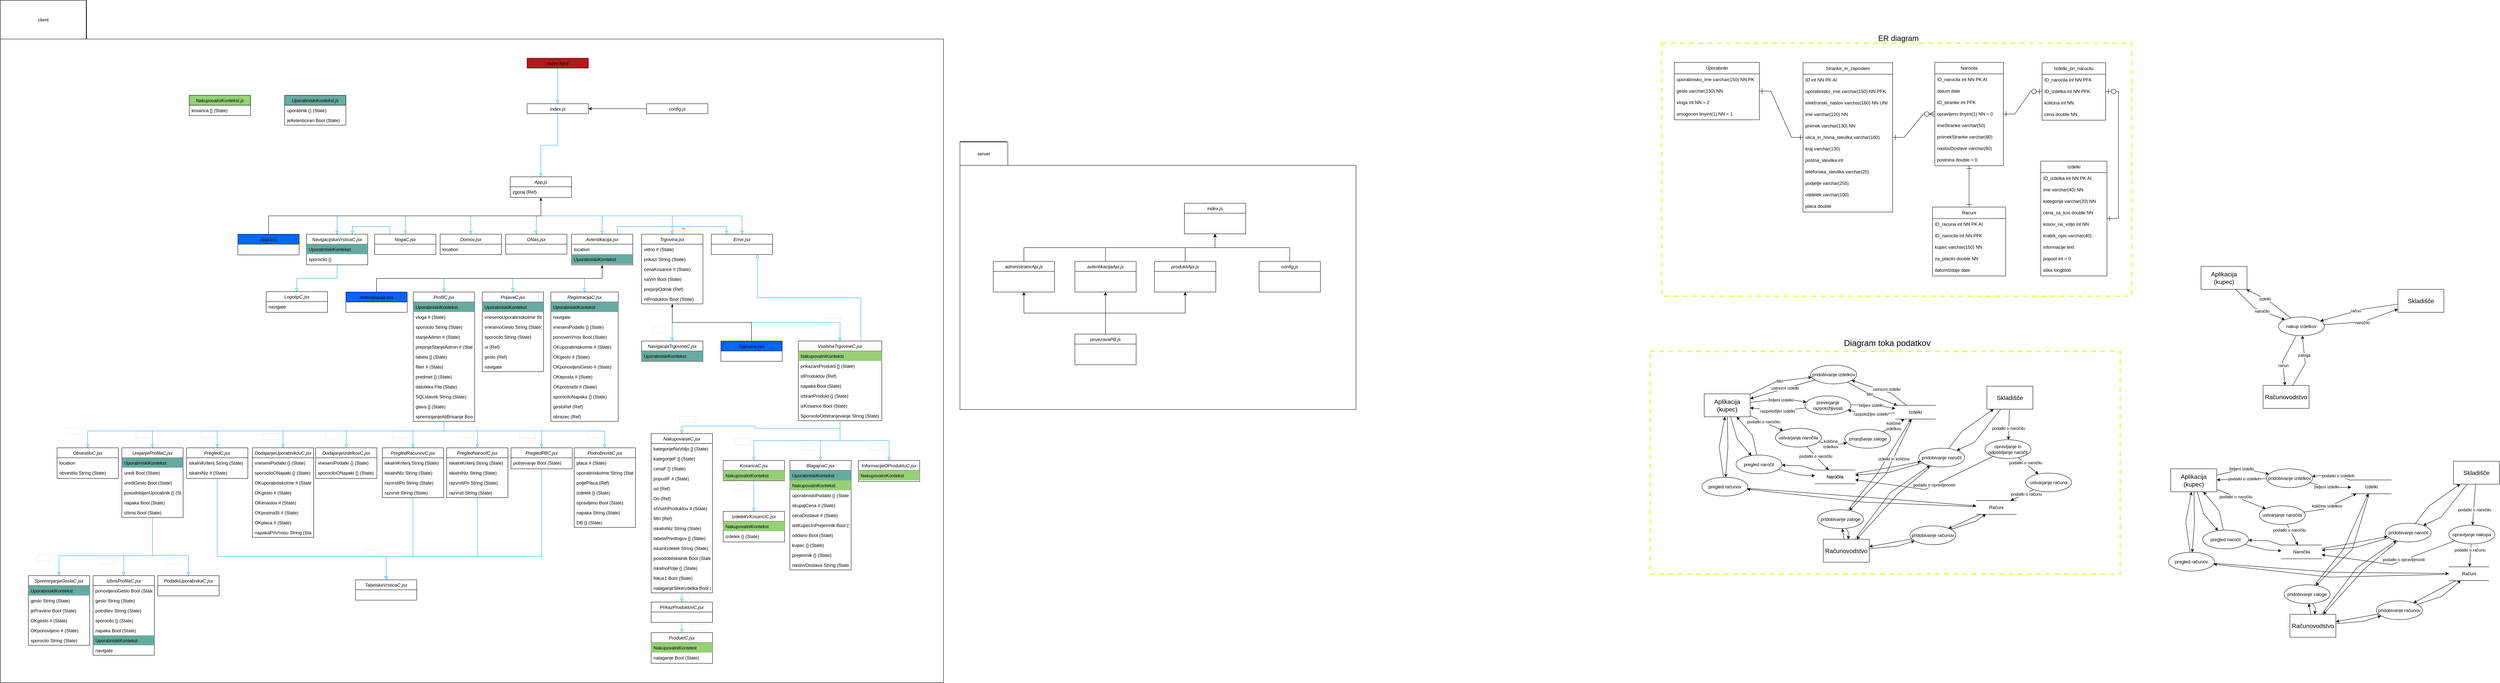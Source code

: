 <mxfile version="21.1.8" type="device">
  <diagram id="C5RBs43oDa-KdzZeNtuy" name="Page-1">
    <mxGraphModel dx="6623" dy="3263" grid="0" gridSize="10" guides="1" tooltips="1" connect="1" arrows="1" fold="1" page="0" pageScale="1" pageWidth="827" pageHeight="1169" math="0" shadow="0">
      <root>
        <mxCell id="WIyWlLk6GJQsqaUBKTNV-0" />
        <mxCell id="WIyWlLk6GJQsqaUBKTNV-1" parent="WIyWlLk6GJQsqaUBKTNV-0" />
        <mxCell id="yJz9tHLmNhPV2Zi8u-Du-281" value="" style="shape=folder;fontStyle=1;spacingTop=10;tabWidth=225;tabHeight=101;tabPosition=left;html=1;whiteSpace=wrap;" parent="WIyWlLk6GJQsqaUBKTNV-1" vertex="1">
          <mxGeometry x="-1155" y="-441" width="2462" height="1782" as="geometry" />
        </mxCell>
        <mxCell id="WgzDIzKU3WwYBRfG9tvW-103" value="" style="group" parent="WIyWlLk6GJQsqaUBKTNV-1" vertex="1" connectable="0">
          <mxGeometry x="3182" y="-373" width="1227" height="705" as="geometry" />
        </mxCell>
        <mxCell id="WgzDIzKU3WwYBRfG9tvW-99" value="" style="rounded=0;whiteSpace=wrap;html=1;fillColor=none;dashed=1;strokeColor=#DDFF54;strokeWidth=4;" parent="WgzDIzKU3WwYBRfG9tvW-103" vertex="1">
          <mxGeometry y="44" width="1227" height="661" as="geometry" />
        </mxCell>
        <mxCell id="WgzDIzKU3WwYBRfG9tvW-102" value="&lt;font style=&quot;font-size: 20px;&quot;&gt;ER diagram&lt;/font&gt;" style="rounded=1;whiteSpace=wrap;html=1;strokeColor=none;fillColor=none;" parent="WgzDIzKU3WwYBRfG9tvW-103" vertex="1">
          <mxGeometry x="558" width="120" height="60" as="geometry" />
        </mxCell>
        <mxCell id="WgzDIzKU3WwYBRfG9tvW-34" value="Izdelki" style="swimlane;fontStyle=0;childLayout=stackLayout;horizontal=1;startSize=30;horizontalStack=0;resizeParent=1;resizeParentMax=0;resizeLast=0;collapsible=1;marginBottom=0;whiteSpace=wrap;html=1;" parent="WIyWlLk6GJQsqaUBKTNV-1" vertex="1">
          <mxGeometry x="4171.5" y="-21" width="173" height="300" as="geometry" />
        </mxCell>
        <mxCell id="WgzDIzKU3WwYBRfG9tvW-35" value="ID_izdelka int NN PK AI" style="text;strokeColor=none;fillColor=none;align=left;verticalAlign=middle;spacingLeft=4;spacingRight=4;overflow=hidden;points=[[0,0.5],[1,0.5]];portConstraint=eastwest;rotatable=0;whiteSpace=wrap;html=1;" parent="WgzDIzKU3WwYBRfG9tvW-34" vertex="1">
          <mxGeometry y="30" width="173" height="30" as="geometry" />
        </mxCell>
        <mxCell id="WgzDIzKU3WwYBRfG9tvW-36" value="ime varchar(40) NN" style="text;strokeColor=none;fillColor=none;align=left;verticalAlign=middle;spacingLeft=4;spacingRight=4;overflow=hidden;points=[[0,0.5],[1,0.5]];portConstraint=eastwest;rotatable=0;whiteSpace=wrap;html=1;" parent="WgzDIzKU3WwYBRfG9tvW-34" vertex="1">
          <mxGeometry y="60" width="173" height="30" as="geometry" />
        </mxCell>
        <mxCell id="WgzDIzKU3WwYBRfG9tvW-64" value="kategorija varchar(20) NN" style="text;strokeColor=none;fillColor=none;align=left;verticalAlign=middle;spacingLeft=4;spacingRight=4;overflow=hidden;points=[[0,0.5],[1,0.5]];portConstraint=eastwest;rotatable=0;whiteSpace=wrap;html=1;" parent="WgzDIzKU3WwYBRfG9tvW-34" vertex="1">
          <mxGeometry y="90" width="173" height="30" as="geometry" />
        </mxCell>
        <mxCell id="WgzDIzKU3WwYBRfG9tvW-37" value="cena_za_kos double NN" style="text;strokeColor=none;fillColor=none;align=left;verticalAlign=middle;spacingLeft=4;spacingRight=4;overflow=hidden;points=[[0,0.5],[1,0.5]];portConstraint=eastwest;rotatable=0;whiteSpace=wrap;html=1;" parent="WgzDIzKU3WwYBRfG9tvW-34" vertex="1">
          <mxGeometry y="120" width="173" height="30" as="geometry" />
        </mxCell>
        <mxCell id="WgzDIzKU3WwYBRfG9tvW-68" value="kosov_na_voljo int NN" style="text;strokeColor=none;fillColor=none;align=left;verticalAlign=middle;spacingLeft=4;spacingRight=4;overflow=hidden;points=[[0,0.5],[1,0.5]];portConstraint=eastwest;rotatable=0;whiteSpace=wrap;html=1;" parent="WgzDIzKU3WwYBRfG9tvW-34" vertex="1">
          <mxGeometry y="150" width="173" height="30" as="geometry" />
        </mxCell>
        <mxCell id="WgzDIzKU3WwYBRfG9tvW-67" value="kratek_opis varchar(40)" style="text;strokeColor=none;fillColor=none;align=left;verticalAlign=middle;spacingLeft=4;spacingRight=4;overflow=hidden;points=[[0,0.5],[1,0.5]];portConstraint=eastwest;rotatable=0;whiteSpace=wrap;html=1;" parent="WgzDIzKU3WwYBRfG9tvW-34" vertex="1">
          <mxGeometry y="180" width="173" height="30" as="geometry" />
        </mxCell>
        <mxCell id="WgzDIzKU3WwYBRfG9tvW-66" value="informacije text" style="text;strokeColor=none;fillColor=none;align=left;verticalAlign=middle;spacingLeft=4;spacingRight=4;overflow=hidden;points=[[0,0.5],[1,0.5]];portConstraint=eastwest;rotatable=0;whiteSpace=wrap;html=1;" parent="WgzDIzKU3WwYBRfG9tvW-34" vertex="1">
          <mxGeometry y="210" width="173" height="30" as="geometry" />
        </mxCell>
        <mxCell id="WgzDIzKU3WwYBRfG9tvW-65" value="popust int = 0" style="text;strokeColor=none;fillColor=none;align=left;verticalAlign=middle;spacingLeft=4;spacingRight=4;overflow=hidden;points=[[0,0.5],[1,0.5]];portConstraint=eastwest;rotatable=0;whiteSpace=wrap;html=1;" parent="WgzDIzKU3WwYBRfG9tvW-34" vertex="1">
          <mxGeometry y="240" width="173" height="30" as="geometry" />
        </mxCell>
        <mxCell id="WgzDIzKU3WwYBRfG9tvW-70" value="slika longblob" style="text;strokeColor=none;fillColor=none;align=left;verticalAlign=middle;spacingLeft=4;spacingRight=4;overflow=hidden;points=[[0,0.5],[1,0.5]];portConstraint=eastwest;rotatable=0;whiteSpace=wrap;html=1;" parent="WgzDIzKU3WwYBRfG9tvW-34" vertex="1">
          <mxGeometry y="270" width="173" height="30" as="geometry" />
        </mxCell>
        <mxCell id="WgzDIzKU3WwYBRfG9tvW-38" value="Uporabniki" style="swimlane;fontStyle=0;childLayout=stackLayout;horizontal=1;startSize=30;horizontalStack=0;resizeParent=1;resizeParentMax=0;resizeLast=0;collapsible=1;marginBottom=0;whiteSpace=wrap;html=1;" parent="WIyWlLk6GJQsqaUBKTNV-1" vertex="1">
          <mxGeometry x="3215" y="-279" width="222" height="150" as="geometry" />
        </mxCell>
        <mxCell id="WgzDIzKU3WwYBRfG9tvW-39" value="uporabnisko_ime varchar(150) NN PK" style="text;strokeColor=none;fillColor=none;align=left;verticalAlign=middle;spacingLeft=4;spacingRight=4;overflow=hidden;points=[[0,0.5],[1,0.5]];portConstraint=eastwest;rotatable=0;whiteSpace=wrap;html=1;" parent="WgzDIzKU3WwYBRfG9tvW-38" vertex="1">
          <mxGeometry y="30" width="222" height="30" as="geometry" />
        </mxCell>
        <mxCell id="WgzDIzKU3WwYBRfG9tvW-40" value="geslo varchar(150) NN" style="text;strokeColor=none;fillColor=none;align=left;verticalAlign=middle;spacingLeft=4;spacingRight=4;overflow=hidden;points=[[0,0.5],[1,0.5]];portConstraint=eastwest;rotatable=0;whiteSpace=wrap;html=1;" parent="WgzDIzKU3WwYBRfG9tvW-38" vertex="1">
          <mxGeometry y="60" width="222" height="30" as="geometry" />
        </mxCell>
        <mxCell id="WgzDIzKU3WwYBRfG9tvW-41" value="vloga int NN = 2" style="text;strokeColor=none;fillColor=none;align=left;verticalAlign=middle;spacingLeft=4;spacingRight=4;overflow=hidden;points=[[0,0.5],[1,0.5]];portConstraint=eastwest;rotatable=0;whiteSpace=wrap;html=1;" parent="WgzDIzKU3WwYBRfG9tvW-38" vertex="1">
          <mxGeometry y="90" width="222" height="30" as="geometry" />
        </mxCell>
        <mxCell id="WgzDIzKU3WwYBRfG9tvW-80" value="omogocen tinyint(1) NN = 1" style="text;strokeColor=none;fillColor=none;align=left;verticalAlign=middle;spacingLeft=4;spacingRight=4;overflow=hidden;points=[[0,0.5],[1,0.5]];portConstraint=eastwest;rotatable=0;whiteSpace=wrap;html=1;" parent="WgzDIzKU3WwYBRfG9tvW-38" vertex="1">
          <mxGeometry y="120" width="222" height="30" as="geometry" />
        </mxCell>
        <mxCell id="WgzDIzKU3WwYBRfG9tvW-42" value="Stranke_in_zaposleni" style="swimlane;fontStyle=0;childLayout=stackLayout;horizontal=1;startSize=30;horizontalStack=0;resizeParent=1;resizeParentMax=0;resizeLast=0;collapsible=1;marginBottom=0;whiteSpace=wrap;html=1;" parent="WIyWlLk6GJQsqaUBKTNV-1" vertex="1">
          <mxGeometry x="3551" y="-278" width="234" height="390" as="geometry" />
        </mxCell>
        <mxCell id="WgzDIzKU3WwYBRfG9tvW-43" value="ID int NN PK AI" style="text;strokeColor=none;fillColor=none;align=left;verticalAlign=middle;spacingLeft=4;spacingRight=4;overflow=hidden;points=[[0,0.5],[1,0.5]];portConstraint=eastwest;rotatable=0;whiteSpace=wrap;html=1;" parent="WgzDIzKU3WwYBRfG9tvW-42" vertex="1">
          <mxGeometry y="30" width="234" height="30" as="geometry" />
        </mxCell>
        <mxCell id="WgzDIzKU3WwYBRfG9tvW-44" value="uporabnisko_ime varchar(150) NN PFK" style="text;strokeColor=none;fillColor=none;align=left;verticalAlign=middle;spacingLeft=4;spacingRight=4;overflow=hidden;points=[[0,0.5],[1,0.5]];portConstraint=eastwest;rotatable=0;whiteSpace=wrap;html=1;" parent="WgzDIzKU3WwYBRfG9tvW-42" vertex="1">
          <mxGeometry y="60" width="234" height="30" as="geometry" />
        </mxCell>
        <mxCell id="WgzDIzKU3WwYBRfG9tvW-71" value="elektronski_naslov varchar(160) NN UNI" style="text;strokeColor=none;fillColor=none;align=left;verticalAlign=middle;spacingLeft=4;spacingRight=4;overflow=hidden;points=[[0,0.5],[1,0.5]];portConstraint=eastwest;rotatable=0;whiteSpace=wrap;html=1;" parent="WgzDIzKU3WwYBRfG9tvW-42" vertex="1">
          <mxGeometry y="90" width="234" height="30" as="geometry" />
        </mxCell>
        <mxCell id="WgzDIzKU3WwYBRfG9tvW-79" value="ime varchar(120) NN" style="text;strokeColor=none;fillColor=none;align=left;verticalAlign=middle;spacingLeft=4;spacingRight=4;overflow=hidden;points=[[0,0.5],[1,0.5]];portConstraint=eastwest;rotatable=0;whiteSpace=wrap;html=1;" parent="WgzDIzKU3WwYBRfG9tvW-42" vertex="1">
          <mxGeometry y="120" width="234" height="30" as="geometry" />
        </mxCell>
        <mxCell id="WgzDIzKU3WwYBRfG9tvW-78" value="priimek varchar(130) NN" style="text;strokeColor=none;fillColor=none;align=left;verticalAlign=middle;spacingLeft=4;spacingRight=4;overflow=hidden;points=[[0,0.5],[1,0.5]];portConstraint=eastwest;rotatable=0;whiteSpace=wrap;html=1;" parent="WgzDIzKU3WwYBRfG9tvW-42" vertex="1">
          <mxGeometry y="150" width="234" height="30" as="geometry" />
        </mxCell>
        <mxCell id="WgzDIzKU3WwYBRfG9tvW-77" value="ulica_in_hisna_stevilka varchar(160)" style="text;strokeColor=none;fillColor=none;align=left;verticalAlign=middle;spacingLeft=4;spacingRight=4;overflow=hidden;points=[[0,0.5],[1,0.5]];portConstraint=eastwest;rotatable=0;whiteSpace=wrap;html=1;" parent="WgzDIzKU3WwYBRfG9tvW-42" vertex="1">
          <mxGeometry y="180" width="234" height="30" as="geometry" />
        </mxCell>
        <mxCell id="WgzDIzKU3WwYBRfG9tvW-76" value="kraj varchar(130)" style="text;strokeColor=none;fillColor=none;align=left;verticalAlign=middle;spacingLeft=4;spacingRight=4;overflow=hidden;points=[[0,0.5],[1,0.5]];portConstraint=eastwest;rotatable=0;whiteSpace=wrap;html=1;" parent="WgzDIzKU3WwYBRfG9tvW-42" vertex="1">
          <mxGeometry y="210" width="234" height="30" as="geometry" />
        </mxCell>
        <mxCell id="WgzDIzKU3WwYBRfG9tvW-75" value="postna_stevilka int" style="text;strokeColor=none;fillColor=none;align=left;verticalAlign=middle;spacingLeft=4;spacingRight=4;overflow=hidden;points=[[0,0.5],[1,0.5]];portConstraint=eastwest;rotatable=0;whiteSpace=wrap;html=1;" parent="WgzDIzKU3WwYBRfG9tvW-42" vertex="1">
          <mxGeometry y="240" width="234" height="30" as="geometry" />
        </mxCell>
        <mxCell id="WgzDIzKU3WwYBRfG9tvW-74" value="telefonska_stevilka varchar(20)" style="text;strokeColor=none;fillColor=none;align=left;verticalAlign=middle;spacingLeft=4;spacingRight=4;overflow=hidden;points=[[0,0.5],[1,0.5]];portConstraint=eastwest;rotatable=0;whiteSpace=wrap;html=1;" parent="WgzDIzKU3WwYBRfG9tvW-42" vertex="1">
          <mxGeometry y="270" width="234" height="30" as="geometry" />
        </mxCell>
        <mxCell id="WgzDIzKU3WwYBRfG9tvW-73" value="podjetje varchar(255)" style="text;strokeColor=none;fillColor=none;align=left;verticalAlign=middle;spacingLeft=4;spacingRight=4;overflow=hidden;points=[[0,0.5],[1,0.5]];portConstraint=eastwest;rotatable=0;whiteSpace=wrap;html=1;" parent="WgzDIzKU3WwYBRfG9tvW-42" vertex="1">
          <mxGeometry y="300" width="234" height="30" as="geometry" />
        </mxCell>
        <mxCell id="WgzDIzKU3WwYBRfG9tvW-72" value="oddelek varchar(100)" style="text;strokeColor=none;fillColor=none;align=left;verticalAlign=middle;spacingLeft=4;spacingRight=4;overflow=hidden;points=[[0,0.5],[1,0.5]];portConstraint=eastwest;rotatable=0;whiteSpace=wrap;html=1;" parent="WgzDIzKU3WwYBRfG9tvW-42" vertex="1">
          <mxGeometry y="330" width="234" height="30" as="geometry" />
        </mxCell>
        <mxCell id="WgzDIzKU3WwYBRfG9tvW-45" value="placa double" style="text;strokeColor=none;fillColor=none;align=left;verticalAlign=middle;spacingLeft=4;spacingRight=4;overflow=hidden;points=[[0,0.5],[1,0.5]];portConstraint=eastwest;rotatable=0;whiteSpace=wrap;html=1;" parent="WgzDIzKU3WwYBRfG9tvW-42" vertex="1">
          <mxGeometry y="360" width="234" height="30" as="geometry" />
        </mxCell>
        <mxCell id="WgzDIzKU3WwYBRfG9tvW-47" value="Racuni" style="swimlane;fontStyle=0;childLayout=stackLayout;horizontal=1;startSize=30;horizontalStack=0;resizeParent=1;resizeParentMax=0;resizeLast=0;collapsible=1;marginBottom=0;whiteSpace=wrap;html=1;" parent="WIyWlLk6GJQsqaUBKTNV-1" vertex="1">
          <mxGeometry x="3889" y="99" width="191" height="180" as="geometry" />
        </mxCell>
        <mxCell id="WgzDIzKU3WwYBRfG9tvW-48" value="ID_racuna int NN PK AI" style="text;strokeColor=none;fillColor=none;align=left;verticalAlign=middle;spacingLeft=4;spacingRight=4;overflow=hidden;points=[[0,0.5],[1,0.5]];portConstraint=eastwest;rotatable=0;whiteSpace=wrap;html=1;" parent="WgzDIzKU3WwYBRfG9tvW-47" vertex="1">
          <mxGeometry y="30" width="191" height="30" as="geometry" />
        </mxCell>
        <mxCell id="WgzDIzKU3WwYBRfG9tvW-49" value="ID_narocila int NN PFK " style="text;strokeColor=none;fillColor=none;align=left;verticalAlign=middle;spacingLeft=4;spacingRight=4;overflow=hidden;points=[[0,0.5],[1,0.5]];portConstraint=eastwest;rotatable=0;whiteSpace=wrap;html=1;" parent="WgzDIzKU3WwYBRfG9tvW-47" vertex="1">
          <mxGeometry y="60" width="191" height="30" as="geometry" />
        </mxCell>
        <mxCell id="WgzDIzKU3WwYBRfG9tvW-50" value="kupec varchar(150) NN" style="text;strokeColor=none;fillColor=none;align=left;verticalAlign=middle;spacingLeft=4;spacingRight=4;overflow=hidden;points=[[0,0.5],[1,0.5]];portConstraint=eastwest;rotatable=0;whiteSpace=wrap;html=1;" parent="WgzDIzKU3WwYBRfG9tvW-47" vertex="1">
          <mxGeometry y="90" width="191" height="30" as="geometry" />
        </mxCell>
        <mxCell id="WgzDIzKU3WwYBRfG9tvW-81" value="za_placilo double NN" style="text;strokeColor=none;fillColor=none;align=left;verticalAlign=middle;spacingLeft=4;spacingRight=4;overflow=hidden;points=[[0,0.5],[1,0.5]];portConstraint=eastwest;rotatable=0;whiteSpace=wrap;html=1;" parent="WgzDIzKU3WwYBRfG9tvW-47" vertex="1">
          <mxGeometry y="120" width="191" height="30" as="geometry" />
        </mxCell>
        <mxCell id="WgzDIzKU3WwYBRfG9tvW-82" value="datumIzdaje date" style="text;strokeColor=none;fillColor=none;align=left;verticalAlign=middle;spacingLeft=4;spacingRight=4;overflow=hidden;points=[[0,0.5],[1,0.5]];portConstraint=eastwest;rotatable=0;whiteSpace=wrap;html=1;" parent="WgzDIzKU3WwYBRfG9tvW-47" vertex="1">
          <mxGeometry y="150" width="191" height="30" as="geometry" />
        </mxCell>
        <mxCell id="WgzDIzKU3WwYBRfG9tvW-55" value="Izdelki_pri_narocilu" style="swimlane;fontStyle=0;childLayout=stackLayout;horizontal=1;startSize=30;horizontalStack=0;resizeParent=1;resizeParentMax=0;resizeLast=0;collapsible=1;marginBottom=0;whiteSpace=wrap;html=1;" parent="WIyWlLk6GJQsqaUBKTNV-1" vertex="1">
          <mxGeometry x="4175" y="-278" width="166" height="150" as="geometry" />
        </mxCell>
        <mxCell id="WgzDIzKU3WwYBRfG9tvW-56" value="ID_narocila int NN PFK" style="text;strokeColor=none;fillColor=none;align=left;verticalAlign=middle;spacingLeft=4;spacingRight=4;overflow=hidden;points=[[0,0.5],[1,0.5]];portConstraint=eastwest;rotatable=0;whiteSpace=wrap;html=1;" parent="WgzDIzKU3WwYBRfG9tvW-55" vertex="1">
          <mxGeometry y="30" width="166" height="30" as="geometry" />
        </mxCell>
        <mxCell id="WgzDIzKU3WwYBRfG9tvW-57" value="ID_izdelka int NN PFK" style="text;strokeColor=none;fillColor=none;align=left;verticalAlign=middle;spacingLeft=4;spacingRight=4;overflow=hidden;points=[[0,0.5],[1,0.5]];portConstraint=eastwest;rotatable=0;whiteSpace=wrap;html=1;" parent="WgzDIzKU3WwYBRfG9tvW-55" vertex="1">
          <mxGeometry y="60" width="166" height="30" as="geometry" />
        </mxCell>
        <mxCell id="WgzDIzKU3WwYBRfG9tvW-58" value="kolicina int NN" style="text;strokeColor=none;fillColor=none;align=left;verticalAlign=middle;spacingLeft=4;spacingRight=4;overflow=hidden;points=[[0,0.5],[1,0.5]];portConstraint=eastwest;rotatable=0;whiteSpace=wrap;html=1;" parent="WgzDIzKU3WwYBRfG9tvW-55" vertex="1">
          <mxGeometry y="90" width="166" height="30" as="geometry" />
        </mxCell>
        <mxCell id="WgzDIzKU3WwYBRfG9tvW-89" value="cena double NN" style="text;strokeColor=none;fillColor=none;align=left;verticalAlign=middle;spacingLeft=4;spacingRight=4;overflow=hidden;points=[[0,0.5],[1,0.5]];portConstraint=eastwest;rotatable=0;whiteSpace=wrap;html=1;" parent="WgzDIzKU3WwYBRfG9tvW-55" vertex="1">
          <mxGeometry y="120" width="166" height="30" as="geometry" />
        </mxCell>
        <mxCell id="WgzDIzKU3WwYBRfG9tvW-90" value="" style="edgeStyle=entityRelationEdgeStyle;fontSize=12;html=1;endArrow=ERone;endFill=0;rounded=0;startArrow=ERone;startFill=0;endSize=12;startSize=12;" parent="WIyWlLk6GJQsqaUBKTNV-1" source="WgzDIzKU3WwYBRfG9tvW-38" target="WgzDIzKU3WwYBRfG9tvW-42" edge="1">
          <mxGeometry width="100" height="100" relative="1" as="geometry">
            <mxPoint x="3382" y="36" as="sourcePoint" />
            <mxPoint x="3482" y="-64" as="targetPoint" />
          </mxGeometry>
        </mxCell>
        <mxCell id="WgzDIzKU3WwYBRfG9tvW-91" value="" style="edgeStyle=entityRelationEdgeStyle;fontSize=12;html=1;endArrow=ERzeroToMany;startArrow=ERone;rounded=0;startFill=0;endSize=12;startSize=12;" parent="WIyWlLk6GJQsqaUBKTNV-1" source="WgzDIzKU3WwYBRfG9tvW-42" target="WgzDIzKU3WwYBRfG9tvW-51" edge="1">
          <mxGeometry width="100" height="100" relative="1" as="geometry">
            <mxPoint x="3863" y="111" as="sourcePoint" />
            <mxPoint x="3963" y="11" as="targetPoint" />
          </mxGeometry>
        </mxCell>
        <mxCell id="WgzDIzKU3WwYBRfG9tvW-92" value="" style="edgeStyle=entityRelationEdgeStyle;fontSize=12;html=1;endArrow=ERone;startArrow=ERzeroToOne;rounded=0;startFill=0;endFill=0;endSize=12;startSize=12;" parent="WIyWlLk6GJQsqaUBKTNV-1" source="WgzDIzKU3WwYBRfG9tvW-55" target="WgzDIzKU3WwYBRfG9tvW-51" edge="1">
          <mxGeometry width="100" height="100" relative="1" as="geometry">
            <mxPoint x="4048" y="67" as="sourcePoint" />
            <mxPoint x="4148" y="-33" as="targetPoint" />
          </mxGeometry>
        </mxCell>
        <mxCell id="WgzDIzKU3WwYBRfG9tvW-95" value="" style="edgeStyle=entityRelationEdgeStyle;fontSize=12;html=1;endArrow=ERone;startArrow=ERzeroToOne;rounded=0;startFill=0;endFill=0;endSize=12;startSize=12;" parent="WIyWlLk6GJQsqaUBKTNV-1" source="WgzDIzKU3WwYBRfG9tvW-55" target="WgzDIzKU3WwYBRfG9tvW-34" edge="1">
          <mxGeometry width="100" height="100" relative="1" as="geometry">
            <mxPoint x="4486" y="-102" as="sourcePoint" />
            <mxPoint x="4385" y="-43" as="targetPoint" />
          </mxGeometry>
        </mxCell>
        <mxCell id="WgzDIzKU3WwYBRfG9tvW-98" value="" style="edgeStyle=orthogonalEdgeStyle;rounded=0;orthogonalLoop=1;jettySize=auto;html=1;endArrow=ERone;endFill=0;startArrow=ERone;startFill=0;endSize=12;startSize=12;" parent="WIyWlLk6GJQsqaUBKTNV-1" source="WgzDIzKU3WwYBRfG9tvW-51" target="WgzDIzKU3WwYBRfG9tvW-47" edge="1">
          <mxGeometry relative="1" as="geometry" />
        </mxCell>
        <mxCell id="WgzDIzKU3WwYBRfG9tvW-51" value="Narocila" style="swimlane;fontStyle=0;childLayout=stackLayout;horizontal=1;startSize=30;horizontalStack=0;resizeParent=1;resizeParentMax=0;resizeLast=0;collapsible=1;marginBottom=0;whiteSpace=wrap;html=1;" parent="WIyWlLk6GJQsqaUBKTNV-1" vertex="1">
          <mxGeometry x="3895" y="-279" width="179" height="270" as="geometry" />
        </mxCell>
        <mxCell id="WgzDIzKU3WwYBRfG9tvW-52" value="ID_narocila int NN PK AI" style="text;strokeColor=none;fillColor=none;align=left;verticalAlign=middle;spacingLeft=4;spacingRight=4;overflow=hidden;points=[[0,0.5],[1,0.5]];portConstraint=eastwest;rotatable=0;whiteSpace=wrap;html=1;" parent="WgzDIzKU3WwYBRfG9tvW-51" vertex="1">
          <mxGeometry y="30" width="179" height="30" as="geometry" />
        </mxCell>
        <mxCell id="WgzDIzKU3WwYBRfG9tvW-53" value="datum date" style="text;strokeColor=none;fillColor=none;align=left;verticalAlign=middle;spacingLeft=4;spacingRight=4;overflow=hidden;points=[[0,0.5],[1,0.5]];portConstraint=eastwest;rotatable=0;whiteSpace=wrap;html=1;" parent="WgzDIzKU3WwYBRfG9tvW-51" vertex="1">
          <mxGeometry y="60" width="179" height="30" as="geometry" />
        </mxCell>
        <mxCell id="WgzDIzKU3WwYBRfG9tvW-54" value="ID_stranke int PFK" style="text;strokeColor=none;fillColor=none;align=left;verticalAlign=middle;spacingLeft=4;spacingRight=4;overflow=hidden;points=[[0,0.5],[1,0.5]];portConstraint=eastwest;rotatable=0;whiteSpace=wrap;html=1;" parent="WgzDIzKU3WwYBRfG9tvW-51" vertex="1">
          <mxGeometry y="90" width="179" height="30" as="geometry" />
        </mxCell>
        <mxCell id="WgzDIzKU3WwYBRfG9tvW-84" value="opravljeno tinyint(1) NN = 0" style="text;strokeColor=none;fillColor=none;align=left;verticalAlign=middle;spacingLeft=4;spacingRight=4;overflow=hidden;points=[[0,0.5],[1,0.5]];portConstraint=eastwest;rotatable=0;whiteSpace=wrap;html=1;" parent="WgzDIzKU3WwYBRfG9tvW-51" vertex="1">
          <mxGeometry y="120" width="179" height="30" as="geometry" />
        </mxCell>
        <mxCell id="WgzDIzKU3WwYBRfG9tvW-86" value="imeStranke varchar(50)" style="text;strokeColor=none;fillColor=none;align=left;verticalAlign=middle;spacingLeft=4;spacingRight=4;overflow=hidden;points=[[0,0.5],[1,0.5]];portConstraint=eastwest;rotatable=0;whiteSpace=wrap;html=1;" parent="WgzDIzKU3WwYBRfG9tvW-51" vertex="1">
          <mxGeometry y="150" width="179" height="30" as="geometry" />
        </mxCell>
        <mxCell id="WgzDIzKU3WwYBRfG9tvW-88" value="priimekStranke varchar(80)" style="text;strokeColor=none;fillColor=none;align=left;verticalAlign=middle;spacingLeft=4;spacingRight=4;overflow=hidden;points=[[0,0.5],[1,0.5]];portConstraint=eastwest;rotatable=0;whiteSpace=wrap;html=1;" parent="WgzDIzKU3WwYBRfG9tvW-51" vertex="1">
          <mxGeometry y="180" width="179" height="30" as="geometry" />
        </mxCell>
        <mxCell id="WgzDIzKU3WwYBRfG9tvW-87" value="naslovDostave varchar(80)" style="text;strokeColor=none;fillColor=none;align=left;verticalAlign=middle;spacingLeft=4;spacingRight=4;overflow=hidden;points=[[0,0.5],[1,0.5]];portConstraint=eastwest;rotatable=0;whiteSpace=wrap;html=1;" parent="WgzDIzKU3WwYBRfG9tvW-51" vertex="1">
          <mxGeometry y="210" width="179" height="30" as="geometry" />
        </mxCell>
        <mxCell id="WgzDIzKU3WwYBRfG9tvW-85" value="postnina double = 0" style="text;strokeColor=none;fillColor=none;align=left;verticalAlign=middle;spacingLeft=4;spacingRight=4;overflow=hidden;points=[[0,0.5],[1,0.5]];portConstraint=eastwest;rotatable=0;whiteSpace=wrap;html=1;" parent="WgzDIzKU3WwYBRfG9tvW-51" vertex="1">
          <mxGeometry y="240" width="179" height="30" as="geometry" />
        </mxCell>
        <mxCell id="WgzDIzKU3WwYBRfG9tvW-105" value="" style="group" parent="WIyWlLk6GJQsqaUBKTNV-1" vertex="1" connectable="0">
          <mxGeometry x="3147" y="425" width="1232" height="712" as="geometry" />
        </mxCell>
        <mxCell id="WgzDIzKU3WwYBRfG9tvW-101" value="" style="rounded=0;whiteSpace=wrap;html=1;fillColor=none;dashed=1;strokeColor=#DDFF54;strokeWidth=4;" parent="WgzDIzKU3WwYBRfG9tvW-105" vertex="1">
          <mxGeometry x="5" y="51" width="1227" height="582" as="geometry" />
        </mxCell>
        <mxCell id="WgzDIzKU3WwYBRfG9tvW-104" value="&lt;font style=&quot;font-size: 22px;&quot;&gt;Diagram toka podatkov&lt;/font&gt;" style="rounded=1;whiteSpace=wrap;html=1;strokeColor=none;fillColor=none;" parent="WgzDIzKU3WwYBRfG9tvW-105" vertex="1">
          <mxGeometry x="508" width="232" height="60" as="geometry" />
        </mxCell>
        <mxCell id="WgzDIzKU3WwYBRfG9tvW-107" value="&lt;font style=&quot;font-size: 16px;&quot;&gt;Aplikacija (kupec)&lt;br&gt;&lt;/font&gt;" style="rounded=0;whiteSpace=wrap;html=1;" parent="WgzDIzKU3WwYBRfG9tvW-105" vertex="1">
          <mxGeometry x="146" y="162" width="120" height="60" as="geometry" />
        </mxCell>
        <mxCell id="WgzDIzKU3WwYBRfG9tvW-108" value="&lt;font style=&quot;font-size: 16px;&quot;&gt;Skladišče&lt;/font&gt;" style="rounded=0;whiteSpace=wrap;html=1;" parent="WgzDIzKU3WwYBRfG9tvW-105" vertex="1">
          <mxGeometry x="884" y="142" width="120" height="60" as="geometry" />
        </mxCell>
        <mxCell id="WgzDIzKU3WwYBRfG9tvW-109" value="&lt;font style=&quot;font-size: 16px;&quot;&gt;Računovodstvo&lt;br&gt;&lt;/font&gt;" style="rounded=0;whiteSpace=wrap;html=1;" parent="WgzDIzKU3WwYBRfG9tvW-105" vertex="1">
          <mxGeometry x="457" y="542" width="120" height="60" as="geometry" />
        </mxCell>
        <mxCell id="WgzDIzKU3WwYBRfG9tvW-111" value="pridobivanje izdelkov" style="ellipse;whiteSpace=wrap;html=1;" parent="WgzDIzKU3WwYBRfG9tvW-105" vertex="1">
          <mxGeometry x="424" y="87" width="120" height="49" as="geometry" />
        </mxCell>
        <mxCell id="WgzDIzKU3WwYBRfG9tvW-112" value="ustvarjanje naročila" style="ellipse;whiteSpace=wrap;html=1;" parent="WgzDIzKU3WwYBRfG9tvW-105" vertex="1">
          <mxGeometry x="332" y="252" width="120" height="49" as="geometry" />
        </mxCell>
        <mxCell id="WgzDIzKU3WwYBRfG9tvW-113" value="Izdelki" style="shape=partialRectangle;whiteSpace=wrap;html=1;left=0;right=0;fillColor=none;" parent="WgzDIzKU3WwYBRfG9tvW-105" vertex="1">
          <mxGeometry x="645" y="192" width="105" height="36" as="geometry" />
        </mxCell>
        <mxCell id="WgzDIzKU3WwYBRfG9tvW-114" value="Naročila" style="shape=partialRectangle;whiteSpace=wrap;html=1;left=0;right=0;fillColor=none;" parent="WgzDIzKU3WwYBRfG9tvW-105" vertex="1">
          <mxGeometry x="435" y="361" width="105" height="36" as="geometry" />
        </mxCell>
        <mxCell id="WgzDIzKU3WwYBRfG9tvW-115" value="Računi" style="shape=partialRectangle;whiteSpace=wrap;html=1;left=0;right=0;fillColor=none;" parent="WgzDIzKU3WwYBRfG9tvW-105" vertex="1">
          <mxGeometry x="856" y="441" width="105" height="36" as="geometry" />
        </mxCell>
        <mxCell id="WgzDIzKU3WwYBRfG9tvW-116" value="" style="endArrow=classic;html=1;rounded=0;" parent="WgzDIzKU3WwYBRfG9tvW-105" source="WgzDIzKU3WwYBRfG9tvW-107" target="WgzDIzKU3WwYBRfG9tvW-112" edge="1">
          <mxGeometry width="50" height="50" relative="1" as="geometry">
            <mxPoint x="599" y="392" as="sourcePoint" />
            <mxPoint x="649" y="342" as="targetPoint" />
          </mxGeometry>
        </mxCell>
        <mxCell id="WgzDIzKU3WwYBRfG9tvW-129" value="podatki o naročilu" style="edgeLabel;html=1;align=center;verticalAlign=middle;resizable=0;points=[];" parent="WgzDIzKU3WwYBRfG9tvW-116" vertex="1" connectable="0">
          <mxGeometry x="-0.192" relative="1" as="geometry">
            <mxPoint as="offset" />
          </mxGeometry>
        </mxCell>
        <mxCell id="WgzDIzKU3WwYBRfG9tvW-117" value="" style="endArrow=classic;html=1;rounded=0;" parent="WgzDIzKU3WwYBRfG9tvW-105" source="WgzDIzKU3WwYBRfG9tvW-111" target="WgzDIzKU3WwYBRfG9tvW-107" edge="1">
          <mxGeometry width="50" height="50" relative="1" as="geometry">
            <mxPoint x="273" y="232" as="sourcePoint" />
            <mxPoint x="343" y="269" as="targetPoint" />
            <Array as="points" />
          </mxGeometry>
        </mxCell>
        <mxCell id="alCjRPl1BqY54wbqqpko-161" value="ustrezni izdelki" style="edgeLabel;html=1;align=center;verticalAlign=middle;resizable=0;points=[];" parent="WgzDIzKU3WwYBRfG9tvW-117" vertex="1" connectable="0">
          <mxGeometry x="-0.077" y="-1" relative="1" as="geometry">
            <mxPoint as="offset" />
          </mxGeometry>
        </mxCell>
        <mxCell id="WgzDIzKU3WwYBRfG9tvW-119" value="" style="endArrow=classic;html=1;rounded=0;" parent="WgzDIzKU3WwYBRfG9tvW-105" source="WgzDIzKU3WwYBRfG9tvW-113" target="WgzDIzKU3WwYBRfG9tvW-111" edge="1">
          <mxGeometry width="50" height="50" relative="1" as="geometry">
            <mxPoint x="599" y="392" as="sourcePoint" />
            <mxPoint x="649" y="342" as="targetPoint" />
            <Array as="points">
              <mxPoint x="633" y="160" />
            </Array>
          </mxGeometry>
        </mxCell>
        <mxCell id="alCjRPl1BqY54wbqqpko-158" value="ustrezni izdelki" style="edgeLabel;html=1;align=center;verticalAlign=middle;resizable=0;points=[];" parent="WgzDIzKU3WwYBRfG9tvW-119" vertex="1" connectable="0">
          <mxGeometry x="0.066" y="-1" relative="1" as="geometry">
            <mxPoint x="20" y="1" as="offset" />
          </mxGeometry>
        </mxCell>
        <mxCell id="WgzDIzKU3WwYBRfG9tvW-120" value="" style="endArrow=classic;html=1;rounded=0;" parent="WgzDIzKU3WwYBRfG9tvW-105" source="WgzDIzKU3WwYBRfG9tvW-112" target="WgzDIzKU3WwYBRfG9tvW-114" edge="1">
          <mxGeometry width="50" height="50" relative="1" as="geometry">
            <mxPoint x="599" y="392" as="sourcePoint" />
            <mxPoint x="649" y="342" as="targetPoint" />
          </mxGeometry>
        </mxCell>
        <mxCell id="alCjRPl1BqY54wbqqpko-166" value="podatki o naročilu" style="edgeLabel;html=1;align=center;verticalAlign=middle;resizable=0;points=[];" parent="WgzDIzKU3WwYBRfG9tvW-120" vertex="1" connectable="0">
          <mxGeometry x="-0.186" relative="1" as="geometry">
            <mxPoint as="offset" />
          </mxGeometry>
        </mxCell>
        <mxCell id="WgzDIzKU3WwYBRfG9tvW-121" value="pridobivanje naročil" style="ellipse;whiteSpace=wrap;html=1;" parent="WgzDIzKU3WwYBRfG9tvW-105" vertex="1">
          <mxGeometry x="706" y="304" width="120" height="49" as="geometry" />
        </mxCell>
        <mxCell id="WgzDIzKU3WwYBRfG9tvW-123" value="pregled naročil" style="ellipse;whiteSpace=wrap;html=1;" parent="WgzDIzKU3WwYBRfG9tvW-105" vertex="1">
          <mxGeometry x="229" y="322" width="120" height="49" as="geometry" />
        </mxCell>
        <mxCell id="WgzDIzKU3WwYBRfG9tvW-126" value="" style="endArrow=classic;html=1;rounded=0;" parent="WgzDIzKU3WwYBRfG9tvW-105" source="WgzDIzKU3WwYBRfG9tvW-114" target="WgzDIzKU3WwYBRfG9tvW-123" edge="1">
          <mxGeometry width="50" height="50" relative="1" as="geometry">
            <mxPoint x="430" y="330" as="sourcePoint" />
            <mxPoint x="515" y="391" as="targetPoint" />
            <Array as="points">
              <mxPoint x="401" y="350" />
            </Array>
          </mxGeometry>
        </mxCell>
        <mxCell id="WgzDIzKU3WwYBRfG9tvW-125" value="" style="endArrow=classic;html=1;rounded=0;" parent="WgzDIzKU3WwYBRfG9tvW-105" source="WgzDIzKU3WwYBRfG9tvW-123" target="WgzDIzKU3WwYBRfG9tvW-107" edge="1">
          <mxGeometry width="50" height="50" relative="1" as="geometry">
            <mxPoint x="420" y="320" as="sourcePoint" />
            <mxPoint x="505" y="381" as="targetPoint" />
            <Array as="points">
              <mxPoint x="272" y="271" />
            </Array>
          </mxGeometry>
        </mxCell>
        <mxCell id="WgzDIzKU3WwYBRfG9tvW-124" value="" style="endArrow=classic;html=1;rounded=0;" parent="WgzDIzKU3WwYBRfG9tvW-105" source="WgzDIzKU3WwYBRfG9tvW-107" target="WgzDIzKU3WwYBRfG9tvW-123" edge="1">
          <mxGeometry width="50" height="50" relative="1" as="geometry">
            <mxPoint x="376" y="428.5" as="sourcePoint" />
            <mxPoint x="461" y="490" as="targetPoint" />
            <Array as="points">
              <mxPoint x="232" y="280" />
            </Array>
          </mxGeometry>
        </mxCell>
        <mxCell id="WgzDIzKU3WwYBRfG9tvW-127" value="" style="endArrow=classic;html=1;rounded=0;" parent="WgzDIzKU3WwYBRfG9tvW-105" source="WgzDIzKU3WwYBRfG9tvW-123" target="WgzDIzKU3WwYBRfG9tvW-114" edge="1">
          <mxGeometry width="50" height="50" relative="1" as="geometry">
            <mxPoint x="467" y="381" as="sourcePoint" />
            <mxPoint x="356" y="365" as="targetPoint" />
            <Array as="points">
              <mxPoint x="396" y="374" />
            </Array>
          </mxGeometry>
        </mxCell>
        <mxCell id="WgzDIzKU3WwYBRfG9tvW-131" value="" style="endArrow=classic;html=1;rounded=0;" parent="WgzDIzKU3WwYBRfG9tvW-105" source="WgzDIzKU3WwYBRfG9tvW-107" target="WgzDIzKU3WwYBRfG9tvW-111" edge="1">
          <mxGeometry width="50" height="50" relative="1" as="geometry">
            <mxPoint x="383" y="219" as="sourcePoint" />
            <mxPoint x="276" y="208" as="targetPoint" />
            <Array as="points">
              <mxPoint x="334" y="130" />
            </Array>
          </mxGeometry>
        </mxCell>
        <mxCell id="alCjRPl1BqY54wbqqpko-157" value="filtri" style="edgeLabel;html=1;align=center;verticalAlign=middle;resizable=0;points=[];" parent="WgzDIzKU3WwYBRfG9tvW-131" vertex="1" connectable="0">
          <mxGeometry x="0.003" relative="1" as="geometry">
            <mxPoint as="offset" />
          </mxGeometry>
        </mxCell>
        <mxCell id="WgzDIzKU3WwYBRfG9tvW-132" value="" style="endArrow=classic;html=1;rounded=0;" parent="WgzDIzKU3WwYBRfG9tvW-105" source="WgzDIzKU3WwYBRfG9tvW-111" target="WgzDIzKU3WwYBRfG9tvW-113" edge="1">
          <mxGeometry width="50" height="50" relative="1" as="geometry">
            <mxPoint x="626" y="267" as="sourcePoint" />
            <mxPoint x="494" y="237" as="targetPoint" />
            <Array as="points">
              <mxPoint x="589" y="169" />
            </Array>
          </mxGeometry>
        </mxCell>
        <mxCell id="alCjRPl1BqY54wbqqpko-159" value="filtri" style="edgeLabel;html=1;align=center;verticalAlign=middle;resizable=0;points=[];" parent="WgzDIzKU3WwYBRfG9tvW-132" vertex="1" connectable="0">
          <mxGeometry x="-0.075" relative="1" as="geometry">
            <mxPoint as="offset" />
          </mxGeometry>
        </mxCell>
        <mxCell id="WgzDIzKU3WwYBRfG9tvW-133" value="pridobivanje računov" style="ellipse;whiteSpace=wrap;html=1;" parent="WgzDIzKU3WwYBRfG9tvW-105" vertex="1">
          <mxGeometry x="683" y="507" width="120" height="49" as="geometry" />
        </mxCell>
        <mxCell id="WgzDIzKU3WwYBRfG9tvW-134" value="" style="endArrow=classic;html=1;rounded=0;" parent="WgzDIzKU3WwYBRfG9tvW-105" source="WgzDIzKU3WwYBRfG9tvW-114" target="WgzDIzKU3WwYBRfG9tvW-121" edge="1">
          <mxGeometry width="50" height="50" relative="1" as="geometry">
            <mxPoint x="410" y="310" as="sourcePoint" />
            <mxPoint x="495" y="371" as="targetPoint" />
            <Array as="points">
              <mxPoint x="622" y="356" />
            </Array>
          </mxGeometry>
        </mxCell>
        <mxCell id="WgzDIzKU3WwYBRfG9tvW-135" value="" style="endArrow=classic;html=1;rounded=0;" parent="WgzDIzKU3WwYBRfG9tvW-105" source="WgzDIzKU3WwYBRfG9tvW-121" target="WgzDIzKU3WwYBRfG9tvW-114" edge="1">
          <mxGeometry width="50" height="50" relative="1" as="geometry">
            <mxPoint x="572" y="385" as="sourcePoint" />
            <mxPoint x="697" y="374" as="targetPoint" />
            <Array as="points">
              <mxPoint x="629" y="367" />
            </Array>
          </mxGeometry>
        </mxCell>
        <mxCell id="WgzDIzKU3WwYBRfG9tvW-138" value="" style="endArrow=classic;html=1;rounded=0;" parent="WgzDIzKU3WwYBRfG9tvW-105" source="WgzDIzKU3WwYBRfG9tvW-121" target="WgzDIzKU3WwYBRfG9tvW-108" edge="1">
          <mxGeometry width="50" height="50" relative="1" as="geometry">
            <mxPoint x="410" y="310" as="sourcePoint" />
            <mxPoint x="495" y="371" as="targetPoint" />
            <Array as="points">
              <mxPoint x="819" y="260" />
            </Array>
          </mxGeometry>
        </mxCell>
        <mxCell id="WgzDIzKU3WwYBRfG9tvW-139" value="" style="endArrow=classic;html=1;rounded=0;" parent="WgzDIzKU3WwYBRfG9tvW-105" source="WgzDIzKU3WwYBRfG9tvW-108" target="WgzDIzKU3WwYBRfG9tvW-121" edge="1">
          <mxGeometry width="50" height="50" relative="1" as="geometry">
            <mxPoint x="760" y="341" as="sourcePoint" />
            <mxPoint x="917" y="212" as="targetPoint" />
            <Array as="points">
              <mxPoint x="852" y="288" />
            </Array>
          </mxGeometry>
        </mxCell>
        <mxCell id="WgzDIzKU3WwYBRfG9tvW-140" value="opravljanje in odpošiljanje naročil" style="ellipse;whiteSpace=wrap;html=1;" parent="WgzDIzKU3WwYBRfG9tvW-105" vertex="1">
          <mxGeometry x="879" y="282" width="120" height="49" as="geometry" />
        </mxCell>
        <mxCell id="WgzDIzKU3WwYBRfG9tvW-141" value="" style="endArrow=classic;html=1;rounded=0;" parent="WgzDIzKU3WwYBRfG9tvW-105" source="WgzDIzKU3WwYBRfG9tvW-112" target="alCjRPl1BqY54wbqqpko-162" edge="1">
          <mxGeometry width="50" height="50" relative="1" as="geometry">
            <mxPoint x="410" y="310" as="sourcePoint" />
            <mxPoint x="495" y="371" as="targetPoint" />
            <Array as="points">
              <mxPoint x="487" y="296" />
            </Array>
          </mxGeometry>
        </mxCell>
        <mxCell id="alCjRPl1BqY54wbqqpko-164" value="&lt;div&gt;količine&lt;/div&gt;&lt;div&gt;izdelkov&lt;/div&gt;" style="edgeLabel;html=1;align=center;verticalAlign=middle;resizable=0;points=[];" parent="WgzDIzKU3WwYBRfG9tvW-141" vertex="1" connectable="0">
          <mxGeometry x="-0.178" y="1" relative="1" as="geometry">
            <mxPoint as="offset" />
          </mxGeometry>
        </mxCell>
        <mxCell id="WgzDIzKU3WwYBRfG9tvW-144" value="" style="endArrow=classic;html=1;rounded=0;" parent="WgzDIzKU3WwYBRfG9tvW-105" source="WgzDIzKU3WwYBRfG9tvW-140" target="WgzDIzKU3WwYBRfG9tvW-114" edge="1">
          <mxGeometry width="50" height="50" relative="1" as="geometry">
            <mxPoint x="543" y="441" as="sourcePoint" />
            <mxPoint x="628" y="502" as="targetPoint" />
            <Array as="points">
              <mxPoint x="722" y="412" />
            </Array>
          </mxGeometry>
        </mxCell>
        <mxCell id="WgzDIzKU3WwYBRfG9tvW-151" value="podatki o opravljenosti" style="edgeLabel;html=1;align=center;verticalAlign=middle;resizable=0;points=[];" parent="WgzDIzKU3WwYBRfG9tvW-144" vertex="1" connectable="0">
          <mxGeometry x="-0.103" y="1" relative="1" as="geometry">
            <mxPoint x="-1" y="-1" as="offset" />
          </mxGeometry>
        </mxCell>
        <mxCell id="WgzDIzKU3WwYBRfG9tvW-150" value="" style="endArrow=classic;html=1;rounded=0;" parent="WgzDIzKU3WwYBRfG9tvW-105" source="WgzDIzKU3WwYBRfG9tvW-108" target="WgzDIzKU3WwYBRfG9tvW-140" edge="1">
          <mxGeometry width="50" height="50" relative="1" as="geometry">
            <mxPoint x="833" y="351" as="sourcePoint" />
            <mxPoint x="918" y="412" as="targetPoint" />
          </mxGeometry>
        </mxCell>
        <mxCell id="alCjRPl1BqY54wbqqpko-167" value="podatki o naročilu" style="edgeLabel;html=1;align=center;verticalAlign=middle;resizable=0;points=[];" parent="WgzDIzKU3WwYBRfG9tvW-150" vertex="1" connectable="0">
          <mxGeometry x="0.24" y="-1" relative="1" as="geometry">
            <mxPoint as="offset" />
          </mxGeometry>
        </mxCell>
        <mxCell id="WgzDIzKU3WwYBRfG9tvW-146" value="" style="endArrow=classic;html=1;rounded=0;" parent="WgzDIzKU3WwYBRfG9tvW-105" source="WgzDIzKU3WwYBRfG9tvW-140" target="alCjRPl1BqY54wbqqpko-168" edge="1">
          <mxGeometry width="50" height="50" relative="1" as="geometry">
            <mxPoint x="553" y="451" as="sourcePoint" />
            <mxPoint x="638" y="512" as="targetPoint" />
          </mxGeometry>
        </mxCell>
        <mxCell id="WgzDIzKU3WwYBRfG9tvW-152" value="podatki o naročilu" style="edgeLabel;html=1;align=center;verticalAlign=middle;resizable=0;points=[];" parent="WgzDIzKU3WwYBRfG9tvW-146" vertex="1" connectable="0">
          <mxGeometry x="-0.313" y="2" relative="1" as="geometry">
            <mxPoint as="offset" />
          </mxGeometry>
        </mxCell>
        <mxCell id="WgzDIzKU3WwYBRfG9tvW-153" value="pregled računov" style="ellipse;whiteSpace=wrap;html=1;" parent="WgzDIzKU3WwYBRfG9tvW-105" vertex="1">
          <mxGeometry x="140" y="380" width="120" height="49" as="geometry" />
        </mxCell>
        <mxCell id="WgzDIzKU3WwYBRfG9tvW-147" value="" style="endArrow=classic;html=1;rounded=0;" parent="WgzDIzKU3WwYBRfG9tvW-105" source="WgzDIzKU3WwYBRfG9tvW-107" target="WgzDIzKU3WwYBRfG9tvW-153" edge="1">
          <mxGeometry width="50" height="50" relative="1" as="geometry">
            <mxPoint x="562" y="458" as="sourcePoint" />
            <mxPoint x="647" y="519" as="targetPoint" />
            <Array as="points">
              <mxPoint x="208" y="302" />
            </Array>
          </mxGeometry>
        </mxCell>
        <mxCell id="WgzDIzKU3WwYBRfG9tvW-148" value="" style="endArrow=classic;html=1;rounded=0;" parent="WgzDIzKU3WwYBRfG9tvW-105" source="WgzDIzKU3WwYBRfG9tvW-153" target="WgzDIzKU3WwYBRfG9tvW-115" edge="1">
          <mxGeometry width="50" height="50" relative="1" as="geometry">
            <mxPoint x="572" y="468" as="sourcePoint" />
            <mxPoint x="657" y="529" as="targetPoint" />
            <Array as="points">
              <mxPoint x="568" y="432" />
            </Array>
          </mxGeometry>
        </mxCell>
        <mxCell id="WgzDIzKU3WwYBRfG9tvW-154" value="" style="endArrow=classic;html=1;rounded=0;" parent="WgzDIzKU3WwYBRfG9tvW-105" source="WgzDIzKU3WwYBRfG9tvW-115" target="WgzDIzKU3WwYBRfG9tvW-153" edge="1">
          <mxGeometry width="50" height="50" relative="1" as="geometry">
            <mxPoint x="592" y="488" as="sourcePoint" />
            <mxPoint x="677" y="549" as="targetPoint" />
            <Array as="points">
              <mxPoint x="564" y="445" />
            </Array>
          </mxGeometry>
        </mxCell>
        <mxCell id="WgzDIzKU3WwYBRfG9tvW-155" value="" style="endArrow=classic;html=1;rounded=0;" parent="WgzDIzKU3WwYBRfG9tvW-105" source="WgzDIzKU3WwYBRfG9tvW-153" target="WgzDIzKU3WwYBRfG9tvW-107" edge="1">
          <mxGeometry width="50" height="50" relative="1" as="geometry">
            <mxPoint x="592" y="488" as="sourcePoint" />
            <mxPoint x="677" y="549" as="targetPoint" />
            <Array as="points">
              <mxPoint x="185" y="301" />
            </Array>
          </mxGeometry>
        </mxCell>
        <mxCell id="WgzDIzKU3WwYBRfG9tvW-161" value="" style="endArrow=classic;html=1;rounded=0;" parent="WgzDIzKU3WwYBRfG9tvW-105" source="WgzDIzKU3WwYBRfG9tvW-115" target="WgzDIzKU3WwYBRfG9tvW-133" edge="1">
          <mxGeometry width="50" height="50" relative="1" as="geometry">
            <mxPoint x="642" y="538" as="sourcePoint" />
            <mxPoint x="727" y="599" as="targetPoint" />
          </mxGeometry>
        </mxCell>
        <mxCell id="WgzDIzKU3WwYBRfG9tvW-149" value="" style="endArrow=classic;html=1;rounded=0;" parent="WgzDIzKU3WwYBRfG9tvW-105" source="WgzDIzKU3WwYBRfG9tvW-133" target="WgzDIzKU3WwYBRfG9tvW-115" edge="1">
          <mxGeometry width="50" height="50" relative="1" as="geometry">
            <mxPoint x="582" y="478" as="sourcePoint" />
            <mxPoint x="667" y="539" as="targetPoint" />
            <Array as="points">
              <mxPoint x="854" y="495" />
            </Array>
          </mxGeometry>
        </mxCell>
        <mxCell id="WgzDIzKU3WwYBRfG9tvW-163" value="" style="endArrow=classic;html=1;rounded=0;" parent="WgzDIzKU3WwYBRfG9tvW-105" source="WgzDIzKU3WwYBRfG9tvW-133" target="WgzDIzKU3WwYBRfG9tvW-109" edge="1">
          <mxGeometry width="50" height="50" relative="1" as="geometry">
            <mxPoint x="727" y="570" as="sourcePoint" />
            <mxPoint x="617" y="628" as="targetPoint" />
          </mxGeometry>
        </mxCell>
        <mxCell id="WgzDIzKU3WwYBRfG9tvW-164" value="" style="endArrow=classic;html=1;rounded=0;" parent="WgzDIzKU3WwYBRfG9tvW-105" source="WgzDIzKU3WwYBRfG9tvW-109" target="WgzDIzKU3WwYBRfG9tvW-133" edge="1">
          <mxGeometry width="50" height="50" relative="1" as="geometry">
            <mxPoint x="627" y="632" as="sourcePoint" />
            <mxPoint x="740" y="570" as="targetPoint" />
            <Array as="points">
              <mxPoint x="650" y="560" />
            </Array>
          </mxGeometry>
        </mxCell>
        <mxCell id="WgzDIzKU3WwYBRfG9tvW-167" value="pridobivanje zaloge" style="ellipse;whiteSpace=wrap;html=1;" parent="WgzDIzKU3WwYBRfG9tvW-105" vertex="1">
          <mxGeometry x="442" y="465" width="120" height="49" as="geometry" />
        </mxCell>
        <mxCell id="WgzDIzKU3WwYBRfG9tvW-168" value="" style="endArrow=classic;html=1;rounded=0;" parent="WgzDIzKU3WwYBRfG9tvW-105" source="WgzDIzKU3WwYBRfG9tvW-109" target="WgzDIzKU3WwYBRfG9tvW-167" edge="1">
          <mxGeometry width="50" height="50" relative="1" as="geometry">
            <mxPoint x="698" y="551" as="sourcePoint" />
            <mxPoint x="587" y="571" as="targetPoint" />
          </mxGeometry>
        </mxCell>
        <mxCell id="WgzDIzKU3WwYBRfG9tvW-169" value="" style="endArrow=classic;html=1;rounded=0;" parent="WgzDIzKU3WwYBRfG9tvW-105" source="WgzDIzKU3WwYBRfG9tvW-167" target="WgzDIzKU3WwYBRfG9tvW-113" edge="1">
          <mxGeometry width="50" height="50" relative="1" as="geometry">
            <mxPoint x="556" y="552" as="sourcePoint" />
            <mxPoint x="580" y="528" as="targetPoint" />
            <Array as="points">
              <mxPoint x="597" y="372" />
            </Array>
          </mxGeometry>
        </mxCell>
        <mxCell id="WgzDIzKU3WwYBRfG9tvW-170" value="" style="endArrow=classic;html=1;rounded=0;" parent="WgzDIzKU3WwYBRfG9tvW-105" source="WgzDIzKU3WwYBRfG9tvW-113" target="WgzDIzKU3WwYBRfG9tvW-167" edge="1">
          <mxGeometry width="50" height="50" relative="1" as="geometry">
            <mxPoint x="610" y="481" as="sourcePoint" />
            <mxPoint x="672" y="297" as="targetPoint" />
            <Array as="points">
              <mxPoint x="620" y="372" />
            </Array>
          </mxGeometry>
        </mxCell>
        <mxCell id="alCjRPl1BqY54wbqqpko-171" value="izdelki in količine" style="edgeLabel;html=1;align=center;verticalAlign=middle;resizable=0;points=[];" parent="WgzDIzKU3WwYBRfG9tvW-170" vertex="1" connectable="0">
          <mxGeometry x="-0.221" y="1" relative="1" as="geometry">
            <mxPoint as="offset" />
          </mxGeometry>
        </mxCell>
        <mxCell id="WgzDIzKU3WwYBRfG9tvW-171" value="" style="endArrow=classic;html=1;rounded=0;" parent="WgzDIzKU3WwYBRfG9tvW-105" source="WgzDIzKU3WwYBRfG9tvW-167" target="WgzDIzKU3WwYBRfG9tvW-109" edge="1">
          <mxGeometry width="50" height="50" relative="1" as="geometry">
            <mxPoint x="620" y="491" as="sourcePoint" />
            <mxPoint x="682" y="307" as="targetPoint" />
            <Array as="points">
              <mxPoint x="524" y="526" />
            </Array>
          </mxGeometry>
        </mxCell>
        <mxCell id="WgzDIzKU3WwYBRfG9tvW-174" value="" style="endArrow=classic;html=1;rounded=0;" parent="WgzDIzKU3WwYBRfG9tvW-105" source="WgzDIzKU3WwYBRfG9tvW-121" target="WgzDIzKU3WwYBRfG9tvW-109" edge="1">
          <mxGeometry width="50" height="50" relative="1" as="geometry">
            <mxPoint x="670" y="297" as="sourcePoint" />
            <mxPoint x="573" y="476" as="targetPoint" />
            <Array as="points">
              <mxPoint x="652" y="423" />
            </Array>
          </mxGeometry>
        </mxCell>
        <mxCell id="WgzDIzKU3WwYBRfG9tvW-175" value="" style="endArrow=classic;html=1;rounded=0;" parent="WgzDIzKU3WwYBRfG9tvW-105" source="WgzDIzKU3WwYBRfG9tvW-109" target="WgzDIzKU3WwYBRfG9tvW-121" edge="1">
          <mxGeometry width="50" height="50" relative="1" as="geometry">
            <mxPoint x="569" y="479" as="sourcePoint" />
            <mxPoint x="666" y="297" as="targetPoint" />
            <Array as="points">
              <mxPoint x="632" y="420" />
            </Array>
          </mxGeometry>
        </mxCell>
        <mxCell id="alCjRPl1BqY54wbqqpko-0" value="&lt;font style=&quot;font-size: 16px;&quot;&gt;Aplikacija (kupec)&lt;br&gt;&lt;/font&gt;" style="rounded=0;whiteSpace=wrap;html=1;" parent="WgzDIzKU3WwYBRfG9tvW-105" vertex="1">
          <mxGeometry x="146" y="162" width="120" height="60" as="geometry" />
        </mxCell>
        <mxCell id="alCjRPl1BqY54wbqqpko-1" value="&lt;font style=&quot;font-size: 16px;&quot;&gt;Aplikacija (kupec)&lt;br&gt;&lt;/font&gt;" style="rounded=0;whiteSpace=wrap;html=1;" parent="WgzDIzKU3WwYBRfG9tvW-105" vertex="1">
          <mxGeometry x="146" y="162" width="120" height="60" as="geometry" />
        </mxCell>
        <mxCell id="alCjRPl1BqY54wbqqpko-2" value="&lt;font style=&quot;font-size: 16px;&quot;&gt;Računovodstvo&lt;br&gt;&lt;/font&gt;" style="rounded=0;whiteSpace=wrap;html=1;" parent="WgzDIzKU3WwYBRfG9tvW-105" vertex="1">
          <mxGeometry x="457" y="542" width="120" height="60" as="geometry" />
        </mxCell>
        <mxCell id="alCjRPl1BqY54wbqqpko-20" value="&lt;font style=&quot;font-size: 16px;&quot;&gt;Aplikacija (kupec)&lt;br&gt;&lt;/font&gt;" style="rounded=0;whiteSpace=wrap;html=1;" parent="WgzDIzKU3WwYBRfG9tvW-105" vertex="1">
          <mxGeometry x="146" y="162" width="120" height="60" as="geometry" />
        </mxCell>
        <mxCell id="alCjRPl1BqY54wbqqpko-21" value="ustvarjanje naročila" style="ellipse;whiteSpace=wrap;html=1;" parent="WgzDIzKU3WwYBRfG9tvW-105" vertex="1">
          <mxGeometry x="332" y="252" width="120" height="49" as="geometry" />
        </mxCell>
        <mxCell id="alCjRPl1BqY54wbqqpko-22" value="Naročila" style="shape=partialRectangle;whiteSpace=wrap;html=1;left=0;right=0;fillColor=none;" parent="WgzDIzKU3WwYBRfG9tvW-105" vertex="1">
          <mxGeometry x="435" y="361" width="105" height="36" as="geometry" />
        </mxCell>
        <mxCell id="alCjRPl1BqY54wbqqpko-25" value="&lt;font style=&quot;font-size: 16px;&quot;&gt;Računovodstvo&lt;br&gt;&lt;/font&gt;" style="rounded=0;whiteSpace=wrap;html=1;" parent="WgzDIzKU3WwYBRfG9tvW-105" vertex="1">
          <mxGeometry x="457" y="542" width="120" height="60" as="geometry" />
        </mxCell>
        <mxCell id="alCjRPl1BqY54wbqqpko-150" value="preverjanje razpoložljivosti" style="ellipse;whiteSpace=wrap;html=1;" parent="WgzDIzKU3WwYBRfG9tvW-105" vertex="1">
          <mxGeometry x="409" y="167.5" width="120" height="49" as="geometry" />
        </mxCell>
        <mxCell id="WgzDIzKU3WwYBRfG9tvW-172" value="" style="endArrow=classic;html=1;rounded=0;" parent="WgzDIzKU3WwYBRfG9tvW-105" source="WgzDIzKU3WwYBRfG9tvW-107" target="alCjRPl1BqY54wbqqpko-150" edge="1">
          <mxGeometry width="50" height="50" relative="1" as="geometry">
            <mxPoint x="437" y="296" as="sourcePoint" />
            <mxPoint x="626" y="290" as="targetPoint" />
            <Array as="points">
              <mxPoint x="351" y="174" />
            </Array>
          </mxGeometry>
        </mxCell>
        <mxCell id="alCjRPl1BqY54wbqqpko-155" value="željeni izdelki" style="edgeLabel;html=1;align=center;verticalAlign=middle;resizable=0;points=[];" parent="WgzDIzKU3WwYBRfG9tvW-172" vertex="1" connectable="0">
          <mxGeometry x="0.388" relative="1" as="geometry">
            <mxPoint x="-23" y="1" as="offset" />
          </mxGeometry>
        </mxCell>
        <mxCell id="WgzDIzKU3WwYBRfG9tvW-165" value="" style="endArrow=classic;html=1;rounded=0;" parent="WgzDIzKU3WwYBRfG9tvW-105" source="alCjRPl1BqY54wbqqpko-150" target="WgzDIzKU3WwYBRfG9tvW-107" edge="1">
          <mxGeometry width="50" height="50" relative="1" as="geometry">
            <mxPoint x="616" y="270.686" as="sourcePoint" />
            <mxPoint x="429.832" y="276.666" as="targetPoint" />
            <Array as="points">
              <mxPoint x="343" y="207" />
            </Array>
          </mxGeometry>
        </mxCell>
        <mxCell id="alCjRPl1BqY54wbqqpko-151" value="razpoložljivi izdelki" style="edgeLabel;html=1;align=center;verticalAlign=middle;resizable=0;points=[];" parent="WgzDIzKU3WwYBRfG9tvW-165" vertex="1" connectable="0">
          <mxGeometry x="0.029" relative="1" as="geometry">
            <mxPoint as="offset" />
          </mxGeometry>
        </mxCell>
        <mxCell id="alCjRPl1BqY54wbqqpko-152" value="" style="endArrow=classic;html=1;rounded=0;" parent="WgzDIzKU3WwYBRfG9tvW-105" source="WgzDIzKU3WwYBRfG9tvW-113" target="alCjRPl1BqY54wbqqpko-150" edge="1">
          <mxGeometry width="50" height="50" relative="1" as="geometry">
            <mxPoint x="676" y="186.569" as="sourcePoint" />
            <mxPoint x="276" y="209" as="targetPoint" />
            <Array as="points">
              <mxPoint x="566" y="215" />
            </Array>
          </mxGeometry>
        </mxCell>
        <mxCell id="alCjRPl1BqY54wbqqpko-153" value="razpoložljivi izdelki" style="edgeLabel;html=1;align=center;verticalAlign=middle;resizable=0;points=[];" parent="alCjRPl1BqY54wbqqpko-152" vertex="1" connectable="0">
          <mxGeometry x="0.029" relative="1" as="geometry">
            <mxPoint as="offset" />
          </mxGeometry>
        </mxCell>
        <mxCell id="alCjRPl1BqY54wbqqpko-154" value="" style="endArrow=classic;html=1;rounded=0;" parent="WgzDIzKU3WwYBRfG9tvW-105" source="alCjRPl1BqY54wbqqpko-150" target="WgzDIzKU3WwYBRfG9tvW-113" edge="1">
          <mxGeometry width="50" height="50" relative="1" as="geometry">
            <mxPoint x="468" y="197.5" as="sourcePoint" />
            <mxPoint x="615" y="196.5" as="targetPoint" />
            <Array as="points">
              <mxPoint x="584" y="190" />
            </Array>
          </mxGeometry>
        </mxCell>
        <mxCell id="alCjRPl1BqY54wbqqpko-156" value="željeni izdelki" style="edgeLabel;html=1;align=center;verticalAlign=middle;resizable=0;points=[];" parent="WgzDIzKU3WwYBRfG9tvW-105" vertex="1" connectable="0">
          <mxGeometry x="580.997" y="192.004" as="geometry" />
        </mxCell>
        <mxCell id="alCjRPl1BqY54wbqqpko-162" value="zmanjšanje zaloge" style="ellipse;whiteSpace=wrap;html=1;" parent="WgzDIzKU3WwYBRfG9tvW-105" vertex="1">
          <mxGeometry x="513" y="255" width="120" height="49" as="geometry" />
        </mxCell>
        <mxCell id="alCjRPl1BqY54wbqqpko-163" value="" style="endArrow=classic;html=1;rounded=0;" parent="WgzDIzKU3WwYBRfG9tvW-105" source="alCjRPl1BqY54wbqqpko-162" target="WgzDIzKU3WwYBRfG9tvW-113" edge="1">
          <mxGeometry width="50" height="50" relative="1" as="geometry">
            <mxPoint x="456" y="297" as="sourcePoint" />
            <mxPoint x="528" y="300" as="targetPoint" />
            <Array as="points">
              <mxPoint x="633" y="250" />
            </Array>
          </mxGeometry>
        </mxCell>
        <mxCell id="alCjRPl1BqY54wbqqpko-165" value="&lt;div&gt;količine&lt;/div&gt;&lt;div&gt;izdelkov&lt;br&gt;&lt;/div&gt;" style="edgeLabel;html=1;align=center;verticalAlign=middle;resizable=0;points=[];" parent="alCjRPl1BqY54wbqqpko-163" vertex="1" connectable="0">
          <mxGeometry x="-0.049" relative="1" as="geometry">
            <mxPoint as="offset" />
          </mxGeometry>
        </mxCell>
        <mxCell id="alCjRPl1BqY54wbqqpko-168" value="ustvarjanje računa" style="ellipse;whiteSpace=wrap;html=1;" parent="WgzDIzKU3WwYBRfG9tvW-105" vertex="1">
          <mxGeometry x="985" y="369" width="120" height="49" as="geometry" />
        </mxCell>
        <mxCell id="alCjRPl1BqY54wbqqpko-169" value="" style="endArrow=classic;html=1;rounded=0;" parent="WgzDIzKU3WwYBRfG9tvW-105" source="alCjRPl1BqY54wbqqpko-168" target="WgzDIzKU3WwYBRfG9tvW-115" edge="1">
          <mxGeometry width="50" height="50" relative="1" as="geometry">
            <mxPoint x="976" y="338" as="sourcePoint" />
            <mxPoint x="1028" y="382" as="targetPoint" />
          </mxGeometry>
        </mxCell>
        <mxCell id="alCjRPl1BqY54wbqqpko-170" value="podatki o računu" style="edgeLabel;html=1;align=center;verticalAlign=middle;resizable=0;points=[];" parent="alCjRPl1BqY54wbqqpko-169" vertex="1" connectable="0">
          <mxGeometry x="-0.313" y="2" relative="1" as="geometry">
            <mxPoint as="offset" />
          </mxGeometry>
        </mxCell>
        <mxCell id="alCjRPl1BqY54wbqqpko-3" value="&lt;font style=&quot;font-size: 16px;&quot;&gt;Skladišče&lt;/font&gt;" style="rounded=0;whiteSpace=wrap;html=1;" parent="WIyWlLk6GJQsqaUBKTNV-1" vertex="1">
          <mxGeometry x="5104" y="314" width="120" height="60" as="geometry" />
        </mxCell>
        <mxCell id="alCjRPl1BqY54wbqqpko-4" value="nakup izdelkov" style="ellipse;whiteSpace=wrap;html=1;" parent="WIyWlLk6GJQsqaUBKTNV-1" vertex="1">
          <mxGeometry x="4792" y="386" width="120" height="49" as="geometry" />
        </mxCell>
        <mxCell id="alCjRPl1BqY54wbqqpko-5" value="&lt;font style=&quot;font-size: 16px;&quot;&gt;Aplikacija (kupec)&lt;br&gt;&lt;/font&gt;" style="rounded=0;whiteSpace=wrap;html=1;" parent="WIyWlLk6GJQsqaUBKTNV-1" vertex="1">
          <mxGeometry x="4590" y="254" width="120" height="60" as="geometry" />
        </mxCell>
        <mxCell id="alCjRPl1BqY54wbqqpko-6" value="&lt;font style=&quot;font-size: 16px;&quot;&gt;Računovodstvo&lt;br&gt;&lt;/font&gt;" style="rounded=0;whiteSpace=wrap;html=1;" parent="WIyWlLk6GJQsqaUBKTNV-1" vertex="1">
          <mxGeometry x="4752" y="565" width="120" height="60" as="geometry" />
        </mxCell>
        <mxCell id="alCjRPl1BqY54wbqqpko-7" value="" style="endArrow=classic;html=1;rounded=0;" parent="WIyWlLk6GJQsqaUBKTNV-1" source="alCjRPl1BqY54wbqqpko-5" target="alCjRPl1BqY54wbqqpko-4" edge="1">
          <mxGeometry width="50" height="50" relative="1" as="geometry">
            <mxPoint x="4582" y="477" as="sourcePoint" />
            <mxPoint x="4699" y="374" as="targetPoint" />
            <Array as="points">
              <mxPoint x="4729" y="362" />
            </Array>
          </mxGeometry>
        </mxCell>
        <mxCell id="alCjRPl1BqY54wbqqpko-10" value="naročilo" style="edgeLabel;html=1;align=center;verticalAlign=middle;resizable=0;points=[];" parent="alCjRPl1BqY54wbqqpko-7" vertex="1" connectable="0">
          <mxGeometry x="0.171" y="-1" relative="1" as="geometry">
            <mxPoint as="offset" />
          </mxGeometry>
        </mxCell>
        <mxCell id="alCjRPl1BqY54wbqqpko-8" value="" style="endArrow=classic;html=1;rounded=0;" parent="WIyWlLk6GJQsqaUBKTNV-1" source="alCjRPl1BqY54wbqqpko-4" target="alCjRPl1BqY54wbqqpko-5" edge="1">
          <mxGeometry width="50" height="50" relative="1" as="geometry">
            <mxPoint x="4690" y="324" as="sourcePoint" />
            <mxPoint x="4819" y="404" as="targetPoint" />
            <Array as="points">
              <mxPoint x="4767" y="344" />
            </Array>
          </mxGeometry>
        </mxCell>
        <mxCell id="alCjRPl1BqY54wbqqpko-9" value="izdelki" style="edgeLabel;html=1;align=center;verticalAlign=middle;resizable=0;points=[];" parent="alCjRPl1BqY54wbqqpko-8" vertex="1" connectable="0">
          <mxGeometry x="0.221" relative="1" as="geometry">
            <mxPoint as="offset" />
          </mxGeometry>
        </mxCell>
        <mxCell id="alCjRPl1BqY54wbqqpko-11" value="" style="endArrow=classic;html=1;rounded=0;" parent="WIyWlLk6GJQsqaUBKTNV-1" source="alCjRPl1BqY54wbqqpko-3" target="alCjRPl1BqY54wbqqpko-4" edge="1">
          <mxGeometry width="50" height="50" relative="1" as="geometry">
            <mxPoint x="4990" y="364" as="sourcePoint" />
            <mxPoint x="5119" y="444" as="targetPoint" />
            <Array as="points">
              <mxPoint x="5012" y="366" />
            </Array>
          </mxGeometry>
        </mxCell>
        <mxCell id="alCjRPl1BqY54wbqqpko-13" value="račun" style="edgeLabel;html=1;align=center;verticalAlign=middle;resizable=0;points=[];" parent="alCjRPl1BqY54wbqqpko-11" vertex="1" connectable="0">
          <mxGeometry x="0.077" y="-1" relative="1" as="geometry">
            <mxPoint as="offset" />
          </mxGeometry>
        </mxCell>
        <mxCell id="alCjRPl1BqY54wbqqpko-12" value="" style="endArrow=classic;html=1;rounded=0;" parent="WIyWlLk6GJQsqaUBKTNV-1" source="alCjRPl1BqY54wbqqpko-4" target="alCjRPl1BqY54wbqqpko-3" edge="1">
          <mxGeometry width="50" height="50" relative="1" as="geometry">
            <mxPoint x="4710" y="344" as="sourcePoint" />
            <mxPoint x="4839" y="424" as="targetPoint" />
            <Array as="points">
              <mxPoint x="5012" y="399" />
            </Array>
          </mxGeometry>
        </mxCell>
        <mxCell id="alCjRPl1BqY54wbqqpko-14" value="naročilo" style="edgeLabel;html=1;align=center;verticalAlign=middle;resizable=0;points=[];" parent="alCjRPl1BqY54wbqqpko-12" vertex="1" connectable="0">
          <mxGeometry x="0.241" y="1" relative="1" as="geometry">
            <mxPoint x="-22" y="10" as="offset" />
          </mxGeometry>
        </mxCell>
        <mxCell id="alCjRPl1BqY54wbqqpko-15" value="" style="endArrow=classic;html=1;rounded=0;" parent="WIyWlLk6GJQsqaUBKTNV-1" source="alCjRPl1BqY54wbqqpko-4" target="alCjRPl1BqY54wbqqpko-6" edge="1">
          <mxGeometry width="50" height="50" relative="1" as="geometry">
            <mxPoint x="4726" y="469" as="sourcePoint" />
            <mxPoint x="4855" y="549" as="targetPoint" />
            <Array as="points">
              <mxPoint x="4803" y="501" />
            </Array>
          </mxGeometry>
        </mxCell>
        <mxCell id="alCjRPl1BqY54wbqqpko-18" value="račun" style="edgeLabel;html=1;align=center;verticalAlign=middle;resizable=0;points=[];" parent="alCjRPl1BqY54wbqqpko-15" vertex="1" connectable="0">
          <mxGeometry x="0.248" y="1" relative="1" as="geometry">
            <mxPoint as="offset" />
          </mxGeometry>
        </mxCell>
        <mxCell id="alCjRPl1BqY54wbqqpko-16" value="" style="endArrow=classic;html=1;rounded=0;" parent="WIyWlLk6GJQsqaUBKTNV-1" source="alCjRPl1BqY54wbqqpko-6" target="alCjRPl1BqY54wbqqpko-4" edge="1">
          <mxGeometry width="50" height="50" relative="1" as="geometry">
            <mxPoint x="4831" y="498" as="sourcePoint" />
            <mxPoint x="4960" y="578" as="targetPoint" />
            <Array as="points">
              <mxPoint x="4862" y="508" />
            </Array>
          </mxGeometry>
        </mxCell>
        <mxCell id="alCjRPl1BqY54wbqqpko-19" value="zaloga" style="edgeLabel;html=1;align=center;verticalAlign=middle;resizable=0;points=[];" parent="alCjRPl1BqY54wbqqpko-16" vertex="1" connectable="0">
          <mxGeometry x="0.263" y="1" relative="1" as="geometry">
            <mxPoint as="offset" />
          </mxGeometry>
        </mxCell>
        <mxCell id="alCjRPl1BqY54wbqqpko-172" value="&lt;font style=&quot;font-size: 16px;&quot;&gt;Aplikacija (kupec)&lt;br&gt;&lt;/font&gt;" style="rounded=0;whiteSpace=wrap;html=1;" parent="WIyWlLk6GJQsqaUBKTNV-1" vertex="1">
          <mxGeometry x="4511" y="783" width="120" height="60" as="geometry" />
        </mxCell>
        <mxCell id="alCjRPl1BqY54wbqqpko-173" value="&lt;font style=&quot;font-size: 16px;&quot;&gt;Skladišče&lt;/font&gt;" style="rounded=0;whiteSpace=wrap;html=1;" parent="WIyWlLk6GJQsqaUBKTNV-1" vertex="1">
          <mxGeometry x="5249" y="763" width="120" height="60" as="geometry" />
        </mxCell>
        <mxCell id="alCjRPl1BqY54wbqqpko-174" value="&lt;font style=&quot;font-size: 16px;&quot;&gt;Računovodstvo&lt;br&gt;&lt;/font&gt;" style="rounded=0;whiteSpace=wrap;html=1;" parent="WIyWlLk6GJQsqaUBKTNV-1" vertex="1">
          <mxGeometry x="4822" y="1163" width="120" height="60" as="geometry" />
        </mxCell>
        <mxCell id="alCjRPl1BqY54wbqqpko-175" value="pridobivanje izdelkov" style="ellipse;whiteSpace=wrap;html=1;" parent="WIyWlLk6GJQsqaUBKTNV-1" vertex="1">
          <mxGeometry x="4761" y="783" width="120" height="49" as="geometry" />
        </mxCell>
        <mxCell id="alCjRPl1BqY54wbqqpko-176" value="ustvarjanje naročila" style="ellipse;whiteSpace=wrap;html=1;" parent="WIyWlLk6GJQsqaUBKTNV-1" vertex="1">
          <mxGeometry x="4742" y="879.5" width="120" height="49" as="geometry" />
        </mxCell>
        <mxCell id="alCjRPl1BqY54wbqqpko-177" value="Izdelki" style="shape=partialRectangle;whiteSpace=wrap;html=1;left=0;right=0;fillColor=none;" parent="WIyWlLk6GJQsqaUBKTNV-1" vertex="1">
          <mxGeometry x="4982" y="812" width="105" height="36" as="geometry" />
        </mxCell>
        <mxCell id="alCjRPl1BqY54wbqqpko-178" value="Naročila" style="shape=partialRectangle;whiteSpace=wrap;html=1;left=0;right=0;fillColor=none;" parent="WIyWlLk6GJQsqaUBKTNV-1" vertex="1">
          <mxGeometry x="4800" y="982" width="105" height="36" as="geometry" />
        </mxCell>
        <mxCell id="alCjRPl1BqY54wbqqpko-179" value="Računi" style="shape=partialRectangle;whiteSpace=wrap;html=1;left=0;right=0;fillColor=none;" parent="WIyWlLk6GJQsqaUBKTNV-1" vertex="1">
          <mxGeometry x="5237" y="1039" width="105" height="36" as="geometry" />
        </mxCell>
        <mxCell id="alCjRPl1BqY54wbqqpko-180" value="" style="endArrow=classic;html=1;rounded=0;" parent="WIyWlLk6GJQsqaUBKTNV-1" source="alCjRPl1BqY54wbqqpko-172" target="alCjRPl1BqY54wbqqpko-176" edge="1">
          <mxGeometry width="50" height="50" relative="1" as="geometry">
            <mxPoint x="4964" y="1013" as="sourcePoint" />
            <mxPoint x="5014" y="963" as="targetPoint" />
          </mxGeometry>
        </mxCell>
        <mxCell id="alCjRPl1BqY54wbqqpko-229" value="podatki o naročilu" style="edgeLabel;html=1;align=center;verticalAlign=middle;resizable=0;points=[];" parent="alCjRPl1BqY54wbqqpko-180" vertex="1" connectable="0">
          <mxGeometry x="-0.223" relative="1" as="geometry">
            <mxPoint as="offset" />
          </mxGeometry>
        </mxCell>
        <mxCell id="alCjRPl1BqY54wbqqpko-182" value="" style="endArrow=classic;html=1;rounded=0;" parent="WIyWlLk6GJQsqaUBKTNV-1" source="alCjRPl1BqY54wbqqpko-175" target="alCjRPl1BqY54wbqqpko-172" edge="1">
          <mxGeometry width="50" height="50" relative="1" as="geometry">
            <mxPoint x="4638" y="853" as="sourcePoint" />
            <mxPoint x="4708" y="890" as="targetPoint" />
            <Array as="points" />
          </mxGeometry>
        </mxCell>
        <mxCell id="alCjRPl1BqY54wbqqpko-227" value="podatki o izdelkih" style="edgeLabel;html=1;align=center;verticalAlign=middle;resizable=0;points=[];" parent="alCjRPl1BqY54wbqqpko-182" vertex="1" connectable="0">
          <mxGeometry x="-0.107" y="-1" relative="1" as="geometry">
            <mxPoint as="offset" />
          </mxGeometry>
        </mxCell>
        <mxCell id="alCjRPl1BqY54wbqqpko-183" value="" style="endArrow=classic;html=1;rounded=0;" parent="WIyWlLk6GJQsqaUBKTNV-1" source="alCjRPl1BqY54wbqqpko-177" target="alCjRPl1BqY54wbqqpko-175" edge="1">
          <mxGeometry width="50" height="50" relative="1" as="geometry">
            <mxPoint x="4964" y="1013" as="sourcePoint" />
            <mxPoint x="5014" y="963" as="targetPoint" />
            <Array as="points">
              <mxPoint x="4936" y="798" />
            </Array>
          </mxGeometry>
        </mxCell>
        <mxCell id="alCjRPl1BqY54wbqqpko-228" value="podatki o izdelkih" style="edgeLabel;html=1;align=center;verticalAlign=middle;resizable=0;points=[];" parent="alCjRPl1BqY54wbqqpko-183" vertex="1" connectable="0">
          <mxGeometry x="-0.315" y="-1" relative="1" as="geometry">
            <mxPoint as="offset" />
          </mxGeometry>
        </mxCell>
        <mxCell id="alCjRPl1BqY54wbqqpko-184" value="" style="endArrow=classic;html=1;rounded=0;" parent="WIyWlLk6GJQsqaUBKTNV-1" source="alCjRPl1BqY54wbqqpko-176" target="alCjRPl1BqY54wbqqpko-178" edge="1">
          <mxGeometry width="50" height="50" relative="1" as="geometry">
            <mxPoint x="4964" y="1013" as="sourcePoint" />
            <mxPoint x="5014" y="963" as="targetPoint" />
          </mxGeometry>
        </mxCell>
        <mxCell id="alCjRPl1BqY54wbqqpko-231" value="podatki o naročilu" style="edgeLabel;html=1;align=center;verticalAlign=middle;resizable=0;points=[];" parent="alCjRPl1BqY54wbqqpko-184" vertex="1" connectable="0">
          <mxGeometry x="-0.473" y="-1" relative="1" as="geometry">
            <mxPoint as="offset" />
          </mxGeometry>
        </mxCell>
        <mxCell id="alCjRPl1BqY54wbqqpko-185" value="pridobivanje naročil" style="ellipse;whiteSpace=wrap;html=1;" parent="WIyWlLk6GJQsqaUBKTNV-1" vertex="1">
          <mxGeometry x="5071" y="925" width="120" height="49" as="geometry" />
        </mxCell>
        <mxCell id="alCjRPl1BqY54wbqqpko-186" value="pregled naročil" style="ellipse;whiteSpace=wrap;html=1;" parent="WIyWlLk6GJQsqaUBKTNV-1" vertex="1">
          <mxGeometry x="4594" y="943" width="120" height="49" as="geometry" />
        </mxCell>
        <mxCell id="alCjRPl1BqY54wbqqpko-187" value="" style="endArrow=classic;html=1;rounded=0;" parent="WIyWlLk6GJQsqaUBKTNV-1" source="alCjRPl1BqY54wbqqpko-178" target="alCjRPl1BqY54wbqqpko-186" edge="1">
          <mxGeometry width="50" height="50" relative="1" as="geometry">
            <mxPoint x="4795" y="951" as="sourcePoint" />
            <mxPoint x="4880" y="1012" as="targetPoint" />
            <Array as="points">
              <mxPoint x="4766" y="971" />
            </Array>
          </mxGeometry>
        </mxCell>
        <mxCell id="alCjRPl1BqY54wbqqpko-188" value="" style="endArrow=classic;html=1;rounded=0;" parent="WIyWlLk6GJQsqaUBKTNV-1" source="alCjRPl1BqY54wbqqpko-186" target="alCjRPl1BqY54wbqqpko-172" edge="1">
          <mxGeometry width="50" height="50" relative="1" as="geometry">
            <mxPoint x="4785" y="941" as="sourcePoint" />
            <mxPoint x="4870" y="1002" as="targetPoint" />
            <Array as="points">
              <mxPoint x="4637" y="892" />
            </Array>
          </mxGeometry>
        </mxCell>
        <mxCell id="alCjRPl1BqY54wbqqpko-189" value="" style="endArrow=classic;html=1;rounded=0;" parent="WIyWlLk6GJQsqaUBKTNV-1" source="alCjRPl1BqY54wbqqpko-172" target="alCjRPl1BqY54wbqqpko-186" edge="1">
          <mxGeometry width="50" height="50" relative="1" as="geometry">
            <mxPoint x="4741" y="1049.5" as="sourcePoint" />
            <mxPoint x="4826" y="1111" as="targetPoint" />
            <Array as="points">
              <mxPoint x="4597" y="901" />
            </Array>
          </mxGeometry>
        </mxCell>
        <mxCell id="alCjRPl1BqY54wbqqpko-190" value="" style="endArrow=classic;html=1;rounded=0;" parent="WIyWlLk6GJQsqaUBKTNV-1" source="alCjRPl1BqY54wbqqpko-186" target="alCjRPl1BqY54wbqqpko-178" edge="1">
          <mxGeometry width="50" height="50" relative="1" as="geometry">
            <mxPoint x="4832" y="1002" as="sourcePoint" />
            <mxPoint x="4721" y="986" as="targetPoint" />
            <Array as="points">
              <mxPoint x="4761" y="995" />
            </Array>
          </mxGeometry>
        </mxCell>
        <mxCell id="alCjRPl1BqY54wbqqpko-191" value="" style="endArrow=classic;html=1;rounded=0;" parent="WIyWlLk6GJQsqaUBKTNV-1" source="alCjRPl1BqY54wbqqpko-172" target="alCjRPl1BqY54wbqqpko-175" edge="1">
          <mxGeometry width="50" height="50" relative="1" as="geometry">
            <mxPoint x="4748" y="840" as="sourcePoint" />
            <mxPoint x="4641" y="829" as="targetPoint" />
            <Array as="points">
              <mxPoint x="4702" y="783" />
            </Array>
          </mxGeometry>
        </mxCell>
        <mxCell id="alCjRPl1BqY54wbqqpko-225" value="željeni izdelki" style="edgeLabel;html=1;align=center;verticalAlign=middle;resizable=0;points=[];" parent="alCjRPl1BqY54wbqqpko-191" vertex="1" connectable="0">
          <mxGeometry x="-0.055" y="2" relative="1" as="geometry">
            <mxPoint as="offset" />
          </mxGeometry>
        </mxCell>
        <mxCell id="alCjRPl1BqY54wbqqpko-192" value="" style="endArrow=classic;html=1;rounded=0;" parent="WIyWlLk6GJQsqaUBKTNV-1" source="alCjRPl1BqY54wbqqpko-175" target="alCjRPl1BqY54wbqqpko-177" edge="1">
          <mxGeometry width="50" height="50" relative="1" as="geometry">
            <mxPoint x="4991" y="888" as="sourcePoint" />
            <mxPoint x="4859" y="858" as="targetPoint" />
            <Array as="points">
              <mxPoint x="4930" y="832" />
            </Array>
          </mxGeometry>
        </mxCell>
        <mxCell id="alCjRPl1BqY54wbqqpko-226" value="željeni izdelki" style="edgeLabel;html=1;align=center;verticalAlign=middle;resizable=0;points=[];" parent="alCjRPl1BqY54wbqqpko-192" vertex="1" connectable="0">
          <mxGeometry x="-0.182" y="-2" relative="1" as="geometry">
            <mxPoint y="-1" as="offset" />
          </mxGeometry>
        </mxCell>
        <mxCell id="alCjRPl1BqY54wbqqpko-193" value="pridobivanje računov" style="ellipse;whiteSpace=wrap;html=1;" parent="WIyWlLk6GJQsqaUBKTNV-1" vertex="1">
          <mxGeometry x="5048" y="1128" width="120" height="49" as="geometry" />
        </mxCell>
        <mxCell id="alCjRPl1BqY54wbqqpko-194" value="" style="endArrow=classic;html=1;rounded=0;" parent="WIyWlLk6GJQsqaUBKTNV-1" source="alCjRPl1BqY54wbqqpko-178" target="alCjRPl1BqY54wbqqpko-185" edge="1">
          <mxGeometry width="50" height="50" relative="1" as="geometry">
            <mxPoint x="4775" y="931" as="sourcePoint" />
            <mxPoint x="4860" y="992" as="targetPoint" />
            <Array as="points">
              <mxPoint x="4987" y="977" />
            </Array>
          </mxGeometry>
        </mxCell>
        <mxCell id="alCjRPl1BqY54wbqqpko-195" value="" style="endArrow=classic;html=1;rounded=0;" parent="WIyWlLk6GJQsqaUBKTNV-1" source="alCjRPl1BqY54wbqqpko-185" target="alCjRPl1BqY54wbqqpko-178" edge="1">
          <mxGeometry width="50" height="50" relative="1" as="geometry">
            <mxPoint x="4937" y="1006" as="sourcePoint" />
            <mxPoint x="5062" y="995" as="targetPoint" />
            <Array as="points">
              <mxPoint x="4994" y="988" />
            </Array>
          </mxGeometry>
        </mxCell>
        <mxCell id="alCjRPl1BqY54wbqqpko-196" value="" style="endArrow=classic;html=1;rounded=0;" parent="WIyWlLk6GJQsqaUBKTNV-1" source="alCjRPl1BqY54wbqqpko-185" target="alCjRPl1BqY54wbqqpko-173" edge="1">
          <mxGeometry width="50" height="50" relative="1" as="geometry">
            <mxPoint x="4775" y="931" as="sourcePoint" />
            <mxPoint x="4860" y="992" as="targetPoint" />
            <Array as="points">
              <mxPoint x="5184" y="881" />
            </Array>
          </mxGeometry>
        </mxCell>
        <mxCell id="alCjRPl1BqY54wbqqpko-197" value="" style="endArrow=classic;html=1;rounded=0;" parent="WIyWlLk6GJQsqaUBKTNV-1" source="alCjRPl1BqY54wbqqpko-173" target="alCjRPl1BqY54wbqqpko-185" edge="1">
          <mxGeometry width="50" height="50" relative="1" as="geometry">
            <mxPoint x="5125" y="962" as="sourcePoint" />
            <mxPoint x="5282" y="833" as="targetPoint" />
            <Array as="points">
              <mxPoint x="5217" y="909" />
            </Array>
          </mxGeometry>
        </mxCell>
        <mxCell id="alCjRPl1BqY54wbqqpko-198" value="opravljanje nakupa" style="ellipse;whiteSpace=wrap;html=1;" parent="WIyWlLk6GJQsqaUBKTNV-1" vertex="1">
          <mxGeometry x="5237" y="930" width="120" height="49" as="geometry" />
        </mxCell>
        <mxCell id="alCjRPl1BqY54wbqqpko-199" value="" style="endArrow=classic;html=1;rounded=0;" parent="WIyWlLk6GJQsqaUBKTNV-1" source="alCjRPl1BqY54wbqqpko-176" target="alCjRPl1BqY54wbqqpko-177" edge="1">
          <mxGeometry width="50" height="50" relative="1" as="geometry">
            <mxPoint x="4775" y="931" as="sourcePoint" />
            <mxPoint x="4860" y="992" as="targetPoint" />
            <Array as="points">
              <mxPoint x="4907" y="889" />
            </Array>
          </mxGeometry>
        </mxCell>
        <mxCell id="alCjRPl1BqY54wbqqpko-230" value="količine izdelkov" style="edgeLabel;html=1;align=center;verticalAlign=middle;resizable=0;points=[];" parent="alCjRPl1BqY54wbqqpko-199" vertex="1" connectable="0">
          <mxGeometry x="-0.131" y="3" relative="1" as="geometry">
            <mxPoint as="offset" />
          </mxGeometry>
        </mxCell>
        <mxCell id="alCjRPl1BqY54wbqqpko-201" value="" style="endArrow=classic;html=1;rounded=0;" parent="WIyWlLk6GJQsqaUBKTNV-1" source="alCjRPl1BqY54wbqqpko-198" target="alCjRPl1BqY54wbqqpko-178" edge="1">
          <mxGeometry width="50" height="50" relative="1" as="geometry">
            <mxPoint x="4908" y="1062" as="sourcePoint" />
            <mxPoint x="4993" y="1123" as="targetPoint" />
            <Array as="points">
              <mxPoint x="5087" y="1033" />
            </Array>
          </mxGeometry>
        </mxCell>
        <mxCell id="alCjRPl1BqY54wbqqpko-234" value="podatki o opravljenosti" style="edgeLabel;html=1;align=center;verticalAlign=middle;resizable=0;points=[];" parent="alCjRPl1BqY54wbqqpko-201" vertex="1" connectable="0">
          <mxGeometry x="-0.209" y="-2" relative="1" as="geometry">
            <mxPoint y="1" as="offset" />
          </mxGeometry>
        </mxCell>
        <mxCell id="alCjRPl1BqY54wbqqpko-203" value="" style="endArrow=classic;html=1;rounded=0;" parent="WIyWlLk6GJQsqaUBKTNV-1" source="alCjRPl1BqY54wbqqpko-173" target="alCjRPl1BqY54wbqqpko-198" edge="1">
          <mxGeometry width="50" height="50" relative="1" as="geometry">
            <mxPoint x="5198" y="972" as="sourcePoint" />
            <mxPoint x="5283" y="1033" as="targetPoint" />
          </mxGeometry>
        </mxCell>
        <mxCell id="alCjRPl1BqY54wbqqpko-232" value="podatki o naročilu" style="edgeLabel;html=1;align=center;verticalAlign=middle;resizable=0;points=[];" parent="alCjRPl1BqY54wbqqpko-203" vertex="1" connectable="0">
          <mxGeometry x="0.247" y="2" relative="1" as="geometry">
            <mxPoint as="offset" />
          </mxGeometry>
        </mxCell>
        <mxCell id="alCjRPl1BqY54wbqqpko-204" value="" style="endArrow=classic;html=1;rounded=0;" parent="WIyWlLk6GJQsqaUBKTNV-1" source="alCjRPl1BqY54wbqqpko-198" target="alCjRPl1BqY54wbqqpko-179" edge="1">
          <mxGeometry width="50" height="50" relative="1" as="geometry">
            <mxPoint x="4918" y="1072" as="sourcePoint" />
            <mxPoint x="5003" y="1133" as="targetPoint" />
          </mxGeometry>
        </mxCell>
        <mxCell id="alCjRPl1BqY54wbqqpko-233" value="podatki o računu" style="edgeLabel;html=1;align=center;verticalAlign=middle;resizable=0;points=[];" parent="alCjRPl1BqY54wbqqpko-204" vertex="1" connectable="0">
          <mxGeometry x="-0.485" y="-2" relative="1" as="geometry">
            <mxPoint as="offset" />
          </mxGeometry>
        </mxCell>
        <mxCell id="alCjRPl1BqY54wbqqpko-206" value="pregled računov" style="ellipse;whiteSpace=wrap;html=1;" parent="WIyWlLk6GJQsqaUBKTNV-1" vertex="1">
          <mxGeometry x="4505" y="1001" width="120" height="49" as="geometry" />
        </mxCell>
        <mxCell id="alCjRPl1BqY54wbqqpko-207" value="" style="endArrow=classic;html=1;rounded=0;" parent="WIyWlLk6GJQsqaUBKTNV-1" source="alCjRPl1BqY54wbqqpko-172" target="alCjRPl1BqY54wbqqpko-206" edge="1">
          <mxGeometry width="50" height="50" relative="1" as="geometry">
            <mxPoint x="4927" y="1079" as="sourcePoint" />
            <mxPoint x="5012" y="1140" as="targetPoint" />
            <Array as="points">
              <mxPoint x="4573" y="923" />
            </Array>
          </mxGeometry>
        </mxCell>
        <mxCell id="alCjRPl1BqY54wbqqpko-208" value="" style="endArrow=classic;html=1;rounded=0;" parent="WIyWlLk6GJQsqaUBKTNV-1" source="alCjRPl1BqY54wbqqpko-206" target="alCjRPl1BqY54wbqqpko-179" edge="1">
          <mxGeometry width="50" height="50" relative="1" as="geometry">
            <mxPoint x="4937" y="1089" as="sourcePoint" />
            <mxPoint x="5022" y="1150" as="targetPoint" />
            <Array as="points">
              <mxPoint x="4933" y="1053" />
            </Array>
          </mxGeometry>
        </mxCell>
        <mxCell id="alCjRPl1BqY54wbqqpko-209" value="" style="endArrow=classic;html=1;rounded=0;" parent="WIyWlLk6GJQsqaUBKTNV-1" source="alCjRPl1BqY54wbqqpko-179" target="alCjRPl1BqY54wbqqpko-206" edge="1">
          <mxGeometry width="50" height="50" relative="1" as="geometry">
            <mxPoint x="4957" y="1109" as="sourcePoint" />
            <mxPoint x="5042" y="1170" as="targetPoint" />
            <Array as="points">
              <mxPoint x="4929" y="1066" />
            </Array>
          </mxGeometry>
        </mxCell>
        <mxCell id="alCjRPl1BqY54wbqqpko-210" value="" style="endArrow=classic;html=1;rounded=0;" parent="WIyWlLk6GJQsqaUBKTNV-1" source="alCjRPl1BqY54wbqqpko-206" target="alCjRPl1BqY54wbqqpko-172" edge="1">
          <mxGeometry width="50" height="50" relative="1" as="geometry">
            <mxPoint x="4957" y="1109" as="sourcePoint" />
            <mxPoint x="5042" y="1170" as="targetPoint" />
            <Array as="points">
              <mxPoint x="4550" y="922" />
            </Array>
          </mxGeometry>
        </mxCell>
        <mxCell id="alCjRPl1BqY54wbqqpko-211" value="" style="endArrow=classic;html=1;rounded=0;" parent="WIyWlLk6GJQsqaUBKTNV-1" source="alCjRPl1BqY54wbqqpko-179" target="alCjRPl1BqY54wbqqpko-193" edge="1">
          <mxGeometry width="50" height="50" relative="1" as="geometry">
            <mxPoint x="5007" y="1159" as="sourcePoint" />
            <mxPoint x="5092" y="1220" as="targetPoint" />
          </mxGeometry>
        </mxCell>
        <mxCell id="alCjRPl1BqY54wbqqpko-212" value="" style="endArrow=classic;html=1;rounded=0;" parent="WIyWlLk6GJQsqaUBKTNV-1" source="alCjRPl1BqY54wbqqpko-193" target="alCjRPl1BqY54wbqqpko-179" edge="1">
          <mxGeometry width="50" height="50" relative="1" as="geometry">
            <mxPoint x="4947" y="1099" as="sourcePoint" />
            <mxPoint x="5032" y="1160" as="targetPoint" />
            <Array as="points">
              <mxPoint x="5219" y="1116" />
            </Array>
          </mxGeometry>
        </mxCell>
        <mxCell id="alCjRPl1BqY54wbqqpko-213" value="" style="endArrow=classic;html=1;rounded=0;" parent="WIyWlLk6GJQsqaUBKTNV-1" source="alCjRPl1BqY54wbqqpko-193" target="alCjRPl1BqY54wbqqpko-174" edge="1">
          <mxGeometry width="50" height="50" relative="1" as="geometry">
            <mxPoint x="5092" y="1191" as="sourcePoint" />
            <mxPoint x="4982" y="1249" as="targetPoint" />
          </mxGeometry>
        </mxCell>
        <mxCell id="alCjRPl1BqY54wbqqpko-214" value="" style="endArrow=classic;html=1;rounded=0;" parent="WIyWlLk6GJQsqaUBKTNV-1" source="alCjRPl1BqY54wbqqpko-174" target="alCjRPl1BqY54wbqqpko-193" edge="1">
          <mxGeometry width="50" height="50" relative="1" as="geometry">
            <mxPoint x="4992" y="1253" as="sourcePoint" />
            <mxPoint x="5105" y="1191" as="targetPoint" />
            <Array as="points">
              <mxPoint x="5015" y="1181" />
            </Array>
          </mxGeometry>
        </mxCell>
        <mxCell id="alCjRPl1BqY54wbqqpko-217" value="pridobivanje zaloge" style="ellipse;whiteSpace=wrap;html=1;" parent="WIyWlLk6GJQsqaUBKTNV-1" vertex="1">
          <mxGeometry x="4807" y="1086" width="120" height="49" as="geometry" />
        </mxCell>
        <mxCell id="alCjRPl1BqY54wbqqpko-218" value="" style="endArrow=classic;html=1;rounded=0;" parent="WIyWlLk6GJQsqaUBKTNV-1" source="alCjRPl1BqY54wbqqpko-174" target="alCjRPl1BqY54wbqqpko-217" edge="1">
          <mxGeometry width="50" height="50" relative="1" as="geometry">
            <mxPoint x="5063" y="1172" as="sourcePoint" />
            <mxPoint x="4952" y="1192" as="targetPoint" />
          </mxGeometry>
        </mxCell>
        <mxCell id="alCjRPl1BqY54wbqqpko-219" value="" style="endArrow=classic;html=1;rounded=0;" parent="WIyWlLk6GJQsqaUBKTNV-1" source="alCjRPl1BqY54wbqqpko-217" target="alCjRPl1BqY54wbqqpko-177" edge="1">
          <mxGeometry width="50" height="50" relative="1" as="geometry">
            <mxPoint x="4921" y="1173" as="sourcePoint" />
            <mxPoint x="4945" y="1149" as="targetPoint" />
            <Array as="points">
              <mxPoint x="4962" y="993" />
            </Array>
          </mxGeometry>
        </mxCell>
        <mxCell id="alCjRPl1BqY54wbqqpko-220" value="" style="endArrow=classic;html=1;rounded=0;" parent="WIyWlLk6GJQsqaUBKTNV-1" source="alCjRPl1BqY54wbqqpko-177" target="alCjRPl1BqY54wbqqpko-217" edge="1">
          <mxGeometry width="50" height="50" relative="1" as="geometry">
            <mxPoint x="4975" y="1102" as="sourcePoint" />
            <mxPoint x="5037" y="918" as="targetPoint" />
            <Array as="points">
              <mxPoint x="4985" y="993" />
            </Array>
          </mxGeometry>
        </mxCell>
        <mxCell id="alCjRPl1BqY54wbqqpko-221" value="" style="endArrow=classic;html=1;rounded=0;" parent="WIyWlLk6GJQsqaUBKTNV-1" source="alCjRPl1BqY54wbqqpko-217" target="alCjRPl1BqY54wbqqpko-174" edge="1">
          <mxGeometry width="50" height="50" relative="1" as="geometry">
            <mxPoint x="4985" y="1112" as="sourcePoint" />
            <mxPoint x="5047" y="928" as="targetPoint" />
            <Array as="points">
              <mxPoint x="4889" y="1147" />
            </Array>
          </mxGeometry>
        </mxCell>
        <mxCell id="alCjRPl1BqY54wbqqpko-223" value="" style="endArrow=classic;html=1;rounded=0;" parent="WIyWlLk6GJQsqaUBKTNV-1" source="alCjRPl1BqY54wbqqpko-185" target="alCjRPl1BqY54wbqqpko-174" edge="1">
          <mxGeometry width="50" height="50" relative="1" as="geometry">
            <mxPoint x="5035" y="918" as="sourcePoint" />
            <mxPoint x="4938" y="1097" as="targetPoint" />
            <Array as="points">
              <mxPoint x="5017" y="1044" />
            </Array>
          </mxGeometry>
        </mxCell>
        <mxCell id="alCjRPl1BqY54wbqqpko-224" value="" style="endArrow=classic;html=1;rounded=0;" parent="WIyWlLk6GJQsqaUBKTNV-1" source="alCjRPl1BqY54wbqqpko-174" target="alCjRPl1BqY54wbqqpko-185" edge="1">
          <mxGeometry width="50" height="50" relative="1" as="geometry">
            <mxPoint x="4934" y="1100" as="sourcePoint" />
            <mxPoint x="5031" y="918" as="targetPoint" />
            <Array as="points">
              <mxPoint x="4997" y="1041" />
            </Array>
          </mxGeometry>
        </mxCell>
        <mxCell id="yJz9tHLmNhPV2Zi8u-Du-0" value="Ref" style="swimlane;fontStyle=2;align=center;verticalAlign=top;childLayout=stackLayout;horizontal=1;startSize=26;horizontalStack=0;resizeParent=1;resizeLast=0;collapsible=1;marginBottom=0;rounded=0;shadow=0;strokeWidth=1;fontSize=5;fillStyle=solid;labelBackgroundColor=#FFFFFF;opacity=10;container=0;" parent="WIyWlLk6GJQsqaUBKTNV-1" vertex="1">
          <mxGeometry x="610" y="146" width="37" height="17" as="geometry">
            <mxRectangle x="1988" y="680" width="43" height="26" as="alternateBounds" />
          </mxGeometry>
        </mxCell>
        <mxCell id="yJz9tHLmNhPV2Zi8u-Du-1" value="" style="swimlane;fontStyle=2;align=center;verticalAlign=top;childLayout=stackLayout;horizontal=1;startSize=16;horizontalStack=0;resizeParent=1;resizeLast=0;collapsible=1;marginBottom=0;rounded=0;shadow=0;strokeWidth=1;fontSize=5;fillStyle=solid;labelBackgroundColor=#FFFFFF;opacity=10;" parent="WIyWlLk6GJQsqaUBKTNV-1" vertex="1" collapsed="1">
          <mxGeometry x="618" y="646" width="43" height="16" as="geometry">
            <mxRectangle x="610" y="600" width="119" height="66" as="alternateBounds" />
          </mxGeometry>
        </mxCell>
        <mxCell id="yJz9tHLmNhPV2Zi8u-Du-2" value="{izKosarice, setIzKosarice, &#xa;prikazi, setPrikazi, &#xa;prikazaniProdukti, setPrikazaniProdukti, &#xa;niProduktov, setNiProduktov, napaka,&#xa; setNapaka, izbranProdukt, setIzbranProdukt, &#xa;setVidno}" style="text;align=left;verticalAlign=top;spacingLeft=4;spacingRight=4;overflow=hidden;rotatable=0;points=[[0,0.5],[1,0.5]];portConstraint=eastwest;fontSize=6;" parent="yJz9tHLmNhPV2Zi8u-Du-1" vertex="1">
          <mxGeometry y="16" width="119" height="44" as="geometry" />
        </mxCell>
        <mxCell id="yJz9tHLmNhPV2Zi8u-Du-5" value="" style="swimlane;fontStyle=2;align=center;verticalAlign=top;childLayout=stackLayout;horizontal=1;startSize=16;horizontalStack=0;resizeParent=1;resizeLast=0;collapsible=1;marginBottom=0;rounded=0;shadow=0;strokeWidth=1;fontSize=5;fillStyle=solid;labelBackgroundColor=#FFFFFF;opacity=10;" parent="WIyWlLk6GJQsqaUBKTNV-1" vertex="1" collapsed="1">
          <mxGeometry x="647" y="1190" width="43" height="16" as="geometry">
            <mxRectangle x="741" y="1193" width="83" height="52" as="alternateBounds" />
          </mxGeometry>
        </mxCell>
        <mxCell id="yJz9tHLmNhPV2Zi8u-Du-6" value="setVidno, setPrikazi, &#xa;taProdukt,setIzbranProdukt,&#xa;setIzKosarice, nalaganjeSlikeIzdelka, &#xa;setNalaganjeSlikeIzdelka" style="text;align=left;verticalAlign=top;spacingLeft=4;spacingRight=4;overflow=hidden;rotatable=0;points=[[0,0.5],[1,0.5]];portConstraint=eastwest;fontSize=6;" parent="yJz9tHLmNhPV2Zi8u-Du-5" vertex="1">
          <mxGeometry y="16" width="83" height="36" as="geometry" />
        </mxCell>
        <mxCell id="yJz9tHLmNhPV2Zi8u-Du-7" value="" style="group" parent="WIyWlLk6GJQsqaUBKTNV-1" vertex="1" connectable="0">
          <mxGeometry x="928" y="419" width="218" height="238" as="geometry" />
        </mxCell>
        <mxCell id="yJz9tHLmNhPV2Zi8u-Du-8" value="VsebinaTrgovineC.jsx" style="swimlane;fontStyle=2;align=center;verticalAlign=top;childLayout=stackLayout;horizontal=1;startSize=26;horizontalStack=0;resizeParent=1;resizeLast=0;collapsible=1;marginBottom=0;rounded=0;shadow=0;strokeWidth=1;" parent="yJz9tHLmNhPV2Zi8u-Du-7" vertex="1">
          <mxGeometry y="30" width="218" height="208" as="geometry">
            <mxRectangle x="709" y="477" width="160" height="26" as="alternateBounds" />
          </mxGeometry>
        </mxCell>
        <mxCell id="yJz9tHLmNhPV2Zi8u-Du-9" value="NakupovalniKontekst" style="text;align=left;verticalAlign=top;spacingLeft=4;spacingRight=4;overflow=hidden;rotatable=0;points=[[0,0.5],[1,0.5]];portConstraint=eastwest;fillColor=#97D077;" parent="yJz9tHLmNhPV2Zi8u-Du-8" vertex="1">
          <mxGeometry y="26" width="218" height="26" as="geometry" />
        </mxCell>
        <mxCell id="yJz9tHLmNhPV2Zi8u-Du-10" value="prikazaniProdukti [] (State)" style="text;align=left;verticalAlign=top;spacingLeft=4;spacingRight=4;overflow=hidden;rotatable=0;points=[[0,0.5],[1,0.5]];portConstraint=eastwest;" parent="yJz9tHLmNhPV2Zi8u-Du-8" vertex="1">
          <mxGeometry y="52" width="218" height="26" as="geometry" />
        </mxCell>
        <mxCell id="qLXdLpq7AlQLEH8UAvNF-1" value="stProduktov (Ref)" style="text;align=left;verticalAlign=top;spacingLeft=4;spacingRight=4;overflow=hidden;rotatable=0;points=[[0,0.5],[1,0.5]];portConstraint=eastwest;" parent="yJz9tHLmNhPV2Zi8u-Du-8" vertex="1">
          <mxGeometry y="78" width="218" height="26" as="geometry" />
        </mxCell>
        <mxCell id="yJz9tHLmNhPV2Zi8u-Du-12" value="napaka Bool (State)" style="text;align=left;verticalAlign=top;spacingLeft=4;spacingRight=4;overflow=hidden;rotatable=0;points=[[0,0.5],[1,0.5]];portConstraint=eastwest;" parent="yJz9tHLmNhPV2Zi8u-Du-8" vertex="1">
          <mxGeometry y="104" width="218" height="26" as="geometry" />
        </mxCell>
        <mxCell id="yJz9tHLmNhPV2Zi8u-Du-13" value="izbranProdukt {} (State)" style="text;align=left;verticalAlign=top;spacingLeft=4;spacingRight=4;overflow=hidden;rotatable=0;points=[[0,0.5],[1,0.5]];portConstraint=eastwest;" parent="yJz9tHLmNhPV2Zi8u-Du-8" vertex="1">
          <mxGeometry y="130" width="218" height="26" as="geometry" />
        </mxCell>
        <mxCell id="yJz9tHLmNhPV2Zi8u-Du-14" value="izKosarice Bool (State)" style="text;align=left;verticalAlign=top;spacingLeft=4;spacingRight=4;overflow=hidden;rotatable=0;points=[[0,0.5],[1,0.5]];portConstraint=eastwest;" parent="yJz9tHLmNhPV2Zi8u-Du-8" vertex="1">
          <mxGeometry y="156" width="218" height="26" as="geometry" />
        </mxCell>
        <mxCell id="yJz9tHLmNhPV2Zi8u-Du-15" value="SporociloOdstranjevanje String (State)" style="text;align=left;verticalAlign=top;spacingLeft=4;spacingRight=4;overflow=hidden;rotatable=0;points=[[0,0.5],[1,0.5]];portConstraint=eastwest;" parent="yJz9tHLmNhPV2Zi8u-Du-8" vertex="1">
          <mxGeometry y="182" width="218" height="26" as="geometry" />
        </mxCell>
        <mxCell id="yJz9tHLmNhPV2Zi8u-Du-18" value="Trgovina.css" style="swimlane;fontStyle=2;align=center;verticalAlign=top;childLayout=stackLayout;horizontal=1;startSize=26;horizontalStack=0;resizeParent=1;resizeLast=0;collapsible=1;marginBottom=0;rounded=0;shadow=0;strokeWidth=1;fillColor=#0065FC;" parent="WIyWlLk6GJQsqaUBKTNV-1" vertex="1">
          <mxGeometry x="726" y="449" width="160" height="53" as="geometry">
            <mxRectangle x="230" y="140" width="160" height="26" as="alternateBounds" />
          </mxGeometry>
        </mxCell>
        <mxCell id="yJz9tHLmNhPV2Zi8u-Du-19" value="" style="group" parent="WIyWlLk6GJQsqaUBKTNV-1" vertex="1" connectable="0">
          <mxGeometry x="519" y="411" width="160" height="91" as="geometry" />
        </mxCell>
        <mxCell id="yJz9tHLmNhPV2Zi8u-Du-20" value="" style="swimlane;fontStyle=2;align=center;verticalAlign=top;childLayout=stackLayout;horizontal=1;startSize=16;horizontalStack=0;resizeParent=1;resizeLast=0;collapsible=1;marginBottom=0;rounded=0;shadow=0;strokeWidth=1;fontSize=5;fillStyle=solid;labelBackgroundColor=#FFFFFF;opacity=10;" parent="yJz9tHLmNhPV2Zi8u-Du-19" vertex="1" collapsed="1">
          <mxGeometry x="27" width="43" height="16" as="geometry">
            <mxRectangle x="27" width="64" height="47" as="alternateBounds" />
          </mxGeometry>
        </mxCell>
        <mxCell id="yJz9tHLmNhPV2Zi8u-Du-21" value="vidno, setVidno, &#xa;prikazi, setPrikazi, &#xa;cenaKosarice" style="text;align=left;verticalAlign=top;spacingLeft=4;spacingRight=4;overflow=hidden;rotatable=0;points=[[0,0.5],[1,0.5]];portConstraint=eastwest;fontSize=6;" parent="yJz9tHLmNhPV2Zi8u-Du-20" vertex="1">
          <mxGeometry y="16" width="64" height="29" as="geometry" />
        </mxCell>
        <mxCell id="yJz9tHLmNhPV2Zi8u-Du-22" value="NavigacijaTrgovineC.jsx" style="swimlane;fontStyle=2;align=center;verticalAlign=top;childLayout=stackLayout;horizontal=1;startSize=26;horizontalStack=0;resizeParent=1;resizeLast=0;collapsible=1;marginBottom=0;rounded=0;shadow=0;strokeWidth=1;" parent="yJz9tHLmNhPV2Zi8u-Du-19" vertex="1">
          <mxGeometry y="38" width="160" height="53" as="geometry">
            <mxRectangle x="507" y="477" width="160" height="26" as="alternateBounds" />
          </mxGeometry>
        </mxCell>
        <mxCell id="yJz9tHLmNhPV2Zi8u-Du-23" value="UporabniskiKontekst" style="text;align=left;verticalAlign=top;spacingLeft=4;spacingRight=4;overflow=hidden;rotatable=0;points=[[0,0.5],[1,0.5]];portConstraint=eastwest;fillColor=#67AB9F;" parent="yJz9tHLmNhPV2Zi8u-Du-22" vertex="1">
          <mxGeometry y="26" width="160" height="26" as="geometry" />
        </mxCell>
        <mxCell id="yJz9tHLmNhPV2Zi8u-Du-24" value="" style="swimlane;fontStyle=2;align=center;verticalAlign=top;childLayout=stackLayout;horizontal=1;startSize=16;horizontalStack=0;resizeParent=1;resizeLast=0;collapsible=1;marginBottom=0;rounded=0;shadow=0;strokeWidth=1;fontSize=5;fillStyle=solid;labelBackgroundColor=#FFFFFF;opacity=10;" parent="WIyWlLk6GJQsqaUBKTNV-1" vertex="1" collapsed="1">
          <mxGeometry x="761" y="704" width="43" height="16" as="geometry">
            <mxRectangle x="2133" y="1219" width="119" height="66" as="alternateBounds" />
          </mxGeometry>
        </mxCell>
        <mxCell id="yJz9tHLmNhPV2Zi8u-Du-25" value="izbranProdukt, setIzbranProdukt,&#xa;setPrikazi, setCenaKosarice,&#xa;izKosarice, setIzKosarice,&#xa;prikazaniProdukti, setPrikazaniProdukti,&#xa;sporociloOdstranjevanje, setSporociloOdstranjevanje,&#xa;setNiProduktov&#xa;" style="text;align=left;verticalAlign=top;spacingLeft=4;spacingRight=4;overflow=hidden;rotatable=0;points=[[0,0.5],[1,0.5]];portConstraint=eastwest;fontSize=6;" parent="yJz9tHLmNhPV2Zi8u-Du-24" vertex="1">
          <mxGeometry y="16" width="119" height="44" as="geometry" />
        </mxCell>
        <mxCell id="yJz9tHLmNhPV2Zi8u-Du-26" value="" style="swimlane;fontStyle=2;align=center;verticalAlign=top;childLayout=stackLayout;horizontal=1;startSize=16;horizontalStack=0;resizeParent=1;resizeLast=0;collapsible=1;marginBottom=0;rounded=0;shadow=0;strokeWidth=1;fontSize=5;fillStyle=solid;labelBackgroundColor=#FFFFFF;opacity=10;" parent="WIyWlLk6GJQsqaUBKTNV-1" vertex="1" collapsed="1">
          <mxGeometry x="755" y="824" width="43" height="16" as="geometry">
            <mxRectangle x="2133" y="1358" width="119" height="60" as="alternateBounds" />
          </mxGeometry>
        </mxCell>
        <mxCell id="yJz9tHLmNhPV2Zi8u-Du-27" value="setCenaKosarice, preveriZalogoIzdelkov,&#xa;izKosarice, setIzKosarice, izbranProdukt,&#xa;setIzbranProdukt, setPrikazi, produkt,&#xa;setSporociloOdstranjevanje&#xa;" style="text;align=left;verticalAlign=top;spacingLeft=4;spacingRight=4;overflow=hidden;rotatable=0;points=[[0,0.5],[1,0.5]];portConstraint=eastwest;fontSize=6;" parent="yJz9tHLmNhPV2Zi8u-Du-26" vertex="1">
          <mxGeometry y="16" width="119" height="44" as="geometry" />
        </mxCell>
        <mxCell id="yJz9tHLmNhPV2Zi8u-Du-28" value="" style="swimlane;fontStyle=2;align=center;verticalAlign=top;childLayout=stackLayout;horizontal=1;startSize=16;horizontalStack=0;resizeParent=1;resizeLast=0;collapsible=1;marginBottom=0;rounded=0;shadow=0;strokeWidth=1;fontSize=5;fillStyle=solid;labelBackgroundColor=#FFFFFF;opacity=10;" parent="WIyWlLk6GJQsqaUBKTNV-1" vertex="1" collapsed="1">
          <mxGeometry x="936" y="717" width="43" height="16" as="geometry">
            <mxRectangle x="2314" y="1251" width="104" height="43" as="alternateBounds" />
          </mxGeometry>
        </mxCell>
        <mxCell id="yJz9tHLmNhPV2Zi8u-Du-29" value="setPrikazi, sporociloOdstranjevanje,&#xa;setSporociloOdstranjevanje&#xa;" style="text;align=left;verticalAlign=top;spacingLeft=4;spacingRight=4;overflow=hidden;rotatable=0;points=[[0,0.5],[1,0.5]];portConstraint=eastwest;fontSize=6;" parent="yJz9tHLmNhPV2Zi8u-Du-28" vertex="1">
          <mxGeometry y="16" width="104" height="27" as="geometry" />
        </mxCell>
        <mxCell id="yJz9tHLmNhPV2Zi8u-Du-30" value="" style="swimlane;fontStyle=2;align=center;verticalAlign=top;childLayout=stackLayout;horizontal=1;startSize=16;horizontalStack=0;resizeParent=1;resizeLast=0;collapsible=1;marginBottom=0;rounded=0;shadow=0;strokeWidth=1;fontSize=5;fillStyle=solid;labelBackgroundColor=#FFFFFF;opacity=10;" parent="WIyWlLk6GJQsqaUBKTNV-1" vertex="1" collapsed="1">
          <mxGeometry x="1113" y="717" width="43" height="16" as="geometry">
            <mxRectangle x="2491" y="1251" width="81" height="39" as="alternateBounds" />
          </mxGeometry>
        </mxCell>
        <mxCell id="yJz9tHLmNhPV2Zi8u-Du-31" value="izKosarice,izbranProdukt, &#xa;setPrikazi" style="text;align=left;verticalAlign=top;spacingLeft=4;spacingRight=4;overflow=hidden;rotatable=0;points=[[0,0.5],[1,0.5]];portConstraint=eastwest;fontSize=6;" parent="yJz9tHLmNhPV2Zi8u-Du-30" vertex="1">
          <mxGeometry y="16" width="81" height="22" as="geometry" />
        </mxCell>
        <mxCell id="yJz9tHLmNhPV2Zi8u-Du-32" value="" style="swimlane;fontStyle=2;align=center;verticalAlign=top;childLayout=stackLayout;horizontal=1;startSize=16;horizontalStack=0;resizeParent=1;resizeLast=0;collapsible=1;marginBottom=0;rounded=0;shadow=0;strokeWidth=1;fontSize=5;fillStyle=solid;labelBackgroundColor=#FFFFFF;opacity=10;" parent="WIyWlLk6GJQsqaUBKTNV-1" vertex="1" collapsed="1">
          <mxGeometry x="-981" y="675" width="43" height="16" as="geometry">
            <mxRectangle x="-981" y="675" width="50" height="39" as="alternateBounds" />
          </mxGeometry>
        </mxCell>
        <mxCell id="yJz9tHLmNhPV2Zi8u-Du-33" value="besedilo" style="text;align=left;verticalAlign=top;spacingLeft=4;spacingRight=4;overflow=hidden;rotatable=0;points=[[0,0.5],[1,0.5]];portConstraint=eastwest;fontSize=6;" parent="yJz9tHLmNhPV2Zi8u-Du-32" vertex="1">
          <mxGeometry y="16" width="50" height="22" as="geometry" />
        </mxCell>
        <mxCell id="yJz9tHLmNhPV2Zi8u-Du-34" value="" style="swimlane;fontStyle=2;align=center;verticalAlign=top;childLayout=stackLayout;horizontal=1;startSize=16;horizontalStack=0;resizeParent=1;resizeLast=0;collapsible=1;marginBottom=0;rounded=0;shadow=0;strokeWidth=1;fontSize=5;fillStyle=solid;labelBackgroundColor=#FFFFFF;opacity=10;" parent="WIyWlLk6GJQsqaUBKTNV-1" vertex="1" collapsed="1">
          <mxGeometry x="-801" y="686" width="43" height="16" as="geometry">
            <mxRectangle x="-801" y="686" width="84" height="39" as="alternateBounds" />
          </mxGeometry>
        </mxCell>
        <mxCell id="yJz9tHLmNhPV2Zi8u-Du-35" value="vloga, &#xa;setSpreminjanjeAliBrisanje" style="text;align=left;verticalAlign=top;spacingLeft=4;spacingRight=4;overflow=hidden;rotatable=0;points=[[0,0.5],[1,0.5]];portConstraint=eastwest;fontSize=6;" parent="yJz9tHLmNhPV2Zi8u-Du-34" vertex="1">
          <mxGeometry y="16" width="84" height="22" as="geometry" />
        </mxCell>
        <mxCell id="yJz9tHLmNhPV2Zi8u-Du-36" value="" style="swimlane;fontStyle=2;align=center;verticalAlign=top;childLayout=stackLayout;horizontal=1;startSize=16;horizontalStack=0;resizeParent=1;resizeLast=0;collapsible=1;marginBottom=0;rounded=0;shadow=0;strokeWidth=1;fontSize=5;fillStyle=solid;labelBackgroundColor=#FFFFFF;opacity=10;" parent="WIyWlLk6GJQsqaUBKTNV-1" vertex="1" collapsed="1">
          <mxGeometry x="-1060" y="1007" width="43" height="16" as="geometry">
            <mxRectangle x="318" y="1541" width="88" height="53" as="alternateBounds" />
          </mxGeometry>
        </mxCell>
        <mxCell id="yJz9tHLmNhPV2Zi8u-Du-37" value="setSpreminjanjeAliBrisanje,&#xa;posodobljenUporabnik, &#xa;setPosodobljenUporabnik, &#xa;setUrediGeslo&#xa;" style="text;align=left;verticalAlign=top;spacingLeft=4;spacingRight=4;overflow=hidden;rotatable=0;points=[[0,0.5],[1,0.5]];portConstraint=eastwest;fontSize=6;" parent="yJz9tHLmNhPV2Zi8u-Du-36" vertex="1">
          <mxGeometry y="16" width="88" height="36" as="geometry" />
        </mxCell>
        <mxCell id="yJz9tHLmNhPV2Zi8u-Du-38" value="" style="swimlane;fontStyle=2;align=center;verticalAlign=top;childLayout=stackLayout;horizontal=1;startSize=16;horizontalStack=0;resizeParent=1;resizeLast=0;collapsible=1;marginBottom=0;rounded=0;shadow=0;strokeWidth=1;fontSize=5;fillStyle=solid;labelBackgroundColor=#FFFFFF;opacity=10;" parent="WIyWlLk6GJQsqaUBKTNV-1" vertex="1" collapsed="1">
          <mxGeometry x="-900" y="1015" width="43" height="16" as="geometry">
            <mxRectangle x="478" y="1549" width="87" height="41" as="alternateBounds" />
          </mxGeometry>
        </mxCell>
        <mxCell id="yJz9tHLmNhPV2Zi8u-Du-39" value="setSpreminjanjeAliBrisanje,&#xa;se Izbrisi&#xa;" style="text;align=left;verticalAlign=top;spacingLeft=4;spacingRight=4;overflow=hidden;rotatable=0;points=[[0,0.5],[1,0.5]];portConstraint=eastwest;fontSize=6;" parent="yJz9tHLmNhPV2Zi8u-Du-38" vertex="1">
          <mxGeometry y="16" width="87" height="24" as="geometry" />
        </mxCell>
        <mxCell id="yJz9tHLmNhPV2Zi8u-Du-40" value="" style="swimlane;fontStyle=2;align=center;verticalAlign=top;childLayout=stackLayout;horizontal=1;startSize=16;horizontalStack=0;resizeParent=1;resizeLast=0;collapsible=1;marginBottom=0;rounded=0;shadow=0;strokeWidth=1;fontSize=5;fillStyle=solid;labelBackgroundColor=#FFFFFF;opacity=10;" parent="WIyWlLk6GJQsqaUBKTNV-1" vertex="1" collapsed="1">
          <mxGeometry x="-723" y="1015" width="43" height="16" as="geometry">
            <mxRectangle x="655" y="1549" width="99" height="41" as="alternateBounds" />
          </mxGeometry>
        </mxCell>
        <mxCell id="yJz9tHLmNhPV2Zi8u-Du-41" value="posodobljenUporabnik,&#xa;setPosodobljenUporabnik, uredi&#xa;" style="text;align=left;verticalAlign=top;spacingLeft=4;spacingRight=4;overflow=hidden;rotatable=0;points=[[0,0.5],[1,0.5]];portConstraint=eastwest;fontSize=6;" parent="yJz9tHLmNhPV2Zi8u-Du-40" vertex="1">
          <mxGeometry y="16" width="99" height="24" as="geometry" />
        </mxCell>
        <mxCell id="yJz9tHLmNhPV2Zi8u-Du-42" value="" style="swimlane;fontStyle=2;align=center;verticalAlign=top;childLayout=stackLayout;horizontal=1;startSize=16;horizontalStack=0;resizeParent=1;resizeLast=0;collapsible=1;marginBottom=0;rounded=0;shadow=0;strokeWidth=1;fontSize=5;fillStyle=solid;labelBackgroundColor=#FFFFFF;opacity=10;" parent="WIyWlLk6GJQsqaUBKTNV-1" vertex="1" collapsed="1">
          <mxGeometry x="-632" y="686" width="43" height="16" as="geometry">
            <mxRectangle x="746" y="1203" width="110" height="56" as="alternateBounds" />
          </mxGeometry>
        </mxCell>
        <mxCell id="yJz9tHLmNhPV2Zi8u-Du-43" value="naslov,stanjeAdmin, setStanjeAdmin,&#xa;setPrejsnjeStanjeAdmin, tabela, &#xa;setTabela, filter, setFilter, moznosti, &#xa;naslovnaVrstica, setPredmet, &#xa; &#xa;" style="text;align=left;verticalAlign=top;spacingLeft=4;spacingRight=4;overflow=hidden;rotatable=0;points=[[0,0.5],[1,0.5]];portConstraint=eastwest;fontSize=6;" parent="yJz9tHLmNhPV2Zi8u-Du-42" vertex="1">
          <mxGeometry y="16" width="110" height="40" as="geometry" />
        </mxCell>
        <mxCell id="yJz9tHLmNhPV2Zi8u-Du-44" value="" style="swimlane;fontStyle=2;align=center;verticalAlign=top;childLayout=stackLayout;horizontal=1;startSize=16;horizontalStack=0;resizeParent=1;resizeLast=0;collapsible=1;marginBottom=0;rounded=0;shadow=0;strokeWidth=1;fontSize=5;fillStyle=solid;labelBackgroundColor=#FFFFFF;opacity=10;" parent="WIyWlLk6GJQsqaUBKTNV-1" vertex="1" collapsed="1">
          <mxGeometry x="-204" y="993" width="43" height="16" as="geometry">
            <mxRectangle x="1174" y="1527" width="93" height="52" as="alternateBounds" />
          </mxGeometry>
        </mxCell>
        <mxCell id="yJz9tHLmNhPV2Zi8u-Du-45" value="naslov, element, setPredmet,&#xa;setPrejsnjeStanjeAdmin,&#xa;stanjeAdmin, setStanjeAdmin,&#xa;setTabela&#xa;" style="text;align=left;verticalAlign=top;spacingLeft=4;spacingRight=4;overflow=hidden;rotatable=0;points=[[0,0.5],[1,0.5]];portConstraint=eastwest;fontSize=6;" parent="yJz9tHLmNhPV2Zi8u-Du-44" vertex="1">
          <mxGeometry y="16" width="93" height="32" as="geometry" />
        </mxCell>
        <mxCell id="yJz9tHLmNhPV2Zi8u-Du-46" value="" style="swimlane;fontStyle=2;align=center;verticalAlign=top;childLayout=stackLayout;horizontal=1;startSize=16;horizontalStack=0;resizeParent=1;resizeLast=0;collapsible=1;marginBottom=0;rounded=0;shadow=0;strokeWidth=1;fontSize=5;fillStyle=solid;labelBackgroundColor=#FFFFFF;opacity=10;" parent="WIyWlLk6GJQsqaUBKTNV-1" vertex="1" collapsed="1">
          <mxGeometry x="-471" y="691" width="43" height="16" as="geometry">
            <mxRectangle x="907" y="1225" width="76" height="33" as="alternateBounds" />
          </mxGeometry>
        </mxCell>
        <mxCell id="yJz9tHLmNhPV2Zi8u-Du-47" value="naslov, setStanjeAdmin&#xa;" style="text;align=left;verticalAlign=top;spacingLeft=4;spacingRight=4;overflow=hidden;rotatable=0;points=[[0,0.5],[1,0.5]];portConstraint=eastwest;fontSize=6;" parent="yJz9tHLmNhPV2Zi8u-Du-46" vertex="1">
          <mxGeometry y="16" width="76" height="17" as="geometry" />
        </mxCell>
        <mxCell id="yJz9tHLmNhPV2Zi8u-Du-48" value="" style="swimlane;fontStyle=2;align=center;verticalAlign=top;childLayout=stackLayout;horizontal=1;startSize=16;horizontalStack=0;resizeParent=1;resizeLast=0;collapsible=1;marginBottom=0;rounded=0;shadow=0;strokeWidth=1;fontSize=5;fillStyle=solid;labelBackgroundColor=#FFFFFF;opacity=10;" parent="WIyWlLk6GJQsqaUBKTNV-1" vertex="1" collapsed="1">
          <mxGeometry x="-306" y="689" width="43" height="16" as="geometry">
            <mxRectangle x="-306" y="689" width="78" height="35" as="alternateBounds" />
          </mxGeometry>
        </mxCell>
        <mxCell id="yJz9tHLmNhPV2Zi8u-Du-49" value="naslov, setStanjeAdmin&#xa;" style="text;align=left;verticalAlign=top;spacingLeft=4;spacingRight=4;overflow=hidden;rotatable=0;points=[[0,0.5],[1,0.5]];portConstraint=eastwest;fontSize=6;" parent="yJz9tHLmNhPV2Zi8u-Du-48" vertex="1">
          <mxGeometry y="16" width="78" height="17" as="geometry" />
        </mxCell>
        <mxCell id="yJz9tHLmNhPV2Zi8u-Du-50" value="" style="swimlane;fontStyle=2;align=center;verticalAlign=top;childLayout=stackLayout;horizontal=1;startSize=16;horizontalStack=0;resizeParent=1;resizeLast=0;collapsible=1;marginBottom=0;rounded=0;shadow=0;strokeWidth=1;fontSize=5;fillStyle=solid;labelBackgroundColor=#FFFFFF;opacity=10;" parent="WIyWlLk6GJQsqaUBKTNV-1" vertex="1" collapsed="1">
          <mxGeometry x="-132" y="686" width="43" height="16" as="geometry">
            <mxRectangle x="-132" y="686" width="105" height="59" as="alternateBounds" />
          </mxGeometry>
        </mxCell>
        <mxCell id="yJz9tHLmNhPV2Zi8u-Du-51" value="naslov, naslovnaVrstica,&#xa;tabela, setTabela, filter, setFilter,&#xa;setPrejsnjeStanjeAdmin,&#xa;stanjeAdmin, setStanjeAdmin,&#xa;setPredmet, jeStranka, uporabnik&#xa;" style="text;align=left;verticalAlign=top;spacingLeft=4;spacingRight=4;overflow=hidden;rotatable=0;points=[[0,0.5],[1,0.5]];portConstraint=eastwest;fontSize=6;" parent="yJz9tHLmNhPV2Zi8u-Du-50" vertex="1">
          <mxGeometry y="16" width="105" height="43" as="geometry" />
        </mxCell>
        <mxCell id="yJz9tHLmNhPV2Zi8u-Du-52" value="" style="swimlane;fontStyle=2;align=center;verticalAlign=top;childLayout=stackLayout;horizontal=1;startSize=16;horizontalStack=0;resizeParent=1;resizeLast=0;collapsible=1;marginBottom=0;rounded=0;shadow=0;strokeWidth=1;fontSize=5;fillStyle=solid;labelBackgroundColor=#FFFFFF;opacity=10;" parent="WIyWlLk6GJQsqaUBKTNV-1" vertex="1" collapsed="1">
          <mxGeometry x="38" y="688" width="43" height="16" as="geometry">
            <mxRectangle x="1426" y="1196" width="105" height="59" as="alternateBounds" />
          </mxGeometry>
        </mxCell>
        <mxCell id="yJz9tHLmNhPV2Zi8u-Du-53" value="naslov, naslovnaVrstica,&#xa;tabela, setTabela, filter, setFilter,&#xa;setPrejsnjeStanjeAdmin,&#xa;stanjeAdmin, setStanjeAdmin,&#xa;setPredmet, jeStranka, uporabnik&#xa;" style="text;align=left;verticalAlign=top;spacingLeft=4;spacingRight=4;overflow=hidden;rotatable=0;points=[[0,0.5],[1,0.5]];portConstraint=eastwest;fontSize=6;" parent="yJz9tHLmNhPV2Zi8u-Du-52" vertex="1">
          <mxGeometry y="16" width="105" height="43" as="geometry" />
        </mxCell>
        <mxCell id="yJz9tHLmNhPV2Zi8u-Du-54" value="" style="swimlane;fontStyle=2;align=center;verticalAlign=top;childLayout=stackLayout;horizontal=1;startSize=16;horizontalStack=0;resizeParent=1;resizeLast=0;collapsible=1;marginBottom=0;rounded=0;shadow=0;strokeWidth=1;fontSize=5;fillStyle=solid;labelBackgroundColor=#FFFFFF;opacity=10;" parent="WIyWlLk6GJQsqaUBKTNV-1" vertex="1" collapsed="1">
          <mxGeometry x="199" y="688" width="43" height="16" as="geometry">
            <mxRectangle x="1577" y="1222" width="105" height="67" as="alternateBounds" />
          </mxGeometry>
        </mxCell>
        <mxCell id="yJz9tHLmNhPV2Zi8u-Du-55" value="naslov, naslovnaVrstica,&#xa;tabela, setTabela, setFilter,&#xa;setPrejsnjeStanjeAdmin,&#xa;stanjeAdmin, setStanjeAdmin,&#xa;setPredmet, jeStranka, SQLstavek,&#xa;setSQLstavek, glava, setGlava&#xa;&#xa;" style="text;align=left;verticalAlign=top;spacingLeft=4;spacingRight=4;overflow=hidden;rotatable=0;points=[[0,0.5],[1,0.5]];portConstraint=eastwest;fontSize=6;" parent="yJz9tHLmNhPV2Zi8u-Du-54" vertex="1">
          <mxGeometry y="16" width="105" height="43" as="geometry" />
        </mxCell>
        <mxCell id="yJz9tHLmNhPV2Zi8u-Du-56" value="" style="swimlane;fontStyle=2;align=center;verticalAlign=top;childLayout=stackLayout;horizontal=1;startSize=16;horizontalStack=0;resizeParent=1;resizeLast=0;collapsible=1;marginBottom=0;rounded=0;shadow=0;strokeWidth=1;fontSize=5;fillStyle=solid;labelBackgroundColor=#FFFFFF;opacity=10;" parent="WIyWlLk6GJQsqaUBKTNV-1" vertex="1" collapsed="1">
          <mxGeometry x="377" y="686" width="43" height="16" as="geometry">
            <mxRectangle x="1810" y="1200.5" width="105" height="59" as="alternateBounds" />
          </mxGeometry>
        </mxCell>
        <mxCell id="yJz9tHLmNhPV2Zi8u-Du-57" value="niIzbrisa,setDatoteka, naloziDatoteko,&#xa;jeStranka, predmet, prejsnjeStanjeAdmin,&#xa;setStanjeAdmin, tabela, setTabela,&#xa;SQLstavek&#xa;" style="text;align=left;verticalAlign=top;spacingLeft=4;spacingRight=4;overflow=hidden;rotatable=0;points=[[0,0.5],[1,0.5]];portConstraint=eastwest;fontSize=6;" parent="yJz9tHLmNhPV2Zi8u-Du-56" vertex="1">
          <mxGeometry y="16" width="105" height="43" as="geometry" />
        </mxCell>
        <mxCell id="yJz9tHLmNhPV2Zi8u-Du-58" style="edgeStyle=orthogonalEdgeStyle;rounded=0;orthogonalLoop=1;jettySize=auto;html=1;exitX=0.5;exitY=0;exitDx=0;exitDy=0;strokeColor=#17A2FF;startArrow=block;startFill=0;endArrow=none;endFill=0;" parent="WIyWlLk6GJQsqaUBKTNV-1" source="yJz9tHLmNhPV2Zi8u-Du-59" target="yJz9tHLmNhPV2Zi8u-Du-242" edge="1">
          <mxGeometry relative="1" as="geometry">
            <mxPoint x="337" y="-60" as="targetPoint" />
          </mxGeometry>
        </mxCell>
        <mxCell id="yJz9tHLmNhPV2Zi8u-Du-59" value="App.js" style="swimlane;fontStyle=2;align=center;verticalAlign=top;childLayout=stackLayout;horizontal=1;startSize=26;horizontalStack=0;resizeParent=1;resizeLast=0;collapsible=1;marginBottom=0;rounded=0;shadow=0;strokeWidth=1;" parent="WIyWlLk6GJQsqaUBKTNV-1" vertex="1">
          <mxGeometry x="176" y="20" width="160" height="54" as="geometry">
            <mxRectangle x="220" y="120" width="160" height="26" as="alternateBounds" />
          </mxGeometry>
        </mxCell>
        <mxCell id="yJz9tHLmNhPV2Zi8u-Du-60" value="zgoraj (Ref)" style="text;align=left;verticalAlign=top;spacingLeft=4;spacingRight=4;overflow=hidden;rotatable=0;points=[[0,0.5],[1,0.5]];portConstraint=eastwest;" parent="yJz9tHLmNhPV2Zi8u-Du-59" vertex="1">
          <mxGeometry y="26" width="160" height="26" as="geometry" />
        </mxCell>
        <mxCell id="yJz9tHLmNhPV2Zi8u-Du-61" style="edgeStyle=orthogonalEdgeStyle;rounded=0;orthogonalLoop=1;jettySize=auto;html=1;exitX=0.5;exitY=0;exitDx=0;exitDy=0;entryX=0.5;entryY=1;entryDx=0;entryDy=0;strokeColor=#17A2FF;startArrow=block;startFill=0;endArrow=none;endFill=0;" parent="WIyWlLk6GJQsqaUBKTNV-1" source="yJz9tHLmNhPV2Zi8u-Du-62" target="yJz9tHLmNhPV2Zi8u-Du-59" edge="1">
          <mxGeometry relative="1" as="geometry" />
        </mxCell>
        <mxCell id="yJz9tHLmNhPV2Zi8u-Du-62" value="Domov.jsx" style="swimlane;fontStyle=2;align=center;verticalAlign=top;childLayout=stackLayout;horizontal=1;startSize=26;horizontalStack=0;resizeParent=1;resizeLast=0;collapsible=1;marginBottom=0;rounded=0;shadow=0;strokeWidth=1;" parent="WIyWlLk6GJQsqaUBKTNV-1" vertex="1">
          <mxGeometry x="-7" y="170" width="160" height="53" as="geometry">
            <mxRectangle x="-10" y="310" width="160" height="26" as="alternateBounds" />
          </mxGeometry>
        </mxCell>
        <mxCell id="yJz9tHLmNhPV2Zi8u-Du-63" value="location" style="text;align=left;verticalAlign=top;spacingLeft=4;spacingRight=4;overflow=hidden;rotatable=0;points=[[0,0.5],[1,0.5]];portConstraint=eastwest;" parent="yJz9tHLmNhPV2Zi8u-Du-62" vertex="1">
          <mxGeometry y="26" width="160" height="26" as="geometry" />
        </mxCell>
        <mxCell id="yJz9tHLmNhPV2Zi8u-Du-64" style="edgeStyle=orthogonalEdgeStyle;rounded=0;orthogonalLoop=1;jettySize=auto;html=1;exitX=0.5;exitY=0;exitDx=0;exitDy=0;entryX=0.5;entryY=1;entryDx=0;entryDy=0;strokeColor=#17A2FF;startArrow=block;startFill=0;endArrow=none;endFill=0;" parent="WIyWlLk6GJQsqaUBKTNV-1" source="yJz9tHLmNhPV2Zi8u-Du-65" target="yJz9tHLmNhPV2Zi8u-Du-59" edge="1">
          <mxGeometry relative="1" as="geometry" />
        </mxCell>
        <mxCell id="yJz9tHLmNhPV2Zi8u-Du-65" value="ONas.jsx" style="swimlane;fontStyle=2;align=center;verticalAlign=top;childLayout=stackLayout;horizontal=1;startSize=26;horizontalStack=0;resizeParent=1;resizeLast=0;collapsible=1;marginBottom=0;rounded=0;shadow=0;strokeWidth=1;" parent="WIyWlLk6GJQsqaUBKTNV-1" vertex="1">
          <mxGeometry x="164" y="170" width="160" height="52" as="geometry">
            <mxRectangle x="160" y="310" width="160" height="26" as="alternateBounds" />
          </mxGeometry>
        </mxCell>
        <mxCell id="yJz9tHLmNhPV2Zi8u-Du-66" value=" " style="text;align=left;verticalAlign=top;spacingLeft=4;spacingRight=4;overflow=hidden;rotatable=0;points=[[0,0.5],[1,0.5]];portConstraint=eastwest;" parent="yJz9tHLmNhPV2Zi8u-Du-65" vertex="1">
          <mxGeometry y="26" width="160" height="26" as="geometry" />
        </mxCell>
        <mxCell id="yJz9tHLmNhPV2Zi8u-Du-67" style="edgeStyle=orthogonalEdgeStyle;rounded=0;orthogonalLoop=1;jettySize=auto;html=1;exitX=0.5;exitY=0;exitDx=0;exitDy=0;entryX=0.5;entryY=1;entryDx=0;entryDy=0;strokeColor=#17A2FF;startArrow=block;startFill=0;endArrow=none;endFill=0;" parent="WIyWlLk6GJQsqaUBKTNV-1" source="yJz9tHLmNhPV2Zi8u-Du-68" target="yJz9tHLmNhPV2Zi8u-Du-59" edge="1">
          <mxGeometry relative="1" as="geometry" />
        </mxCell>
        <mxCell id="yJz9tHLmNhPV2Zi8u-Du-68" value="Avtentikacija.jsx" style="swimlane;fontStyle=2;align=center;verticalAlign=top;childLayout=stackLayout;horizontal=1;startSize=26;horizontalStack=0;resizeParent=1;resizeLast=0;collapsible=1;marginBottom=0;rounded=0;shadow=0;strokeWidth=1;" parent="WIyWlLk6GJQsqaUBKTNV-1" vertex="1">
          <mxGeometry x="336" y="170" width="160" height="80" as="geometry">
            <mxRectangle x="334" y="310" width="160" height="26" as="alternateBounds" />
          </mxGeometry>
        </mxCell>
        <mxCell id="yJz9tHLmNhPV2Zi8u-Du-69" value="location" style="text;align=left;verticalAlign=top;spacingLeft=4;spacingRight=4;overflow=hidden;rotatable=0;points=[[0,0.5],[1,0.5]];portConstraint=eastwest;" parent="yJz9tHLmNhPV2Zi8u-Du-68" vertex="1">
          <mxGeometry y="26" width="160" height="26" as="geometry" />
        </mxCell>
        <mxCell id="yJz9tHLmNhPV2Zi8u-Du-70" value="UporabniskiKontekst" style="text;align=left;verticalAlign=top;spacingLeft=4;spacingRight=4;overflow=hidden;rotatable=0;points=[[0,0.5],[1,0.5]];portConstraint=eastwest;fillColor=#67AB9F;" parent="yJz9tHLmNhPV2Zi8u-Du-68" vertex="1">
          <mxGeometry y="52" width="160" height="26" as="geometry" />
        </mxCell>
        <mxCell id="yJz9tHLmNhPV2Zi8u-Du-71" style="edgeStyle=orthogonalEdgeStyle;rounded=0;orthogonalLoop=1;jettySize=auto;html=1;exitX=0.5;exitY=0;exitDx=0;exitDy=0;entryX=0.5;entryY=1;entryDx=0;entryDy=0;strokeColor=#17A2FF;startArrow=block;startFill=0;endArrow=none;endFill=0;" parent="WIyWlLk6GJQsqaUBKTNV-1" source="yJz9tHLmNhPV2Zi8u-Du-276" target="yJz9tHLmNhPV2Zi8u-Du-59" edge="1">
          <mxGeometry relative="1" as="geometry" />
        </mxCell>
        <mxCell id="yJz9tHLmNhPV2Zi8u-Du-73" style="edgeStyle=orthogonalEdgeStyle;rounded=0;orthogonalLoop=1;jettySize=auto;html=1;exitX=0.5;exitY=0;exitDx=0;exitDy=0;entryX=0.5;entryY=1;entryDx=0;entryDy=0;strokeColor=#17A2FF;startArrow=block;startFill=0;endArrow=none;endFill=0;" parent="WIyWlLk6GJQsqaUBKTNV-1" source="yJz9tHLmNhPV2Zi8u-Du-76" target="yJz9tHLmNhPV2Zi8u-Du-59" edge="1">
          <mxGeometry relative="1" as="geometry" />
        </mxCell>
        <mxCell id="yJz9tHLmNhPV2Zi8u-Du-74" style="edgeStyle=orthogonalEdgeStyle;rounded=0;orthogonalLoop=1;jettySize=auto;html=1;exitX=0.25;exitY=0;exitDx=0;exitDy=0;entryX=0.75;entryY=0;entryDx=0;entryDy=0;strokeColor=#17A2FF;startArrow=block;startFill=0;endArrow=none;endFill=0;" parent="WIyWlLk6GJQsqaUBKTNV-1" source="yJz9tHLmNhPV2Zi8u-Du-76" target="yJz9tHLmNhPV2Zi8u-Du-68" edge="1">
          <mxGeometry relative="1" as="geometry" />
        </mxCell>
        <mxCell id="yJz9tHLmNhPV2Zi8u-Du-75" style="edgeStyle=orthogonalEdgeStyle;rounded=0;orthogonalLoop=1;jettySize=auto;html=1;exitX=0.75;exitY=1;exitDx=0;exitDy=0;entryX=0.75;entryY=0;entryDx=0;entryDy=0;strokeColor=#17A2FF;startArrow=block;startFill=0;endArrow=none;endFill=0;" parent="WIyWlLk6GJQsqaUBKTNV-1" source="yJz9tHLmNhPV2Zi8u-Du-76" target="yJz9tHLmNhPV2Zi8u-Du-8" edge="1">
          <mxGeometry relative="1" as="geometry" />
        </mxCell>
        <mxCell id="yJz9tHLmNhPV2Zi8u-Du-76" value="Error.jsx" style="swimlane;fontStyle=2;align=center;verticalAlign=top;childLayout=stackLayout;horizontal=1;startSize=26;horizontalStack=0;resizeParent=1;resizeLast=0;collapsible=1;marginBottom=0;rounded=0;shadow=0;strokeWidth=1;" parent="WIyWlLk6GJQsqaUBKTNV-1" vertex="1">
          <mxGeometry x="701" y="170" width="160" height="53" as="geometry">
            <mxRectangle x="701" y="316" width="160" height="26" as="alternateBounds" />
          </mxGeometry>
        </mxCell>
        <mxCell id="yJz9tHLmNhPV2Zi8u-Du-77" value=" " style="text;align=left;verticalAlign=top;spacingLeft=4;spacingRight=4;overflow=hidden;rotatable=0;points=[[0,0.5],[1,0.5]];portConstraint=eastwest;" parent="yJz9tHLmNhPV2Zi8u-Du-76" vertex="1">
          <mxGeometry y="26" width="160" height="26" as="geometry" />
        </mxCell>
        <mxCell id="yJz9tHLmNhPV2Zi8u-Du-78" style="edgeStyle=orthogonalEdgeStyle;rounded=0;orthogonalLoop=1;jettySize=auto;html=1;exitX=0.5;exitY=0;exitDx=0;exitDy=0;entryX=0.5;entryY=1;entryDx=0;entryDy=0;strokeColor=#17A2FF;startArrow=block;startFill=0;endArrow=none;endFill=0;" parent="WIyWlLk6GJQsqaUBKTNV-1" source="yJz9tHLmNhPV2Zi8u-Du-79" target="yJz9tHLmNhPV2Zi8u-Du-68" edge="1">
          <mxGeometry relative="1" as="geometry" />
        </mxCell>
        <mxCell id="yJz9tHLmNhPV2Zi8u-Du-79" value="ProfilC.jsx" style="swimlane;fontStyle=2;align=center;verticalAlign=top;childLayout=stackLayout;horizontal=1;startSize=26;horizontalStack=0;resizeParent=1;resizeLast=0;collapsible=1;marginBottom=0;rounded=0;shadow=0;strokeWidth=1;strokeColor=#000000;" parent="WIyWlLk6GJQsqaUBKTNV-1" vertex="1">
          <mxGeometry x="-77" y="321" width="160" height="338" as="geometry">
            <mxRectangle x="-202" y="402" width="160" height="26" as="alternateBounds" />
          </mxGeometry>
        </mxCell>
        <mxCell id="yJz9tHLmNhPV2Zi8u-Du-80" value="UporabniskiKontekst" style="text;align=left;verticalAlign=top;spacingLeft=4;spacingRight=4;overflow=hidden;rotatable=0;points=[[0,0.5],[1,0.5]];portConstraint=eastwest;fillColor=#67AB9F;" parent="yJz9tHLmNhPV2Zi8u-Du-79" vertex="1">
          <mxGeometry y="26" width="160" height="26" as="geometry" />
        </mxCell>
        <mxCell id="yJz9tHLmNhPV2Zi8u-Du-81" value="vloga # (State)" style="text;align=left;verticalAlign=top;spacingLeft=4;spacingRight=4;overflow=hidden;rotatable=0;points=[[0,0.5],[1,0.5]];portConstraint=eastwest;" parent="yJz9tHLmNhPV2Zi8u-Du-79" vertex="1">
          <mxGeometry y="52" width="160" height="26" as="geometry" />
        </mxCell>
        <mxCell id="yJz9tHLmNhPV2Zi8u-Du-82" value="sporocilo String (State)" style="text;align=left;verticalAlign=top;spacingLeft=4;spacingRight=4;overflow=hidden;rotatable=0;points=[[0,0.5],[1,0.5]];portConstraint=eastwest;" parent="yJz9tHLmNhPV2Zi8u-Du-79" vertex="1">
          <mxGeometry y="78" width="160" height="26" as="geometry" />
        </mxCell>
        <mxCell id="yJz9tHLmNhPV2Zi8u-Du-83" value="stanjeAdmin # (State)" style="text;align=left;verticalAlign=top;spacingLeft=4;spacingRight=4;overflow=hidden;rotatable=0;points=[[0,0.5],[1,0.5]];portConstraint=eastwest;" parent="yJz9tHLmNhPV2Zi8u-Du-79" vertex="1">
          <mxGeometry y="104" width="160" height="26" as="geometry" />
        </mxCell>
        <mxCell id="yJz9tHLmNhPV2Zi8u-Du-84" value="prejsnjeStanjeAdmin # (State)" style="text;align=left;verticalAlign=top;spacingLeft=4;spacingRight=4;overflow=hidden;rotatable=0;points=[[0,0.5],[1,0.5]];portConstraint=eastwest;" parent="yJz9tHLmNhPV2Zi8u-Du-79" vertex="1">
          <mxGeometry y="130" width="160" height="26" as="geometry" />
        </mxCell>
        <mxCell id="yJz9tHLmNhPV2Zi8u-Du-85" value="tabela [] (State)" style="text;align=left;verticalAlign=top;spacingLeft=4;spacingRight=4;overflow=hidden;rotatable=0;points=[[0,0.5],[1,0.5]];portConstraint=eastwest;" parent="yJz9tHLmNhPV2Zi8u-Du-79" vertex="1">
          <mxGeometry y="156" width="160" height="26" as="geometry" />
        </mxCell>
        <mxCell id="yJz9tHLmNhPV2Zi8u-Du-86" value="filter # (State)" style="text;align=left;verticalAlign=top;spacingLeft=4;spacingRight=4;overflow=hidden;rotatable=0;points=[[0,0.5],[1,0.5]];portConstraint=eastwest;" parent="yJz9tHLmNhPV2Zi8u-Du-79" vertex="1">
          <mxGeometry y="182" width="160" height="26" as="geometry" />
        </mxCell>
        <mxCell id="yJz9tHLmNhPV2Zi8u-Du-87" value="predmet {} (State)" style="text;align=left;verticalAlign=top;spacingLeft=4;spacingRight=4;overflow=hidden;rotatable=0;points=[[0,0.5],[1,0.5]];portConstraint=eastwest;" parent="yJz9tHLmNhPV2Zi8u-Du-79" vertex="1">
          <mxGeometry y="208" width="160" height="26" as="geometry" />
        </mxCell>
        <mxCell id="yJz9tHLmNhPV2Zi8u-Du-88" value="datoteka File (State)" style="text;align=left;verticalAlign=top;spacingLeft=4;spacingRight=4;overflow=hidden;rotatable=0;points=[[0,0.5],[1,0.5]];portConstraint=eastwest;" parent="yJz9tHLmNhPV2Zi8u-Du-79" vertex="1">
          <mxGeometry y="234" width="160" height="26" as="geometry" />
        </mxCell>
        <mxCell id="yJz9tHLmNhPV2Zi8u-Du-89" value="SQLstavek String (State)" style="text;align=left;verticalAlign=top;spacingLeft=4;spacingRight=4;overflow=hidden;rotatable=0;points=[[0,0.5],[1,0.5]];portConstraint=eastwest;" parent="yJz9tHLmNhPV2Zi8u-Du-79" vertex="1">
          <mxGeometry y="260" width="160" height="26" as="geometry" />
        </mxCell>
        <mxCell id="yJz9tHLmNhPV2Zi8u-Du-90" value="glava [] (State)" style="text;align=left;verticalAlign=top;spacingLeft=4;spacingRight=4;overflow=hidden;rotatable=0;points=[[0,0.5],[1,0.5]];portConstraint=eastwest;" parent="yJz9tHLmNhPV2Zi8u-Du-79" vertex="1">
          <mxGeometry y="286" width="160" height="26" as="geometry" />
        </mxCell>
        <mxCell id="yJz9tHLmNhPV2Zi8u-Du-91" value="spreminjanjeAliBrisanje Bool (State)" style="text;align=left;verticalAlign=top;spacingLeft=4;spacingRight=4;overflow=hidden;rotatable=0;points=[[0,0.5],[1,0.5]];portConstraint=eastwest;" parent="yJz9tHLmNhPV2Zi8u-Du-79" vertex="1">
          <mxGeometry y="312" width="160" height="26" as="geometry" />
        </mxCell>
        <mxCell id="yJz9tHLmNhPV2Zi8u-Du-92" style="edgeStyle=orthogonalEdgeStyle;rounded=0;orthogonalLoop=1;jettySize=auto;html=1;exitX=0.5;exitY=0;exitDx=0;exitDy=0;entryX=0.5;entryY=1;entryDx=0;entryDy=0;startArrow=block;startFill=0;endArrow=none;endFill=0;strokeColor=#17A2FF;" parent="WIyWlLk6GJQsqaUBKTNV-1" source="yJz9tHLmNhPV2Zi8u-Du-93" target="yJz9tHLmNhPV2Zi8u-Du-68" edge="1">
          <mxGeometry relative="1" as="geometry" />
        </mxCell>
        <mxCell id="yJz9tHLmNhPV2Zi8u-Du-93" value="RegistracijaC.jsx" style="swimlane;fontStyle=2;align=center;verticalAlign=top;childLayout=stackLayout;horizontal=1;startSize=26;horizontalStack=0;resizeParent=1;resizeLast=0;collapsible=1;marginBottom=0;rounded=0;shadow=0;strokeWidth=1;" parent="WIyWlLk6GJQsqaUBKTNV-1" vertex="1">
          <mxGeometry x="282" y="321" width="176" height="338" as="geometry">
            <mxRectangle x="305" y="458" width="160" height="26" as="alternateBounds" />
          </mxGeometry>
        </mxCell>
        <mxCell id="yJz9tHLmNhPV2Zi8u-Du-94" value="UporabniskiKontekst" style="text;align=left;verticalAlign=top;spacingLeft=4;spacingRight=4;overflow=hidden;rotatable=0;points=[[0,0.5],[1,0.5]];portConstraint=eastwest;fillColor=#67AB9F;" parent="yJz9tHLmNhPV2Zi8u-Du-93" vertex="1">
          <mxGeometry y="26" width="176" height="26" as="geometry" />
        </mxCell>
        <mxCell id="yJz9tHLmNhPV2Zi8u-Du-95" value="navigate" style="text;align=left;verticalAlign=top;spacingLeft=4;spacingRight=4;overflow=hidden;rotatable=0;points=[[0,0.5],[1,0.5]];portConstraint=eastwest;" parent="yJz9tHLmNhPV2Zi8u-Du-93" vertex="1">
          <mxGeometry y="52" width="176" height="26" as="geometry" />
        </mxCell>
        <mxCell id="yJz9tHLmNhPV2Zi8u-Du-96" value="vneseniPodatki {} (State)" style="text;align=left;verticalAlign=top;spacingLeft=4;spacingRight=4;overflow=hidden;rotatable=0;points=[[0,0.5],[1,0.5]];portConstraint=eastwest;" parent="yJz9tHLmNhPV2Zi8u-Du-93" vertex="1">
          <mxGeometry y="78" width="176" height="26" as="geometry" />
        </mxCell>
        <mxCell id="yJz9tHLmNhPV2Zi8u-Du-97" value="ponovenVnos Bool (State)" style="text;align=left;verticalAlign=top;spacingLeft=4;spacingRight=4;overflow=hidden;rotatable=0;points=[[0,0.5],[1,0.5]];portConstraint=eastwest;" parent="yJz9tHLmNhPV2Zi8u-Du-93" vertex="1">
          <mxGeometry y="104" width="176" height="26" as="geometry" />
        </mxCell>
        <mxCell id="yJz9tHLmNhPV2Zi8u-Du-98" value="OKuporabniskoIme # (State)" style="text;align=left;verticalAlign=top;spacingLeft=4;spacingRight=4;overflow=hidden;rotatable=0;points=[[0,0.5],[1,0.5]];portConstraint=eastwest;" parent="yJz9tHLmNhPV2Zi8u-Du-93" vertex="1">
          <mxGeometry y="130" width="176" height="26" as="geometry" />
        </mxCell>
        <mxCell id="yJz9tHLmNhPV2Zi8u-Du-99" value="OKgeslo # (State)" style="text;align=left;verticalAlign=top;spacingLeft=4;spacingRight=4;overflow=hidden;rotatable=0;points=[[0,0.5],[1,0.5]];portConstraint=eastwest;" parent="yJz9tHLmNhPV2Zi8u-Du-93" vertex="1">
          <mxGeometry y="156" width="176" height="26" as="geometry" />
        </mxCell>
        <mxCell id="yJz9tHLmNhPV2Zi8u-Du-100" value="OKponovljeniGeslo # (State)" style="text;align=left;verticalAlign=top;spacingLeft=4;spacingRight=4;overflow=hidden;rotatable=0;points=[[0,0.5],[1,0.5]];portConstraint=eastwest;" parent="yJz9tHLmNhPV2Zi8u-Du-93" vertex="1">
          <mxGeometry y="182" width="176" height="26" as="geometry" />
        </mxCell>
        <mxCell id="yJz9tHLmNhPV2Zi8u-Du-101" value="OKeposta # (State)" style="text;align=left;verticalAlign=top;spacingLeft=4;spacingRight=4;overflow=hidden;rotatable=0;points=[[0,0.5],[1,0.5]];portConstraint=eastwest;" parent="yJz9tHLmNhPV2Zi8u-Du-93" vertex="1">
          <mxGeometry y="208" width="176" height="26" as="geometry" />
        </mxCell>
        <mxCell id="yJz9tHLmNhPV2Zi8u-Du-102" value="OKpostnaSt # (State)" style="text;align=left;verticalAlign=top;spacingLeft=4;spacingRight=4;overflow=hidden;rotatable=0;points=[[0,0.5],[1,0.5]];portConstraint=eastwest;" parent="yJz9tHLmNhPV2Zi8u-Du-93" vertex="1">
          <mxGeometry y="234" width="176" height="26" as="geometry" />
        </mxCell>
        <mxCell id="yJz9tHLmNhPV2Zi8u-Du-103" value="sporociloNapaka {} (State)" style="text;align=left;verticalAlign=top;spacingLeft=4;spacingRight=4;overflow=hidden;rotatable=0;points=[[0,0.5],[1,0.5]];portConstraint=eastwest;" parent="yJz9tHLmNhPV2Zi8u-Du-93" vertex="1">
          <mxGeometry y="260" width="176" height="26" as="geometry" />
        </mxCell>
        <mxCell id="yJz9tHLmNhPV2Zi8u-Du-104" value="gesloRef (Ref)" style="text;align=left;verticalAlign=top;spacingLeft=4;spacingRight=4;overflow=hidden;rotatable=0;points=[[0,0.5],[1,0.5]];portConstraint=eastwest;" parent="yJz9tHLmNhPV2Zi8u-Du-93" vertex="1">
          <mxGeometry y="286" width="176" height="26" as="geometry" />
        </mxCell>
        <mxCell id="yJz9tHLmNhPV2Zi8u-Du-105" value="obrazec (Ref)" style="text;align=left;verticalAlign=top;spacingLeft=4;spacingRight=4;overflow=hidden;rotatable=0;points=[[0,0.5],[1,0.5]];portConstraint=eastwest;" parent="yJz9tHLmNhPV2Zi8u-Du-93" vertex="1">
          <mxGeometry y="312" width="176" height="26" as="geometry" />
        </mxCell>
        <mxCell id="yJz9tHLmNhPV2Zi8u-Du-106" style="edgeStyle=orthogonalEdgeStyle;rounded=0;orthogonalLoop=1;jettySize=auto;html=1;exitX=0.5;exitY=0;exitDx=0;exitDy=0;entryX=0.5;entryY=1;entryDx=0;entryDy=0;startArrow=block;startFill=0;endArrow=none;endFill=0;strokeColor=#17A2FF;" parent="WIyWlLk6GJQsqaUBKTNV-1" source="yJz9tHLmNhPV2Zi8u-Du-107" target="yJz9tHLmNhPV2Zi8u-Du-68" edge="1">
          <mxGeometry relative="1" as="geometry" />
        </mxCell>
        <mxCell id="yJz9tHLmNhPV2Zi8u-Du-107" value="PrijavaC.jsx" style="swimlane;fontStyle=2;align=center;verticalAlign=top;childLayout=stackLayout;horizontal=1;startSize=26;horizontalStack=0;resizeParent=1;resizeLast=0;collapsible=1;marginBottom=0;rounded=0;shadow=0;strokeWidth=1;" parent="WIyWlLk6GJQsqaUBKTNV-1" vertex="1">
          <mxGeometry x="103" y="321" width="160" height="208" as="geometry">
            <mxRectangle x="136" y="411" width="160" height="26" as="alternateBounds" />
          </mxGeometry>
        </mxCell>
        <mxCell id="yJz9tHLmNhPV2Zi8u-Du-108" value="UporabniskiKontekst" style="text;align=left;verticalAlign=top;spacingLeft=4;spacingRight=4;overflow=hidden;rotatable=0;points=[[0,0.5],[1,0.5]];portConstraint=eastwest;fillColor=#67AB9F;" parent="yJz9tHLmNhPV2Zi8u-Du-107" vertex="1">
          <mxGeometry y="26" width="160" height="26" as="geometry" />
        </mxCell>
        <mxCell id="yJz9tHLmNhPV2Zi8u-Du-109" value="vnesenoUporabniskoIme String (State)" style="text;align=left;verticalAlign=top;spacingLeft=4;spacingRight=4;overflow=hidden;rotatable=0;points=[[0,0.5],[1,0.5]];portConstraint=eastwest;" parent="yJz9tHLmNhPV2Zi8u-Du-107" vertex="1">
          <mxGeometry y="52" width="160" height="26" as="geometry" />
        </mxCell>
        <mxCell id="yJz9tHLmNhPV2Zi8u-Du-110" value="vnesenoGeslo String (State)" style="text;align=left;verticalAlign=top;spacingLeft=4;spacingRight=4;overflow=hidden;rotatable=0;points=[[0,0.5],[1,0.5]];portConstraint=eastwest;" parent="yJz9tHLmNhPV2Zi8u-Du-107" vertex="1">
          <mxGeometry y="78" width="160" height="26" as="geometry" />
        </mxCell>
        <mxCell id="yJz9tHLmNhPV2Zi8u-Du-111" value="sporocilo String (State)" style="text;align=left;verticalAlign=top;spacingLeft=4;spacingRight=4;overflow=hidden;rotatable=0;points=[[0,0.5],[1,0.5]];portConstraint=eastwest;" parent="yJz9tHLmNhPV2Zi8u-Du-107" vertex="1">
          <mxGeometry y="104" width="160" height="26" as="geometry" />
        </mxCell>
        <mxCell id="yJz9tHLmNhPV2Zi8u-Du-112" value="ui (Ref)" style="text;align=left;verticalAlign=top;spacingLeft=4;spacingRight=4;overflow=hidden;rotatable=0;points=[[0,0.5],[1,0.5]];portConstraint=eastwest;" parent="yJz9tHLmNhPV2Zi8u-Du-107" vertex="1">
          <mxGeometry y="130" width="160" height="26" as="geometry" />
        </mxCell>
        <mxCell id="yJz9tHLmNhPV2Zi8u-Du-113" value="geslo (Ref)" style="text;align=left;verticalAlign=top;spacingLeft=4;spacingRight=4;overflow=hidden;rotatable=0;points=[[0,0.5],[1,0.5]];portConstraint=eastwest;" parent="yJz9tHLmNhPV2Zi8u-Du-107" vertex="1">
          <mxGeometry y="156" width="160" height="26" as="geometry" />
        </mxCell>
        <mxCell id="yJz9tHLmNhPV2Zi8u-Du-114" value="navigate" style="text;align=left;verticalAlign=top;spacingLeft=4;spacingRight=4;overflow=hidden;rotatable=0;points=[[0,0.5],[1,0.5]];portConstraint=eastwest;" parent="yJz9tHLmNhPV2Zi8u-Du-107" vertex="1">
          <mxGeometry y="182" width="160" height="26" as="geometry" />
        </mxCell>
        <mxCell id="yJz9tHLmNhPV2Zi8u-Du-115" style="edgeStyle=orthogonalEdgeStyle;rounded=0;orthogonalLoop=1;jettySize=auto;html=1;exitX=0.5;exitY=0;exitDx=0;exitDy=0;strokeColor=#17A2FF;startArrow=block;startFill=0;endArrow=none;endFill=0;" parent="WIyWlLk6GJQsqaUBKTNV-1" source="yJz9tHLmNhPV2Zi8u-Du-22" target="yJz9tHLmNhPV2Zi8u-Du-276" edge="1">
          <mxGeometry relative="1" as="geometry" />
        </mxCell>
        <mxCell id="yJz9tHLmNhPV2Zi8u-Du-116" style="edgeStyle=orthogonalEdgeStyle;rounded=0;orthogonalLoop=1;jettySize=auto;html=1;exitX=0.5;exitY=0;exitDx=0;exitDy=0;strokeColor=#17A2FF;startArrow=block;startFill=0;endArrow=none;endFill=0;" parent="WIyWlLk6GJQsqaUBKTNV-1" source="yJz9tHLmNhPV2Zi8u-Du-8" target="yJz9tHLmNhPV2Zi8u-Du-276" edge="1">
          <mxGeometry relative="1" as="geometry" />
        </mxCell>
        <mxCell id="yJz9tHLmNhPV2Zi8u-Du-117" style="edgeStyle=orthogonalEdgeStyle;rounded=0;orthogonalLoop=1;jettySize=auto;html=1;exitX=0.5;exitY=0;exitDx=0;exitDy=0;entryX=0.5;entryY=1;entryDx=0;entryDy=0;strokeColor=#17A2FF;startArrow=block;startFill=0;endArrow=none;endFill=0;" parent="WIyWlLk6GJQsqaUBKTNV-1" source="yJz9tHLmNhPV2Zi8u-Du-118" target="yJz9tHLmNhPV2Zi8u-Du-79" edge="1">
          <mxGeometry relative="1" as="geometry">
            <Array as="points">
              <mxPoint x="-927" y="684" />
              <mxPoint x="3" y="684" />
            </Array>
          </mxGeometry>
        </mxCell>
        <mxCell id="yJz9tHLmNhPV2Zi8u-Du-118" value="ObvestiloC.jsx" style="swimlane;fontStyle=2;align=center;verticalAlign=top;childLayout=stackLayout;horizontal=1;startSize=26;horizontalStack=0;resizeParent=1;resizeLast=0;collapsible=1;marginBottom=0;rounded=0;shadow=0;strokeWidth=1;" parent="WIyWlLk6GJQsqaUBKTNV-1" vertex="1">
          <mxGeometry x="-1007" y="728" width="160" height="80" as="geometry">
            <mxRectangle x="-1007" y="728" width="160" height="26" as="alternateBounds" />
          </mxGeometry>
        </mxCell>
        <mxCell id="yJz9tHLmNhPV2Zi8u-Du-119" value="location" style="text;align=left;verticalAlign=top;spacingLeft=4;spacingRight=4;overflow=hidden;rotatable=0;points=[[0,0.5],[1,0.5]];portConstraint=eastwest;" parent="yJz9tHLmNhPV2Zi8u-Du-118" vertex="1">
          <mxGeometry y="26" width="160" height="26" as="geometry" />
        </mxCell>
        <mxCell id="yJz9tHLmNhPV2Zi8u-Du-120" value="obvestilo String (State)" style="text;align=left;verticalAlign=top;spacingLeft=4;spacingRight=4;overflow=hidden;rotatable=0;points=[[0,0.5],[1,0.5]];portConstraint=eastwest;" parent="yJz9tHLmNhPV2Zi8u-Du-118" vertex="1">
          <mxGeometry y="52" width="160" height="26" as="geometry" />
        </mxCell>
        <mxCell id="yJz9tHLmNhPV2Zi8u-Du-121" style="edgeStyle=orthogonalEdgeStyle;rounded=0;orthogonalLoop=1;jettySize=auto;html=1;exitX=0.5;exitY=0;exitDx=0;exitDy=0;entryX=0.5;entryY=1;entryDx=0;entryDy=0;strokeColor=#17A2FF;startArrow=block;startFill=0;endArrow=none;endFill=0;" parent="WIyWlLk6GJQsqaUBKTNV-1" source="yJz9tHLmNhPV2Zi8u-Du-122" target="yJz9tHLmNhPV2Zi8u-Du-79" edge="1">
          <mxGeometry relative="1" as="geometry">
            <Array as="points">
              <mxPoint x="-758" y="684" />
              <mxPoint x="3" y="684" />
            </Array>
          </mxGeometry>
        </mxCell>
        <mxCell id="yJz9tHLmNhPV2Zi8u-Du-122" value="UrejanjeProfilaC.jsx" style="swimlane;fontStyle=2;align=center;verticalAlign=top;childLayout=stackLayout;horizontal=1;startSize=26;horizontalStack=0;resizeParent=1;resizeLast=0;collapsible=1;marginBottom=0;rounded=0;shadow=0;strokeWidth=1;" parent="WIyWlLk6GJQsqaUBKTNV-1" vertex="1">
          <mxGeometry x="-838" y="728" width="160" height="182" as="geometry">
            <mxRectangle x="-838" y="728" width="160" height="26" as="alternateBounds" />
          </mxGeometry>
        </mxCell>
        <mxCell id="yJz9tHLmNhPV2Zi8u-Du-123" value="UporabniskiKontekst" style="text;align=left;verticalAlign=top;spacingLeft=4;spacingRight=4;overflow=hidden;rotatable=0;points=[[0,0.5],[1,0.5]];portConstraint=eastwest;fillColor=#67AB9F;" parent="yJz9tHLmNhPV2Zi8u-Du-122" vertex="1">
          <mxGeometry y="26" width="160" height="26" as="geometry" />
        </mxCell>
        <mxCell id="yJz9tHLmNhPV2Zi8u-Du-124" value="uredi Bool (State)" style="text;align=left;verticalAlign=top;spacingLeft=4;spacingRight=4;overflow=hidden;rotatable=0;points=[[0,0.5],[1,0.5]];portConstraint=eastwest;" parent="yJz9tHLmNhPV2Zi8u-Du-122" vertex="1">
          <mxGeometry y="52" width="160" height="26" as="geometry" />
        </mxCell>
        <mxCell id="yJz9tHLmNhPV2Zi8u-Du-125" value="urediGeslo Bool (State)" style="text;align=left;verticalAlign=top;spacingLeft=4;spacingRight=4;overflow=hidden;rotatable=0;points=[[0,0.5],[1,0.5]];portConstraint=eastwest;" parent="yJz9tHLmNhPV2Zi8u-Du-122" vertex="1">
          <mxGeometry y="78" width="160" height="26" as="geometry" />
        </mxCell>
        <mxCell id="yJz9tHLmNhPV2Zi8u-Du-126" value="posodobljenUporabnik {} (State)" style="text;align=left;verticalAlign=top;spacingLeft=4;spacingRight=4;overflow=hidden;rotatable=0;points=[[0,0.5],[1,0.5]];portConstraint=eastwest;" parent="yJz9tHLmNhPV2Zi8u-Du-122" vertex="1">
          <mxGeometry y="104" width="160" height="26" as="geometry" />
        </mxCell>
        <mxCell id="yJz9tHLmNhPV2Zi8u-Du-127" value="napaka Bool (State)" style="text;align=left;verticalAlign=top;spacingLeft=4;spacingRight=4;overflow=hidden;rotatable=0;points=[[0,0.5],[1,0.5]];portConstraint=eastwest;" parent="yJz9tHLmNhPV2Zi8u-Du-122" vertex="1">
          <mxGeometry y="130" width="160" height="26" as="geometry" />
        </mxCell>
        <mxCell id="yJz9tHLmNhPV2Zi8u-Du-128" value="izbrisi Bool (State)" style="text;align=left;verticalAlign=top;spacingLeft=4;spacingRight=4;overflow=hidden;rotatable=0;points=[[0,0.5],[1,0.5]];portConstraint=eastwest;" parent="yJz9tHLmNhPV2Zi8u-Du-122" vertex="1">
          <mxGeometry y="156" width="160" height="26" as="geometry" />
        </mxCell>
        <mxCell id="yJz9tHLmNhPV2Zi8u-Du-129" style="edgeStyle=orthogonalEdgeStyle;rounded=0;orthogonalLoop=1;jettySize=auto;html=1;exitX=0.5;exitY=0;exitDx=0;exitDy=0;entryX=0.5;entryY=1;entryDx=0;entryDy=0;strokeColor=#17A2FF;startArrow=block;startFill=0;endArrow=none;endFill=0;" parent="WIyWlLk6GJQsqaUBKTNV-1" source="yJz9tHLmNhPV2Zi8u-Du-130" target="yJz9tHLmNhPV2Zi8u-Du-79" edge="1">
          <mxGeometry relative="1" as="geometry">
            <Array as="points">
              <mxPoint x="-589" y="684" />
              <mxPoint x="3" y="684" />
            </Array>
          </mxGeometry>
        </mxCell>
        <mxCell id="yJz9tHLmNhPV2Zi8u-Du-130" value="PregledC.jsx" style="swimlane;fontStyle=2;align=center;verticalAlign=top;childLayout=stackLayout;horizontal=1;startSize=26;horizontalStack=0;resizeParent=1;resizeLast=0;collapsible=1;marginBottom=0;rounded=0;shadow=0;strokeWidth=1;" parent="WIyWlLk6GJQsqaUBKTNV-1" vertex="1">
          <mxGeometry x="-669" y="728" width="160" height="80" as="geometry">
            <mxRectangle x="-669" y="728" width="160" height="26" as="alternateBounds" />
          </mxGeometry>
        </mxCell>
        <mxCell id="yJz9tHLmNhPV2Zi8u-Du-131" value="iskalniKriterij String (State)" style="text;align=left;verticalAlign=top;spacingLeft=4;spacingRight=4;overflow=hidden;rotatable=0;points=[[0,0.5],[1,0.5]];portConstraint=eastwest;" parent="yJz9tHLmNhPV2Zi8u-Du-130" vertex="1">
          <mxGeometry y="26" width="160" height="26" as="geometry" />
        </mxCell>
        <mxCell id="yJz9tHLmNhPV2Zi8u-Du-132" value="iskalniNiz # (State)" style="text;align=left;verticalAlign=top;spacingLeft=4;spacingRight=4;overflow=hidden;rotatable=0;points=[[0,0.5],[1,0.5]];portConstraint=eastwest;" parent="yJz9tHLmNhPV2Zi8u-Du-130" vertex="1">
          <mxGeometry y="52" width="160" height="26" as="geometry" />
        </mxCell>
        <mxCell id="yJz9tHLmNhPV2Zi8u-Du-133" style="edgeStyle=orthogonalEdgeStyle;rounded=0;orthogonalLoop=1;jettySize=auto;html=1;exitX=0.5;exitY=0;exitDx=0;exitDy=0;entryX=0.5;entryY=1;entryDx=0;entryDy=0;strokeColor=#17A2FF;startArrow=block;startFill=0;endArrow=none;endFill=0;" parent="WIyWlLk6GJQsqaUBKTNV-1" source="yJz9tHLmNhPV2Zi8u-Du-134" target="yJz9tHLmNhPV2Zi8u-Du-79" edge="1">
          <mxGeometry relative="1" as="geometry">
            <Array as="points">
              <mxPoint x="-417" y="684" />
              <mxPoint x="3" y="684" />
            </Array>
          </mxGeometry>
        </mxCell>
        <mxCell id="yJz9tHLmNhPV2Zi8u-Du-134" value="DodajanjeUporabnikovC.jsx" style="swimlane;fontStyle=2;align=center;verticalAlign=top;childLayout=stackLayout;horizontal=1;startSize=26;horizontalStack=0;resizeParent=1;resizeLast=0;collapsible=1;marginBottom=0;rounded=0;shadow=0;strokeWidth=1;" parent="WIyWlLk6GJQsqaUBKTNV-1" vertex="1">
          <mxGeometry x="-497" y="728" width="160" height="234" as="geometry">
            <mxRectangle x="-497" y="728" width="160" height="26" as="alternateBounds" />
          </mxGeometry>
        </mxCell>
        <mxCell id="yJz9tHLmNhPV2Zi8u-Du-135" value="vneseniPodatki {} (State)" style="text;align=left;verticalAlign=top;spacingLeft=4;spacingRight=4;overflow=hidden;rotatable=0;points=[[0,0.5],[1,0.5]];portConstraint=eastwest;" parent="yJz9tHLmNhPV2Zi8u-Du-134" vertex="1">
          <mxGeometry y="26" width="160" height="26" as="geometry" />
        </mxCell>
        <mxCell id="yJz9tHLmNhPV2Zi8u-Du-136" value="sporociloONapaki {} (State)" style="text;align=left;verticalAlign=top;spacingLeft=4;spacingRight=4;overflow=hidden;rotatable=0;points=[[0,0.5],[1,0.5]];portConstraint=eastwest;" parent="yJz9tHLmNhPV2Zi8u-Du-134" vertex="1">
          <mxGeometry y="52" width="160" height="26" as="geometry" />
        </mxCell>
        <mxCell id="yJz9tHLmNhPV2Zi8u-Du-137" value="OKuporabniskoIme # (State)" style="text;align=left;verticalAlign=top;spacingLeft=4;spacingRight=4;overflow=hidden;rotatable=0;points=[[0,0.5],[1,0.5]];portConstraint=eastwest;" parent="yJz9tHLmNhPV2Zi8u-Du-134" vertex="1">
          <mxGeometry y="78" width="160" height="26" as="geometry" />
        </mxCell>
        <mxCell id="yJz9tHLmNhPV2Zi8u-Du-138" value="OKgeslo # (State)" style="text;align=left;verticalAlign=top;spacingLeft=4;spacingRight=4;overflow=hidden;rotatable=0;points=[[0,0.5],[1,0.5]];portConstraint=eastwest;" parent="yJz9tHLmNhPV2Zi8u-Du-134" vertex="1">
          <mxGeometry y="104" width="160" height="26" as="geometry" />
        </mxCell>
        <mxCell id="yJz9tHLmNhPV2Zi8u-Du-139" value="OKenaslov # (State)" style="text;align=left;verticalAlign=top;spacingLeft=4;spacingRight=4;overflow=hidden;rotatable=0;points=[[0,0.5],[1,0.5]];portConstraint=eastwest;" parent="yJz9tHLmNhPV2Zi8u-Du-134" vertex="1">
          <mxGeometry y="130" width="160" height="26" as="geometry" />
        </mxCell>
        <mxCell id="yJz9tHLmNhPV2Zi8u-Du-140" value="OKpostnaSt # (State)" style="text;align=left;verticalAlign=top;spacingLeft=4;spacingRight=4;overflow=hidden;rotatable=0;points=[[0,0.5],[1,0.5]];portConstraint=eastwest;" parent="yJz9tHLmNhPV2Zi8u-Du-134" vertex="1">
          <mxGeometry y="156" width="160" height="26" as="geometry" />
        </mxCell>
        <mxCell id="yJz9tHLmNhPV2Zi8u-Du-141" value="OKplaca # (State)" style="text;align=left;verticalAlign=top;spacingLeft=4;spacingRight=4;overflow=hidden;rotatable=0;points=[[0,0.5],[1,0.5]];portConstraint=eastwest;" parent="yJz9tHLmNhPV2Zi8u-Du-134" vertex="1">
          <mxGeometry y="182" width="160" height="26" as="geometry" />
        </mxCell>
        <mxCell id="yJz9tHLmNhPV2Zi8u-Du-142" value="napakaPriVnosu String (State)" style="text;align=left;verticalAlign=top;spacingLeft=4;spacingRight=4;overflow=hidden;rotatable=0;points=[[0,0.5],[1,0.5]];portConstraint=eastwest;" parent="yJz9tHLmNhPV2Zi8u-Du-134" vertex="1">
          <mxGeometry y="208" width="160" height="26" as="geometry" />
        </mxCell>
        <mxCell id="yJz9tHLmNhPV2Zi8u-Du-143" style="edgeStyle=orthogonalEdgeStyle;rounded=0;orthogonalLoop=1;jettySize=auto;html=1;exitX=0.5;exitY=0;exitDx=0;exitDy=0;entryX=0.5;entryY=1;entryDx=0;entryDy=0;strokeColor=#17A2FF;startArrow=block;startFill=0;endArrow=none;endFill=0;" parent="WIyWlLk6GJQsqaUBKTNV-1" source="yJz9tHLmNhPV2Zi8u-Du-144" target="yJz9tHLmNhPV2Zi8u-Du-79" edge="1">
          <mxGeometry relative="1" as="geometry">
            <Array as="points">
              <mxPoint x="-252" y="684" />
              <mxPoint x="3" y="684" />
            </Array>
          </mxGeometry>
        </mxCell>
        <mxCell id="yJz9tHLmNhPV2Zi8u-Du-144" value="DodajanjeIzdelkovC.jsx" style="swimlane;fontStyle=2;align=center;verticalAlign=top;childLayout=stackLayout;horizontal=1;startSize=26;horizontalStack=0;resizeParent=1;resizeLast=0;collapsible=1;marginBottom=0;rounded=0;shadow=0;strokeWidth=1;" parent="WIyWlLk6GJQsqaUBKTNV-1" vertex="1">
          <mxGeometry x="-332" y="728" width="160" height="80" as="geometry">
            <mxRectangle x="-332" y="728" width="160" height="26" as="alternateBounds" />
          </mxGeometry>
        </mxCell>
        <mxCell id="yJz9tHLmNhPV2Zi8u-Du-145" value="vneseniPodatki {} (State)" style="text;align=left;verticalAlign=top;spacingLeft=4;spacingRight=4;overflow=hidden;rotatable=0;points=[[0,0.5],[1,0.5]];portConstraint=eastwest;" parent="yJz9tHLmNhPV2Zi8u-Du-144" vertex="1">
          <mxGeometry y="26" width="160" height="26" as="geometry" />
        </mxCell>
        <mxCell id="yJz9tHLmNhPV2Zi8u-Du-146" value="sporociloONapaki {} (State)" style="text;align=left;verticalAlign=top;spacingLeft=4;spacingRight=4;overflow=hidden;rotatable=0;points=[[0,0.5],[1,0.5]];portConstraint=eastwest;" parent="yJz9tHLmNhPV2Zi8u-Du-144" vertex="1">
          <mxGeometry y="52" width="160" height="26" as="geometry" />
        </mxCell>
        <mxCell id="yJz9tHLmNhPV2Zi8u-Du-147" style="edgeStyle=orthogonalEdgeStyle;rounded=0;orthogonalLoop=1;jettySize=auto;html=1;exitX=0.5;exitY=0;exitDx=0;exitDy=0;entryX=0.5;entryY=1;entryDx=0;entryDy=0;strokeWidth=1;strokeColor=#17A2FF;startArrow=block;startFill=0;endArrow=none;endFill=0;" parent="WIyWlLk6GJQsqaUBKTNV-1" source="yJz9tHLmNhPV2Zi8u-Du-148" target="yJz9tHLmNhPV2Zi8u-Du-79" edge="1">
          <mxGeometry relative="1" as="geometry">
            <Array as="points">
              <mxPoint x="-78" y="684" />
              <mxPoint x="3" y="684" />
            </Array>
          </mxGeometry>
        </mxCell>
        <mxCell id="yJz9tHLmNhPV2Zi8u-Du-148" value="PregledRacunovC.jsx" style="swimlane;fontStyle=2;align=center;verticalAlign=top;childLayout=stackLayout;horizontal=1;startSize=26;horizontalStack=0;resizeParent=1;resizeLast=0;collapsible=1;marginBottom=0;rounded=0;shadow=0;strokeWidth=1;" parent="WIyWlLk6GJQsqaUBKTNV-1" vertex="1">
          <mxGeometry x="-158" y="728" width="160" height="130" as="geometry">
            <mxRectangle x="-158" y="728" width="160" height="26" as="alternateBounds" />
          </mxGeometry>
        </mxCell>
        <mxCell id="yJz9tHLmNhPV2Zi8u-Du-149" value="iskalniKriterij String (State)" style="text;align=left;verticalAlign=top;spacingLeft=4;spacingRight=4;overflow=hidden;rotatable=0;points=[[0,0.5],[1,0.5]];portConstraint=eastwest;" parent="yJz9tHLmNhPV2Zi8u-Du-148" vertex="1">
          <mxGeometry y="26" width="160" height="26" as="geometry" />
        </mxCell>
        <mxCell id="yJz9tHLmNhPV2Zi8u-Du-150" value="iskalniNiz String (State)" style="text;align=left;verticalAlign=top;spacingLeft=4;spacingRight=4;overflow=hidden;rotatable=0;points=[[0,0.5],[1,0.5]];portConstraint=eastwest;" parent="yJz9tHLmNhPV2Zi8u-Du-148" vertex="1">
          <mxGeometry y="52" width="160" height="26" as="geometry" />
        </mxCell>
        <mxCell id="yJz9tHLmNhPV2Zi8u-Du-151" value="razvrstiPo String (State)" style="text;align=left;verticalAlign=top;spacingLeft=4;spacingRight=4;overflow=hidden;rotatable=0;points=[[0,0.5],[1,0.5]];portConstraint=eastwest;" parent="yJz9tHLmNhPV2Zi8u-Du-148" vertex="1">
          <mxGeometry y="78" width="160" height="26" as="geometry" />
        </mxCell>
        <mxCell id="yJz9tHLmNhPV2Zi8u-Du-152" value="razvrsti String (State)" style="text;align=left;verticalAlign=top;spacingLeft=4;spacingRight=4;overflow=hidden;rotatable=0;points=[[0,0.5],[1,0.5]];portConstraint=eastwest;" parent="yJz9tHLmNhPV2Zi8u-Du-148" vertex="1">
          <mxGeometry y="104" width="160" height="26" as="geometry" />
        </mxCell>
        <mxCell id="yJz9tHLmNhPV2Zi8u-Du-153" style="edgeStyle=orthogonalEdgeStyle;rounded=0;orthogonalLoop=1;jettySize=auto;html=1;exitX=0.5;exitY=0;exitDx=0;exitDy=0;entryX=0.5;entryY=1;entryDx=0;entryDy=0;strokeColor=#17A2FF;startArrow=block;startFill=0;endArrow=none;endFill=0;" parent="WIyWlLk6GJQsqaUBKTNV-1" source="yJz9tHLmNhPV2Zi8u-Du-154" target="yJz9tHLmNhPV2Zi8u-Du-79" edge="1">
          <mxGeometry relative="1" as="geometry">
            <Array as="points">
              <mxPoint x="90" y="684" />
              <mxPoint x="3" y="684" />
            </Array>
          </mxGeometry>
        </mxCell>
        <mxCell id="yJz9tHLmNhPV2Zi8u-Du-154" value="PregledNarocilC.jsx" style="swimlane;fontStyle=2;align=center;verticalAlign=top;childLayout=stackLayout;horizontal=1;startSize=26;horizontalStack=0;resizeParent=1;resizeLast=0;collapsible=1;marginBottom=0;rounded=0;shadow=0;strokeWidth=1;" parent="WIyWlLk6GJQsqaUBKTNV-1" vertex="1">
          <mxGeometry x="10" y="728" width="160" height="130" as="geometry">
            <mxRectangle x="10" y="728" width="160" height="26" as="alternateBounds" />
          </mxGeometry>
        </mxCell>
        <mxCell id="yJz9tHLmNhPV2Zi8u-Du-155" value="iskalniKriterij String (State)" style="text;align=left;verticalAlign=top;spacingLeft=4;spacingRight=4;overflow=hidden;rotatable=0;points=[[0,0.5],[1,0.5]];portConstraint=eastwest;" parent="yJz9tHLmNhPV2Zi8u-Du-154" vertex="1">
          <mxGeometry y="26" width="160" height="26" as="geometry" />
        </mxCell>
        <mxCell id="yJz9tHLmNhPV2Zi8u-Du-156" value="iskalniNiz String (State)" style="text;align=left;verticalAlign=top;spacingLeft=4;spacingRight=4;overflow=hidden;rotatable=0;points=[[0,0.5],[1,0.5]];portConstraint=eastwest;" parent="yJz9tHLmNhPV2Zi8u-Du-154" vertex="1">
          <mxGeometry y="52" width="160" height="26" as="geometry" />
        </mxCell>
        <mxCell id="yJz9tHLmNhPV2Zi8u-Du-157" value="razvrstiPo String (State)" style="text;align=left;verticalAlign=top;spacingLeft=4;spacingRight=4;overflow=hidden;rotatable=0;points=[[0,0.5],[1,0.5]];portConstraint=eastwest;" parent="yJz9tHLmNhPV2Zi8u-Du-154" vertex="1">
          <mxGeometry y="78" width="160" height="26" as="geometry" />
        </mxCell>
        <mxCell id="yJz9tHLmNhPV2Zi8u-Du-158" value="razvrsti String (State)" style="text;align=left;verticalAlign=top;spacingLeft=4;spacingRight=4;overflow=hidden;rotatable=0;points=[[0,0.5],[1,0.5]];portConstraint=eastwest;" parent="yJz9tHLmNhPV2Zi8u-Du-154" vertex="1">
          <mxGeometry y="104" width="160" height="26" as="geometry" />
        </mxCell>
        <mxCell id="yJz9tHLmNhPV2Zi8u-Du-159" style="edgeStyle=orthogonalEdgeStyle;rounded=0;orthogonalLoop=1;jettySize=auto;html=1;exitX=0.5;exitY=0;exitDx=0;exitDy=0;entryX=0.5;entryY=1;entryDx=0;entryDy=0;strokeColor=#17A2FF;startArrow=block;startFill=0;endArrow=none;endFill=0;" parent="WIyWlLk6GJQsqaUBKTNV-1" source="yJz9tHLmNhPV2Zi8u-Du-160" target="yJz9tHLmNhPV2Zi8u-Du-79" edge="1">
          <mxGeometry relative="1" as="geometry">
            <Array as="points">
              <mxPoint x="423" y="684" />
              <mxPoint x="3" y="684" />
            </Array>
          </mxGeometry>
        </mxCell>
        <mxCell id="yJz9tHLmNhPV2Zi8u-Du-160" value="PodrobnostiC.jsx" style="swimlane;fontStyle=2;align=center;verticalAlign=top;childLayout=stackLayout;horizontal=1;startSize=26;horizontalStack=0;resizeParent=1;resizeLast=0;collapsible=1;marginBottom=0;rounded=0;shadow=0;strokeWidth=1;" parent="WIyWlLk6GJQsqaUBKTNV-1" vertex="1">
          <mxGeometry x="343" y="728" width="160" height="208" as="geometry">
            <mxRectangle x="343" y="728" width="160" height="26" as="alternateBounds" />
          </mxGeometry>
        </mxCell>
        <mxCell id="yJz9tHLmNhPV2Zi8u-Du-161" value="placa # (State)" style="text;align=left;verticalAlign=top;spacingLeft=4;spacingRight=4;overflow=hidden;rotatable=0;points=[[0,0.5],[1,0.5]];portConstraint=eastwest;" parent="yJz9tHLmNhPV2Zi8u-Du-160" vertex="1">
          <mxGeometry y="26" width="160" height="26" as="geometry" />
        </mxCell>
        <mxCell id="yJz9tHLmNhPV2Zi8u-Du-162" value="uporabniskoIme String (State)" style="text;align=left;verticalAlign=top;spacingLeft=4;spacingRight=4;overflow=hidden;rotatable=0;points=[[0,0.5],[1,0.5]];portConstraint=eastwest;" parent="yJz9tHLmNhPV2Zi8u-Du-160" vertex="1">
          <mxGeometry y="52" width="160" height="26" as="geometry" />
        </mxCell>
        <mxCell id="yJz9tHLmNhPV2Zi8u-Du-163" value="poljePlaca (Ref)" style="text;align=left;verticalAlign=top;spacingLeft=4;spacingRight=4;overflow=hidden;rotatable=0;points=[[0,0.5],[1,0.5]];portConstraint=eastwest;" parent="yJz9tHLmNhPV2Zi8u-Du-160" vertex="1">
          <mxGeometry y="78" width="160" height="26" as="geometry" />
        </mxCell>
        <mxCell id="yJz9tHLmNhPV2Zi8u-Du-164" value="izdelek {} (State)" style="text;align=left;verticalAlign=top;spacingLeft=4;spacingRight=4;overflow=hidden;rotatable=0;points=[[0,0.5],[1,0.5]];portConstraint=eastwest;" parent="yJz9tHLmNhPV2Zi8u-Du-160" vertex="1">
          <mxGeometry y="104" width="160" height="26" as="geometry" />
        </mxCell>
        <mxCell id="yJz9tHLmNhPV2Zi8u-Du-165" value="opravljeno Bool (State)" style="text;align=left;verticalAlign=top;spacingLeft=4;spacingRight=4;overflow=hidden;rotatable=0;points=[[0,0.5],[1,0.5]];portConstraint=eastwest;" parent="yJz9tHLmNhPV2Zi8u-Du-160" vertex="1">
          <mxGeometry y="130" width="160" height="26" as="geometry" />
        </mxCell>
        <mxCell id="yJz9tHLmNhPV2Zi8u-Du-166" value="napaka String (State)" style="text;align=left;verticalAlign=top;spacingLeft=4;spacingRight=4;overflow=hidden;rotatable=0;points=[[0,0.5],[1,0.5]];portConstraint=eastwest;" parent="yJz9tHLmNhPV2Zi8u-Du-160" vertex="1">
          <mxGeometry y="156" width="160" height="26" as="geometry" />
        </mxCell>
        <mxCell id="yJz9tHLmNhPV2Zi8u-Du-167" value="DB {} (State)" style="text;align=left;verticalAlign=top;spacingLeft=4;spacingRight=4;overflow=hidden;rotatable=0;points=[[0,0.5],[1,0.5]];portConstraint=eastwest;" parent="yJz9tHLmNhPV2Zi8u-Du-160" vertex="1">
          <mxGeometry y="182" width="160" height="26" as="geometry" />
        </mxCell>
        <mxCell id="yJz9tHLmNhPV2Zi8u-Du-168" style="edgeStyle=orthogonalEdgeStyle;rounded=0;orthogonalLoop=1;jettySize=auto;html=1;exitX=0.5;exitY=0;exitDx=0;exitDy=0;entryX=0.5;entryY=1;entryDx=0;entryDy=0;strokeColor=#17A2FF;startArrow=block;startFill=0;endArrow=none;endFill=0;" parent="WIyWlLk6GJQsqaUBKTNV-1" source="yJz9tHLmNhPV2Zi8u-Du-169" target="yJz9tHLmNhPV2Zi8u-Du-79" edge="1">
          <mxGeometry relative="1" as="geometry">
            <Array as="points">
              <mxPoint x="258" y="684" />
              <mxPoint x="3" y="684" />
            </Array>
          </mxGeometry>
        </mxCell>
        <mxCell id="yJz9tHLmNhPV2Zi8u-Du-169" value="PregledPBC.jsx" style="swimlane;fontStyle=2;align=center;verticalAlign=top;childLayout=stackLayout;horizontal=1;startSize=26;horizontalStack=0;resizeParent=1;resizeLast=0;collapsible=1;marginBottom=0;rounded=0;shadow=0;strokeWidth=1;" parent="WIyWlLk6GJQsqaUBKTNV-1" vertex="1">
          <mxGeometry x="178" y="728" width="160" height="55" as="geometry">
            <mxRectangle x="178" y="728" width="160" height="26" as="alternateBounds" />
          </mxGeometry>
        </mxCell>
        <mxCell id="yJz9tHLmNhPV2Zi8u-Du-170" value="potrjevanje Bool (State)" style="text;align=left;verticalAlign=top;spacingLeft=4;spacingRight=4;overflow=hidden;rotatable=0;points=[[0,0.5],[1,0.5]];portConstraint=eastwest;" parent="yJz9tHLmNhPV2Zi8u-Du-169" vertex="1">
          <mxGeometry y="26" width="160" height="26" as="geometry" />
        </mxCell>
        <mxCell id="yJz9tHLmNhPV2Zi8u-Du-171" style="edgeStyle=orthogonalEdgeStyle;rounded=0;orthogonalLoop=1;jettySize=auto;html=1;exitX=0.5;exitY=0;exitDx=0;exitDy=0;entryX=0.5;entryY=1;entryDx=0;entryDy=0;strokeColor=#17A2FF;startArrow=block;startFill=0;endArrow=none;endFill=0;" parent="WIyWlLk6GJQsqaUBKTNV-1" source="yJz9tHLmNhPV2Zi8u-Du-172" target="yJz9tHLmNhPV2Zi8u-Du-8" edge="1">
          <mxGeometry relative="1" as="geometry" />
        </mxCell>
        <mxCell id="yJz9tHLmNhPV2Zi8u-Du-172" value="NakupovanjeC.jsx" style="swimlane;fontStyle=2;align=center;verticalAlign=top;childLayout=stackLayout;horizontal=1;startSize=26;horizontalStack=0;resizeParent=1;resizeLast=0;collapsible=1;marginBottom=0;rounded=0;shadow=0;strokeWidth=1;" parent="WIyWlLk6GJQsqaUBKTNV-1" vertex="1">
          <mxGeometry x="544" y="691" width="160" height="416" as="geometry">
            <mxRectangle x="530" y="511" width="160" height="26" as="alternateBounds" />
          </mxGeometry>
        </mxCell>
        <mxCell id="yJz9tHLmNhPV2Zi8u-Du-173" value="kategorijeNaVoljo [] (State)" style="text;align=left;verticalAlign=top;spacingLeft=4;spacingRight=4;overflow=hidden;rotatable=0;points=[[0,0.5],[1,0.5]];portConstraint=eastwest;" parent="yJz9tHLmNhPV2Zi8u-Du-172" vertex="1">
          <mxGeometry y="26" width="160" height="26" as="geometry" />
        </mxCell>
        <mxCell id="yJz9tHLmNhPV2Zi8u-Du-174" value="kategorijeF [] (State)" style="text;align=left;verticalAlign=top;spacingLeft=4;spacingRight=4;overflow=hidden;rotatable=0;points=[[0,0.5],[1,0.5]];portConstraint=eastwest;" parent="yJz9tHLmNhPV2Zi8u-Du-172" vertex="1">
          <mxGeometry y="52" width="160" height="26" as="geometry" />
        </mxCell>
        <mxCell id="yJz9tHLmNhPV2Zi8u-Du-175" value="cenaF {} (State)" style="text;align=left;verticalAlign=top;spacingLeft=4;spacingRight=4;overflow=hidden;rotatable=0;points=[[0,0.5],[1,0.5]];portConstraint=eastwest;" parent="yJz9tHLmNhPV2Zi8u-Du-172" vertex="1">
          <mxGeometry y="78" width="160" height="26" as="geometry" />
        </mxCell>
        <mxCell id="yJz9tHLmNhPV2Zi8u-Du-176" value="popustF # (State)" style="text;align=left;verticalAlign=top;spacingLeft=4;spacingRight=4;overflow=hidden;rotatable=0;points=[[0,0.5],[1,0.5]];portConstraint=eastwest;" parent="yJz9tHLmNhPV2Zi8u-Du-172" vertex="1">
          <mxGeometry y="104" width="160" height="26" as="geometry" />
        </mxCell>
        <mxCell id="yJz9tHLmNhPV2Zi8u-Du-177" value="od (Ref)" style="text;align=left;verticalAlign=top;spacingLeft=4;spacingRight=4;overflow=hidden;rotatable=0;points=[[0,0.5],[1,0.5]];portConstraint=eastwest;" parent="yJz9tHLmNhPV2Zi8u-Du-172" vertex="1">
          <mxGeometry y="130" width="160" height="26" as="geometry" />
        </mxCell>
        <mxCell id="yJz9tHLmNhPV2Zi8u-Du-178" value="Do (Ref)" style="text;align=left;verticalAlign=top;spacingLeft=4;spacingRight=4;overflow=hidden;rotatable=0;points=[[0,0.5],[1,0.5]];portConstraint=eastwest;" parent="yJz9tHLmNhPV2Zi8u-Du-172" vertex="1">
          <mxGeometry y="156" width="160" height="26" as="geometry" />
        </mxCell>
        <mxCell id="yJz9tHLmNhPV2Zi8u-Du-179" value="stVsehProduktov # (State)" style="text;align=left;verticalAlign=top;spacingLeft=4;spacingRight=4;overflow=hidden;rotatable=0;points=[[0,0.5],[1,0.5]];portConstraint=eastwest;" parent="yJz9tHLmNhPV2Zi8u-Du-172" vertex="1">
          <mxGeometry y="182" width="160" height="26" as="geometry" />
        </mxCell>
        <mxCell id="yJz9tHLmNhPV2Zi8u-Du-180" value="filtri (Ref)" style="text;align=left;verticalAlign=top;spacingLeft=4;spacingRight=4;overflow=hidden;rotatable=0;points=[[0,0.5],[1,0.5]];portConstraint=eastwest;" parent="yJz9tHLmNhPV2Zi8u-Du-172" vertex="1">
          <mxGeometry y="208" width="160" height="26" as="geometry" />
        </mxCell>
        <mxCell id="yJz9tHLmNhPV2Zi8u-Du-181" value="iskalniNiz String (State)" style="text;align=left;verticalAlign=top;spacingLeft=4;spacingRight=4;overflow=hidden;rotatable=0;points=[[0,0.5],[1,0.5]];portConstraint=eastwest;" parent="yJz9tHLmNhPV2Zi8u-Du-172" vertex="1">
          <mxGeometry y="234" width="160" height="26" as="geometry" />
        </mxCell>
        <mxCell id="yJz9tHLmNhPV2Zi8u-Du-182" value="tabelaPredlogov [] (State)" style="text;align=left;verticalAlign=top;spacingLeft=4;spacingRight=4;overflow=hidden;rotatable=0;points=[[0,0.5],[1,0.5]];portConstraint=eastwest;" parent="yJz9tHLmNhPV2Zi8u-Du-172" vertex="1">
          <mxGeometry y="260" width="160" height="26" as="geometry" />
        </mxCell>
        <mxCell id="yJz9tHLmNhPV2Zi8u-Du-183" value="iskaniIzdelek String (State)" style="text;align=left;verticalAlign=top;spacingLeft=4;spacingRight=4;overflow=hidden;rotatable=0;points=[[0,0.5],[1,0.5]];portConstraint=eastwest;" parent="yJz9tHLmNhPV2Zi8u-Du-172" vertex="1">
          <mxGeometry y="286" width="160" height="26" as="geometry" />
        </mxCell>
        <mxCell id="yJz9tHLmNhPV2Zi8u-Du-184" value="posodobiIskalnik Bool (State)" style="text;align=left;verticalAlign=top;spacingLeft=4;spacingRight=4;overflow=hidden;rotatable=0;points=[[0,0.5],[1,0.5]];portConstraint=eastwest;" parent="yJz9tHLmNhPV2Zi8u-Du-172" vertex="1">
          <mxGeometry y="312" width="160" height="26" as="geometry" />
        </mxCell>
        <mxCell id="yJz9tHLmNhPV2Zi8u-Du-185" value="iskalnoPolje {} (State)" style="text;align=left;verticalAlign=top;spacingLeft=4;spacingRight=4;overflow=hidden;rotatable=0;points=[[0,0.5],[1,0.5]];portConstraint=eastwest;" parent="yJz9tHLmNhPV2Zi8u-Du-172" vertex="1">
          <mxGeometry y="338" width="160" height="26" as="geometry" />
        </mxCell>
        <mxCell id="yJz9tHLmNhPV2Zi8u-Du-186" value="fokus1 Bool (State)" style="text;align=left;verticalAlign=top;spacingLeft=4;spacingRight=4;overflow=hidden;rotatable=0;points=[[0,0.5],[1,0.5]];portConstraint=eastwest;" parent="yJz9tHLmNhPV2Zi8u-Du-172" vertex="1">
          <mxGeometry y="364" width="160" height="26" as="geometry" />
        </mxCell>
        <mxCell id="qLXdLpq7AlQLEH8UAvNF-2" value="nalaganjeSlikeIzdelka Bool (State)" style="text;align=left;verticalAlign=top;spacingLeft=4;spacingRight=4;overflow=hidden;rotatable=0;points=[[0,0.5],[1,0.5]];portConstraint=eastwest;" parent="yJz9tHLmNhPV2Zi8u-Du-172" vertex="1">
          <mxGeometry y="390" width="160" height="26" as="geometry" />
        </mxCell>
        <mxCell id="yJz9tHLmNhPV2Zi8u-Du-187" style="edgeStyle=orthogonalEdgeStyle;rounded=0;orthogonalLoop=1;jettySize=auto;html=1;exitX=0.5;exitY=0;exitDx=0;exitDy=0;entryX=0.5;entryY=1;entryDx=0;entryDy=0;strokeColor=#17A2FF;startArrow=block;startFill=0;endArrow=none;endFill=0;" parent="WIyWlLk6GJQsqaUBKTNV-1" source="yJz9tHLmNhPV2Zi8u-Du-188" target="yJz9tHLmNhPV2Zi8u-Du-8" edge="1">
          <mxGeometry relative="1" as="geometry" />
        </mxCell>
        <mxCell id="yJz9tHLmNhPV2Zi8u-Du-188" value="KosaricaC.jsx" style="swimlane;fontStyle=2;align=center;verticalAlign=top;childLayout=stackLayout;horizontal=1;startSize=26;horizontalStack=0;resizeParent=1;resizeLast=0;collapsible=1;marginBottom=0;rounded=0;shadow=0;strokeWidth=1;" parent="WIyWlLk6GJQsqaUBKTNV-1" vertex="1">
          <mxGeometry x="732" y="761" width="160" height="53" as="geometry">
            <mxRectangle x="732" y="761" width="160" height="26" as="alternateBounds" />
          </mxGeometry>
        </mxCell>
        <mxCell id="yJz9tHLmNhPV2Zi8u-Du-189" value="NakupovalniKontekst" style="text;align=left;verticalAlign=top;spacingLeft=4;spacingRight=4;overflow=hidden;rotatable=0;points=[[0,0.5],[1,0.5]];portConstraint=eastwest;fillColor=#97D077;" parent="yJz9tHLmNhPV2Zi8u-Du-188" vertex="1">
          <mxGeometry y="26" width="160" height="26" as="geometry" />
        </mxCell>
        <mxCell id="yJz9tHLmNhPV2Zi8u-Du-190" style="edgeStyle=orthogonalEdgeStyle;rounded=0;orthogonalLoop=1;jettySize=auto;html=1;exitX=0.5;exitY=0;exitDx=0;exitDy=0;entryX=0.5;entryY=1;entryDx=0;entryDy=0;strokeColor=#17A2FF;startArrow=block;startFill=0;endArrow=none;endFill=0;" parent="WIyWlLk6GJQsqaUBKTNV-1" source="yJz9tHLmNhPV2Zi8u-Du-191" target="yJz9tHLmNhPV2Zi8u-Du-8" edge="1">
          <mxGeometry relative="1" as="geometry" />
        </mxCell>
        <mxCell id="yJz9tHLmNhPV2Zi8u-Du-191" value="InformacijeOProduktuC.jsx" style="swimlane;fontStyle=2;align=center;verticalAlign=top;childLayout=stackLayout;horizontal=1;startSize=26;horizontalStack=0;resizeParent=1;resizeLast=0;collapsible=1;marginBottom=0;rounded=0;shadow=0;strokeWidth=1;" parent="WIyWlLk6GJQsqaUBKTNV-1" vertex="1">
          <mxGeometry x="1085" y="761" width="160" height="55" as="geometry">
            <mxRectangle x="1085" y="761" width="160" height="26" as="alternateBounds" />
          </mxGeometry>
        </mxCell>
        <mxCell id="yJz9tHLmNhPV2Zi8u-Du-192" value="NakupovalniKontekst" style="text;align=left;verticalAlign=top;spacingLeft=4;spacingRight=4;overflow=hidden;rotatable=0;points=[[0,0.5],[1,0.5]];portConstraint=eastwest;fillColor=#97D077;" parent="yJz9tHLmNhPV2Zi8u-Du-191" vertex="1">
          <mxGeometry y="26" width="160" height="26" as="geometry" />
        </mxCell>
        <mxCell id="yJz9tHLmNhPV2Zi8u-Du-193" style="edgeStyle=orthogonalEdgeStyle;rounded=0;orthogonalLoop=1;jettySize=auto;html=1;exitX=0.5;exitY=0;exitDx=0;exitDy=0;entryX=0.5;entryY=1;entryDx=0;entryDy=0;strokeColor=#17A2FF;startArrow=block;startFill=0;endArrow=none;endFill=0;" parent="WIyWlLk6GJQsqaUBKTNV-1" source="yJz9tHLmNhPV2Zi8u-Du-194" target="yJz9tHLmNhPV2Zi8u-Du-8" edge="1">
          <mxGeometry relative="1" as="geometry" />
        </mxCell>
        <mxCell id="yJz9tHLmNhPV2Zi8u-Du-194" value="BlagajnaC.jsx" style="swimlane;fontStyle=2;align=center;verticalAlign=top;childLayout=stackLayout;horizontal=1;startSize=26;horizontalStack=0;resizeParent=1;resizeLast=0;collapsible=1;marginBottom=0;rounded=0;shadow=0;strokeWidth=1;" parent="WIyWlLk6GJQsqaUBKTNV-1" vertex="1">
          <mxGeometry x="906" y="761" width="160" height="286" as="geometry">
            <mxRectangle x="906" y="761" width="160" height="26" as="alternateBounds" />
          </mxGeometry>
        </mxCell>
        <mxCell id="yJz9tHLmNhPV2Zi8u-Du-195" value="UporabniskiKontekst" style="text;align=left;verticalAlign=top;spacingLeft=4;spacingRight=4;overflow=hidden;rotatable=0;points=[[0,0.5],[1,0.5]];portConstraint=eastwest;fillColor=#67AB9F;" parent="yJz9tHLmNhPV2Zi8u-Du-194" vertex="1">
          <mxGeometry y="26" width="160" height="26" as="geometry" />
        </mxCell>
        <mxCell id="yJz9tHLmNhPV2Zi8u-Du-196" value="NakupovalniKontekst" style="text;align=left;verticalAlign=top;spacingLeft=4;spacingRight=4;overflow=hidden;rotatable=0;points=[[0,0.5],[1,0.5]];portConstraint=eastwest;fillColor=#97D077;" parent="yJz9tHLmNhPV2Zi8u-Du-194" vertex="1">
          <mxGeometry y="52" width="160" height="26" as="geometry" />
        </mxCell>
        <mxCell id="yJz9tHLmNhPV2Zi8u-Du-197" value="uporabniskiPodatki {} (State)" style="text;align=left;verticalAlign=top;spacingLeft=4;spacingRight=4;overflow=hidden;rotatable=0;points=[[0,0.5],[1,0.5]];portConstraint=eastwest;" parent="yJz9tHLmNhPV2Zi8u-Du-194" vertex="1">
          <mxGeometry y="78" width="160" height="26" as="geometry" />
        </mxCell>
        <mxCell id="yJz9tHLmNhPV2Zi8u-Du-198" value="skupajCena # (State)" style="text;align=left;verticalAlign=top;spacingLeft=4;spacingRight=4;overflow=hidden;rotatable=0;points=[[0,0.5],[1,0.5]];portConstraint=eastwest;" parent="yJz9tHLmNhPV2Zi8u-Du-194" vertex="1">
          <mxGeometry y="104" width="160" height="26" as="geometry" />
        </mxCell>
        <mxCell id="yJz9tHLmNhPV2Zi8u-Du-199" value="cenaDostave # (State)" style="text;align=left;verticalAlign=top;spacingLeft=4;spacingRight=4;overflow=hidden;rotatable=0;points=[[0,0.5],[1,0.5]];portConstraint=eastwest;" parent="yJz9tHLmNhPV2Zi8u-Du-194" vertex="1">
          <mxGeometry y="130" width="160" height="26" as="geometry" />
        </mxCell>
        <mxCell id="yJz9tHLmNhPV2Zi8u-Du-200" value="istiKupecInPrejemnik Bool (State)" style="text;align=left;verticalAlign=top;spacingLeft=4;spacingRight=4;overflow=hidden;rotatable=0;points=[[0,0.5],[1,0.5]];portConstraint=eastwest;" parent="yJz9tHLmNhPV2Zi8u-Du-194" vertex="1">
          <mxGeometry y="156" width="160" height="26" as="geometry" />
        </mxCell>
        <mxCell id="yJz9tHLmNhPV2Zi8u-Du-201" value="oddano Bool (State)" style="text;align=left;verticalAlign=top;spacingLeft=4;spacingRight=4;overflow=hidden;rotatable=0;points=[[0,0.5],[1,0.5]];portConstraint=eastwest;" parent="yJz9tHLmNhPV2Zi8u-Du-194" vertex="1">
          <mxGeometry y="182" width="160" height="26" as="geometry" />
        </mxCell>
        <mxCell id="yJz9tHLmNhPV2Zi8u-Du-202" value="kupec {} (State)" style="text;align=left;verticalAlign=top;spacingLeft=4;spacingRight=4;overflow=hidden;rotatable=0;points=[[0,0.5],[1,0.5]];portConstraint=eastwest;" parent="yJz9tHLmNhPV2Zi8u-Du-194" vertex="1">
          <mxGeometry y="208" width="160" height="26" as="geometry" />
        </mxCell>
        <mxCell id="yJz9tHLmNhPV2Zi8u-Du-203" value="prejemnik {} (State)" style="text;align=left;verticalAlign=top;spacingLeft=4;spacingRight=4;overflow=hidden;rotatable=0;points=[[0,0.5],[1,0.5]];portConstraint=eastwest;" parent="yJz9tHLmNhPV2Zi8u-Du-194" vertex="1">
          <mxGeometry y="234" width="160" height="26" as="geometry" />
        </mxCell>
        <mxCell id="yJz9tHLmNhPV2Zi8u-Du-204" value="naslovDostava String (State)" style="text;align=left;verticalAlign=top;spacingLeft=4;spacingRight=4;overflow=hidden;rotatable=0;points=[[0,0.5],[1,0.5]];portConstraint=eastwest;" parent="yJz9tHLmNhPV2Zi8u-Du-194" vertex="1">
          <mxGeometry y="260" width="160" height="26" as="geometry" />
        </mxCell>
        <mxCell id="yJz9tHLmNhPV2Zi8u-Du-205" style="edgeStyle=orthogonalEdgeStyle;rounded=0;orthogonalLoop=1;jettySize=auto;html=1;exitX=0.5;exitY=0;exitDx=0;exitDy=0;entryX=0.5;entryY=1;entryDx=0;entryDy=0;strokeColor=#17A2FF;startArrow=block;startFill=0;endArrow=none;endFill=0;" parent="WIyWlLk6GJQsqaUBKTNV-1" source="yJz9tHLmNhPV2Zi8u-Du-206" target="yJz9tHLmNhPV2Zi8u-Du-172" edge="1">
          <mxGeometry relative="1" as="geometry" />
        </mxCell>
        <mxCell id="yJz9tHLmNhPV2Zi8u-Du-206" value="PrikazProduktovC.jsx" style="swimlane;fontStyle=2;align=center;verticalAlign=top;childLayout=stackLayout;horizontal=1;startSize=26;horizontalStack=0;resizeParent=1;resizeLast=0;collapsible=1;marginBottom=0;rounded=0;shadow=0;strokeWidth=1;" parent="WIyWlLk6GJQsqaUBKTNV-1" vertex="1">
          <mxGeometry x="544" y="1131" width="160" height="53" as="geometry">
            <mxRectangle x="470" y="1093" width="160" height="26" as="alternateBounds" />
          </mxGeometry>
        </mxCell>
        <mxCell id="yJz9tHLmNhPV2Zi8u-Du-207" value=" " style="text;align=left;verticalAlign=top;spacingLeft=4;spacingRight=4;overflow=hidden;rotatable=0;points=[[0,0.5],[1,0.5]];portConstraint=eastwest;" parent="yJz9tHLmNhPV2Zi8u-Du-206" vertex="1">
          <mxGeometry y="26" width="160" height="26" as="geometry" />
        </mxCell>
        <mxCell id="yJz9tHLmNhPV2Zi8u-Du-208" style="edgeStyle=orthogonalEdgeStyle;rounded=0;orthogonalLoop=1;jettySize=auto;html=1;exitX=0.5;exitY=0;exitDx=0;exitDy=0;entryX=0.5;entryY=1;entryDx=0;entryDy=0;strokeColor=#17A2FF;startArrow=block;startFill=0;endArrow=none;endFill=0;" parent="WIyWlLk6GJQsqaUBKTNV-1" source="yJz9tHLmNhPV2Zi8u-Du-209" target="yJz9tHLmNhPV2Zi8u-Du-206" edge="1">
          <mxGeometry relative="1" as="geometry" />
        </mxCell>
        <mxCell id="yJz9tHLmNhPV2Zi8u-Du-209" value="ProduktC.jsx" style="swimlane;fontStyle=2;align=center;verticalAlign=top;childLayout=stackLayout;horizontal=1;startSize=26;horizontalStack=0;resizeParent=1;resizeLast=0;collapsible=1;marginBottom=0;rounded=0;shadow=0;strokeWidth=1;" parent="WIyWlLk6GJQsqaUBKTNV-1" vertex="1">
          <mxGeometry x="544" y="1211" width="160" height="80" as="geometry">
            <mxRectangle x="732" y="1127.5" width="160" height="26" as="alternateBounds" />
          </mxGeometry>
        </mxCell>
        <mxCell id="yJz9tHLmNhPV2Zi8u-Du-210" value="NakupovalniKontekst" style="text;align=left;verticalAlign=top;spacingLeft=4;spacingRight=4;overflow=hidden;rotatable=0;points=[[0,0.5],[1,0.5]];portConstraint=eastwest;fillColor=#97D077;" parent="yJz9tHLmNhPV2Zi8u-Du-209" vertex="1">
          <mxGeometry y="26" width="160" height="26" as="geometry" />
        </mxCell>
        <mxCell id="yJz9tHLmNhPV2Zi8u-Du-211" value="nalaganje Bool (State)" style="text;align=left;verticalAlign=top;spacingLeft=4;spacingRight=4;overflow=hidden;rotatable=0;points=[[0,0.5],[1,0.5]];portConstraint=eastwest;" parent="yJz9tHLmNhPV2Zi8u-Du-209" vertex="1">
          <mxGeometry y="52" width="160" height="26" as="geometry" />
        </mxCell>
        <mxCell id="yJz9tHLmNhPV2Zi8u-Du-212" style="edgeStyle=orthogonalEdgeStyle;rounded=0;orthogonalLoop=1;jettySize=auto;html=1;exitX=0.5;exitY=0;exitDx=0;exitDy=0;entryX=0.5;entryY=1;entryDx=0;entryDy=0;strokeColor=#17A2FF;startArrow=block;startFill=0;endArrow=none;endFill=0;" parent="WIyWlLk6GJQsqaUBKTNV-1" source="yJz9tHLmNhPV2Zi8u-Du-213" target="yJz9tHLmNhPV2Zi8u-Du-188" edge="1">
          <mxGeometry relative="1" as="geometry" />
        </mxCell>
        <mxCell id="yJz9tHLmNhPV2Zi8u-Du-213" value="IzdelekVKosariciC.jsx" style="swimlane;fontStyle=2;align=center;verticalAlign=top;childLayout=stackLayout;horizontal=1;startSize=26;horizontalStack=0;resizeParent=1;resizeLast=0;collapsible=1;marginBottom=0;rounded=0;shadow=0;strokeWidth=1;" parent="WIyWlLk6GJQsqaUBKTNV-1" vertex="1">
          <mxGeometry x="732" y="894" width="160" height="80" as="geometry">
            <mxRectangle x="742" y="894" width="160" height="26" as="alternateBounds" />
          </mxGeometry>
        </mxCell>
        <mxCell id="yJz9tHLmNhPV2Zi8u-Du-214" value="NakupovalniKontekst" style="text;align=left;verticalAlign=top;spacingLeft=4;spacingRight=4;overflow=hidden;rotatable=0;points=[[0,0.5],[1,0.5]];portConstraint=eastwest;fillColor=#97D077;" parent="yJz9tHLmNhPV2Zi8u-Du-213" vertex="1">
          <mxGeometry y="26" width="160" height="26" as="geometry" />
        </mxCell>
        <mxCell id="yJz9tHLmNhPV2Zi8u-Du-215" value="izdelek {} (State)" style="text;align=left;verticalAlign=top;spacingLeft=4;spacingRight=4;overflow=hidden;rotatable=0;points=[[0,0.5],[1,0.5]];portConstraint=eastwest;" parent="yJz9tHLmNhPV2Zi8u-Du-213" vertex="1">
          <mxGeometry y="52" width="160" height="26" as="geometry" />
        </mxCell>
        <mxCell id="yJz9tHLmNhPV2Zi8u-Du-216" style="edgeStyle=orthogonalEdgeStyle;rounded=0;orthogonalLoop=1;jettySize=auto;html=1;exitX=0.5;exitY=0;exitDx=0;exitDy=0;entryX=0.5;entryY=1;entryDx=0;entryDy=0;strokeColor=#17A2FF;startArrow=block;startFill=0;endArrow=none;endFill=0;" parent="WIyWlLk6GJQsqaUBKTNV-1" source="yJz9tHLmNhPV2Zi8u-Du-217" target="yJz9tHLmNhPV2Zi8u-Du-122" edge="1">
          <mxGeometry relative="1" as="geometry">
            <Array as="points">
              <mxPoint x="-1002" y="1010" />
              <mxPoint x="-758" y="1010" />
            </Array>
          </mxGeometry>
        </mxCell>
        <mxCell id="yJz9tHLmNhPV2Zi8u-Du-217" value="SpreminjanjeGeslaC.jsx" style="swimlane;fontStyle=2;align=center;verticalAlign=top;childLayout=stackLayout;horizontal=1;startSize=26;horizontalStack=0;resizeParent=1;resizeLast=0;collapsible=1;marginBottom=0;rounded=0;shadow=0;strokeWidth=1;" parent="WIyWlLk6GJQsqaUBKTNV-1" vertex="1">
          <mxGeometry x="-1082" y="1062" width="160" height="182" as="geometry">
            <mxRectangle x="-1081" y="948" width="160" height="26" as="alternateBounds" />
          </mxGeometry>
        </mxCell>
        <mxCell id="yJz9tHLmNhPV2Zi8u-Du-218" value="UporabniskiKontekst" style="text;align=left;verticalAlign=top;spacingLeft=4;spacingRight=4;overflow=hidden;rotatable=0;points=[[0,0.5],[1,0.5]];portConstraint=eastwest;fillColor=#67AB9F;" parent="yJz9tHLmNhPV2Zi8u-Du-217" vertex="1">
          <mxGeometry y="26" width="160" height="26" as="geometry" />
        </mxCell>
        <mxCell id="yJz9tHLmNhPV2Zi8u-Du-219" value="geslo String (State)" style="text;align=left;verticalAlign=top;spacingLeft=4;spacingRight=4;overflow=hidden;rotatable=0;points=[[0,0.5],[1,0.5]];portConstraint=eastwest;" parent="yJz9tHLmNhPV2Zi8u-Du-217" vertex="1">
          <mxGeometry y="52" width="160" height="26" as="geometry" />
        </mxCell>
        <mxCell id="yJz9tHLmNhPV2Zi8u-Du-220" value="jePravilno Bool (State)" style="text;align=left;verticalAlign=top;spacingLeft=4;spacingRight=4;overflow=hidden;rotatable=0;points=[[0,0.5],[1,0.5]];portConstraint=eastwest;" parent="yJz9tHLmNhPV2Zi8u-Du-217" vertex="1">
          <mxGeometry y="78" width="160" height="26" as="geometry" />
        </mxCell>
        <mxCell id="yJz9tHLmNhPV2Zi8u-Du-221" value="OKgeslo # (State)" style="text;align=left;verticalAlign=top;spacingLeft=4;spacingRight=4;overflow=hidden;rotatable=0;points=[[0,0.5],[1,0.5]];portConstraint=eastwest;" parent="yJz9tHLmNhPV2Zi8u-Du-217" vertex="1">
          <mxGeometry y="104" width="160" height="26" as="geometry" />
        </mxCell>
        <mxCell id="yJz9tHLmNhPV2Zi8u-Du-222" value="OKponovljeno # (State)" style="text;align=left;verticalAlign=top;spacingLeft=4;spacingRight=4;overflow=hidden;rotatable=0;points=[[0,0.5],[1,0.5]];portConstraint=eastwest;" parent="yJz9tHLmNhPV2Zi8u-Du-217" vertex="1">
          <mxGeometry y="130" width="160" height="26" as="geometry" />
        </mxCell>
        <mxCell id="yJz9tHLmNhPV2Zi8u-Du-223" value="sporocilo String (State)" style="text;align=left;verticalAlign=top;spacingLeft=4;spacingRight=4;overflow=hidden;rotatable=0;points=[[0,0.5],[1,0.5]];portConstraint=eastwest;" parent="yJz9tHLmNhPV2Zi8u-Du-217" vertex="1">
          <mxGeometry y="156" width="160" height="26" as="geometry" />
        </mxCell>
        <mxCell id="yJz9tHLmNhPV2Zi8u-Du-224" style="edgeStyle=orthogonalEdgeStyle;rounded=0;orthogonalLoop=1;jettySize=auto;html=1;exitX=0.5;exitY=0;exitDx=0;exitDy=0;entryX=0.5;entryY=1;entryDx=0;entryDy=0;strokeColor=#17A2FF;startArrow=block;startFill=0;endArrow=none;endFill=0;" parent="WIyWlLk6GJQsqaUBKTNV-1" source="yJz9tHLmNhPV2Zi8u-Du-225" target="yJz9tHLmNhPV2Zi8u-Du-122" edge="1">
          <mxGeometry relative="1" as="geometry">
            <Array as="points">
              <mxPoint x="-833" y="1010" />
              <mxPoint x="-758" y="1010" />
            </Array>
          </mxGeometry>
        </mxCell>
        <mxCell id="yJz9tHLmNhPV2Zi8u-Du-225" value="IzbrisProfilaC.jsx" style="swimlane;fontStyle=2;align=center;verticalAlign=top;childLayout=stackLayout;horizontal=1;startSize=26;horizontalStack=0;resizeParent=1;resizeLast=0;collapsible=1;marginBottom=0;rounded=0;shadow=0;strokeWidth=1;" parent="WIyWlLk6GJQsqaUBKTNV-1" vertex="1">
          <mxGeometry x="-913" y="1062" width="160" height="208" as="geometry">
            <mxRectangle x="-912" y="948" width="160" height="26" as="alternateBounds" />
          </mxGeometry>
        </mxCell>
        <mxCell id="yJz9tHLmNhPV2Zi8u-Du-226" value="ponovljenoGeslo Bool (State)" style="text;align=left;verticalAlign=top;spacingLeft=4;spacingRight=4;overflow=hidden;rotatable=0;points=[[0,0.5],[1,0.5]];portConstraint=eastwest;" parent="yJz9tHLmNhPV2Zi8u-Du-225" vertex="1">
          <mxGeometry y="26" width="160" height="26" as="geometry" />
        </mxCell>
        <mxCell id="yJz9tHLmNhPV2Zi8u-Du-227" value="geslo String (State)" style="text;align=left;verticalAlign=top;spacingLeft=4;spacingRight=4;overflow=hidden;rotatable=0;points=[[0,0.5],[1,0.5]];portConstraint=eastwest;" parent="yJz9tHLmNhPV2Zi8u-Du-225" vertex="1">
          <mxGeometry y="52" width="160" height="26" as="geometry" />
        </mxCell>
        <mxCell id="yJz9tHLmNhPV2Zi8u-Du-228" value="potrditev String (State)" style="text;align=left;verticalAlign=top;spacingLeft=4;spacingRight=4;overflow=hidden;rotatable=0;points=[[0,0.5],[1,0.5]];portConstraint=eastwest;" parent="yJz9tHLmNhPV2Zi8u-Du-225" vertex="1">
          <mxGeometry y="78" width="160" height="26" as="geometry" />
        </mxCell>
        <mxCell id="yJz9tHLmNhPV2Zi8u-Du-229" value="sporocilo {} (State)" style="text;align=left;verticalAlign=top;spacingLeft=4;spacingRight=4;overflow=hidden;rotatable=0;points=[[0,0.5],[1,0.5]];portConstraint=eastwest;" parent="yJz9tHLmNhPV2Zi8u-Du-225" vertex="1">
          <mxGeometry y="104" width="160" height="26" as="geometry" />
        </mxCell>
        <mxCell id="yJz9tHLmNhPV2Zi8u-Du-230" value="napaka Bool (State)" style="text;align=left;verticalAlign=top;spacingLeft=4;spacingRight=4;overflow=hidden;rotatable=0;points=[[0,0.5],[1,0.5]];portConstraint=eastwest;" parent="yJz9tHLmNhPV2Zi8u-Du-225" vertex="1">
          <mxGeometry y="130" width="160" height="26" as="geometry" />
        </mxCell>
        <mxCell id="yJz9tHLmNhPV2Zi8u-Du-231" value="UporabniskiKontekst" style="text;align=left;verticalAlign=top;spacingLeft=4;spacingRight=4;overflow=hidden;rotatable=0;points=[[0,0.5],[1,0.5]];portConstraint=eastwest;fillColor=#67AB9F;" parent="yJz9tHLmNhPV2Zi8u-Du-225" vertex="1">
          <mxGeometry y="156" width="160" height="26" as="geometry" />
        </mxCell>
        <mxCell id="yJz9tHLmNhPV2Zi8u-Du-232" value="navigate" style="text;align=left;verticalAlign=top;spacingLeft=4;spacingRight=4;overflow=hidden;rotatable=0;points=[[0,0.5],[1,0.5]];portConstraint=eastwest;" parent="yJz9tHLmNhPV2Zi8u-Du-225" vertex="1">
          <mxGeometry y="182" width="160" height="26" as="geometry" />
        </mxCell>
        <mxCell id="yJz9tHLmNhPV2Zi8u-Du-233" style="edgeStyle=orthogonalEdgeStyle;rounded=0;orthogonalLoop=1;jettySize=auto;html=1;exitX=0.5;exitY=0;exitDx=0;exitDy=0;entryX=0.5;entryY=1;entryDx=0;entryDy=0;strokeColor=#17A2FF;startArrow=block;startFill=0;endArrow=none;endFill=0;" parent="WIyWlLk6GJQsqaUBKTNV-1" source="yJz9tHLmNhPV2Zi8u-Du-234" target="yJz9tHLmNhPV2Zi8u-Du-122" edge="1">
          <mxGeometry relative="1" as="geometry">
            <Array as="points">
              <mxPoint x="-664" y="1009" />
              <mxPoint x="-758" y="1009" />
            </Array>
          </mxGeometry>
        </mxCell>
        <mxCell id="yJz9tHLmNhPV2Zi8u-Du-234" value="PodatkiUporabnikaC.jsx" style="swimlane;fontStyle=2;align=center;verticalAlign=top;childLayout=stackLayout;horizontal=1;startSize=26;horizontalStack=0;resizeParent=1;resizeLast=0;collapsible=1;marginBottom=0;rounded=0;shadow=0;strokeWidth=1;" parent="WIyWlLk6GJQsqaUBKTNV-1" vertex="1">
          <mxGeometry x="-744" y="1062" width="160" height="53" as="geometry">
            <mxRectangle x="-743" y="948" width="160" height="26" as="alternateBounds" />
          </mxGeometry>
        </mxCell>
        <mxCell id="yJz9tHLmNhPV2Zi8u-Du-235" value=" " style="text;align=left;verticalAlign=top;spacingLeft=4;spacingRight=4;overflow=hidden;rotatable=0;points=[[0,0.5],[1,0.5]];portConstraint=eastwest;" parent="yJz9tHLmNhPV2Zi8u-Du-234" vertex="1">
          <mxGeometry y="26" width="160" height="26" as="geometry" />
        </mxCell>
        <mxCell id="yJz9tHLmNhPV2Zi8u-Du-236" style="edgeStyle=orthogonalEdgeStyle;rounded=0;orthogonalLoop=1;jettySize=auto;html=1;exitX=0.5;exitY=0;exitDx=0;exitDy=0;entryX=0.5;entryY=1;entryDx=0;entryDy=0;strokeColor=#17A2FF;startArrow=block;startFill=0;endArrow=none;endFill=0;" parent="WIyWlLk6GJQsqaUBKTNV-1" source="yJz9tHLmNhPV2Zi8u-Du-240" target="yJz9tHLmNhPV2Zi8u-Du-130" edge="1">
          <mxGeometry relative="1" as="geometry">
            <Array as="points">
              <mxPoint x="-148" y="1012" />
              <mxPoint x="-589" y="1012" />
            </Array>
          </mxGeometry>
        </mxCell>
        <mxCell id="yJz9tHLmNhPV2Zi8u-Du-237" style="edgeStyle=orthogonalEdgeStyle;rounded=0;orthogonalLoop=1;jettySize=auto;html=1;exitX=0.5;exitY=0;exitDx=0;exitDy=0;entryX=0.5;entryY=1;entryDx=0;entryDy=0;strokeColor=#17A2FF;startArrow=block;startFill=0;endArrow=none;endFill=0;" parent="WIyWlLk6GJQsqaUBKTNV-1" source="yJz9tHLmNhPV2Zi8u-Du-240" target="yJz9tHLmNhPV2Zi8u-Du-148" edge="1">
          <mxGeometry relative="1" as="geometry">
            <Array as="points">
              <mxPoint x="-148" y="1012" />
              <mxPoint x="-78" y="1012" />
            </Array>
          </mxGeometry>
        </mxCell>
        <mxCell id="yJz9tHLmNhPV2Zi8u-Du-238" style="edgeStyle=orthogonalEdgeStyle;rounded=0;orthogonalLoop=1;jettySize=auto;html=1;exitX=0.5;exitY=0;exitDx=0;exitDy=0;entryX=0.5;entryY=1;entryDx=0;entryDy=0;strokeColor=#17A2FF;startArrow=block;startFill=0;endArrow=none;endFill=0;" parent="WIyWlLk6GJQsqaUBKTNV-1" source="yJz9tHLmNhPV2Zi8u-Du-240" target="yJz9tHLmNhPV2Zi8u-Du-154" edge="1">
          <mxGeometry relative="1" as="geometry">
            <Array as="points">
              <mxPoint x="-148" y="1012" />
              <mxPoint x="90" y="1012" />
            </Array>
          </mxGeometry>
        </mxCell>
        <mxCell id="yJz9tHLmNhPV2Zi8u-Du-239" style="edgeStyle=orthogonalEdgeStyle;rounded=0;orthogonalLoop=1;jettySize=auto;html=1;exitX=0.5;exitY=0;exitDx=0;exitDy=0;entryX=0.5;entryY=1;entryDx=0;entryDy=0;strokeColor=#17A2FF;startArrow=block;startFill=0;endArrow=none;endFill=0;" parent="WIyWlLk6GJQsqaUBKTNV-1" source="yJz9tHLmNhPV2Zi8u-Du-240" target="yJz9tHLmNhPV2Zi8u-Du-169" edge="1">
          <mxGeometry relative="1" as="geometry">
            <Array as="points">
              <mxPoint x="-148" y="1012" />
              <mxPoint x="258" y="1012" />
            </Array>
          </mxGeometry>
        </mxCell>
        <mxCell id="yJz9tHLmNhPV2Zi8u-Du-240" value="TabelskaVrsticaC.jsx" style="swimlane;fontStyle=2;align=center;verticalAlign=top;childLayout=stackLayout;horizontal=1;startSize=26;horizontalStack=0;resizeParent=1;resizeLast=0;collapsible=1;marginBottom=0;rounded=0;shadow=0;strokeWidth=1;" parent="WIyWlLk6GJQsqaUBKTNV-1" vertex="1">
          <mxGeometry x="-228" y="1073" width="160" height="53" as="geometry">
            <mxRectangle x="-228" y="1073" width="160" height="26" as="alternateBounds" />
          </mxGeometry>
        </mxCell>
        <mxCell id="yJz9tHLmNhPV2Zi8u-Du-241" style="edgeStyle=orthogonalEdgeStyle;rounded=0;orthogonalLoop=1;jettySize=auto;html=1;entryX=0.5;entryY=1;entryDx=0;entryDy=0;strokeColor=#17A2FF;startArrow=block;startFill=0;endArrow=none;endFill=0;" parent="WIyWlLk6GJQsqaUBKTNV-1" source="yJz9tHLmNhPV2Zi8u-Du-242" target="yJz9tHLmNhPV2Zi8u-Du-261" edge="1">
          <mxGeometry relative="1" as="geometry">
            <mxPoint x="318" y="-237" as="sourcePoint" />
          </mxGeometry>
        </mxCell>
        <mxCell id="yJz9tHLmNhPV2Zi8u-Du-242" value="index.js" style="swimlane;fontStyle=2;align=center;verticalAlign=top;childLayout=stackLayout;horizontal=1;startSize=26;horizontalStack=0;resizeParent=1;resizeLast=0;collapsible=1;marginBottom=0;rounded=0;shadow=0;strokeWidth=1;" parent="WIyWlLk6GJQsqaUBKTNV-1" vertex="1" collapsed="1">
          <mxGeometry x="220" y="-171" width="160" height="26" as="geometry">
            <mxRectangle x="220" y="-171" width="160" height="56" as="alternateBounds" />
          </mxGeometry>
        </mxCell>
        <mxCell id="yJz9tHLmNhPV2Zi8u-Du-243" value=" " style="text;align=left;verticalAlign=top;spacingLeft=4;spacingRight=4;overflow=hidden;rotatable=0;points=[[0,0.5],[1,0.5]];portConstraint=eastwest;" parent="yJz9tHLmNhPV2Zi8u-Du-242" vertex="1">
          <mxGeometry y="26" width="160" height="26" as="geometry" />
        </mxCell>
        <mxCell id="yJz9tHLmNhPV2Zi8u-Du-244" style="edgeStyle=orthogonalEdgeStyle;rounded=0;orthogonalLoop=1;jettySize=auto;html=1;entryX=1;entryY=0.5;entryDx=0;entryDy=0;" parent="WIyWlLk6GJQsqaUBKTNV-1" source="yJz9tHLmNhPV2Zi8u-Du-245" target="yJz9tHLmNhPV2Zi8u-Du-242" edge="1">
          <mxGeometry relative="1" as="geometry" />
        </mxCell>
        <mxCell id="yJz9tHLmNhPV2Zi8u-Du-245" value="config.js" style="swimlane;fontStyle=2;align=center;verticalAlign=top;childLayout=stackLayout;horizontal=1;startSize=26;horizontalStack=0;resizeParent=1;resizeLast=0;collapsible=1;marginBottom=0;rounded=0;shadow=0;strokeWidth=1;" parent="WIyWlLk6GJQsqaUBKTNV-1" vertex="1" collapsed="1">
          <mxGeometry x="532" y="-171" width="160" height="26" as="geometry">
            <mxRectangle x="526" y="-185" width="160" height="54" as="alternateBounds" />
          </mxGeometry>
        </mxCell>
        <mxCell id="yJz9tHLmNhPV2Zi8u-Du-246" value=" " style="text;align=left;verticalAlign=top;spacingLeft=4;spacingRight=4;overflow=hidden;rotatable=0;points=[[0,0.5],[1,0.5]];portConstraint=eastwest;" parent="yJz9tHLmNhPV2Zi8u-Du-245" vertex="1">
          <mxGeometry y="26" width="160" height="26" as="geometry" />
        </mxCell>
        <mxCell id="yJz9tHLmNhPV2Zi8u-Du-247" value="NavigacijskaVrsticaC.jsx" style="swimlane;fontStyle=2;align=center;verticalAlign=top;childLayout=stackLayout;horizontal=1;startSize=26;horizontalStack=0;resizeParent=1;resizeLast=0;collapsible=1;marginBottom=0;rounded=0;shadow=0;strokeWidth=1;" parent="WIyWlLk6GJQsqaUBKTNV-1" vertex="1">
          <mxGeometry x="-356" y="170" width="160" height="80" as="geometry">
            <mxRectangle x="-356" y="310" width="160" height="26" as="alternateBounds" />
          </mxGeometry>
        </mxCell>
        <mxCell id="yJz9tHLmNhPV2Zi8u-Du-248" value="UporabniskiKontekst" style="text;align=left;verticalAlign=top;spacingLeft=4;spacingRight=4;overflow=hidden;rotatable=0;points=[[0,0.5],[1,0.5]];portConstraint=eastwest;fillColor=#67AB9F;" parent="yJz9tHLmNhPV2Zi8u-Du-247" vertex="1">
          <mxGeometry y="26" width="160" height="26" as="geometry" />
        </mxCell>
        <mxCell id="yJz9tHLmNhPV2Zi8u-Du-249" value="sporocilo {}" style="text;align=left;verticalAlign=top;spacingLeft=4;spacingRight=4;overflow=hidden;rotatable=0;points=[[0,0.5],[1,0.5]];portConstraint=eastwest;" parent="yJz9tHLmNhPV2Zi8u-Du-247" vertex="1">
          <mxGeometry y="52" width="160" height="26" as="geometry" />
        </mxCell>
        <mxCell id="yJz9tHLmNhPV2Zi8u-Du-250" style="edgeStyle=orthogonalEdgeStyle;rounded=0;orthogonalLoop=1;jettySize=auto;html=1;exitX=0.5;exitY=0;exitDx=0;exitDy=0;entryX=0.5;entryY=1;entryDx=0;entryDy=0;strokeColor=#17A2FF;startArrow=block;startFill=0;endArrow=none;endFill=0;" parent="WIyWlLk6GJQsqaUBKTNV-1" source="yJz9tHLmNhPV2Zi8u-Du-264" target="yJz9tHLmNhPV2Zi8u-Du-59" edge="1">
          <mxGeometry relative="1" as="geometry">
            <Array as="points">
              <mxPoint x="-98" y="122" />
              <mxPoint x="256" y="122" />
            </Array>
          </mxGeometry>
        </mxCell>
        <mxCell id="yJz9tHLmNhPV2Zi8u-Du-251" style="edgeStyle=orthogonalEdgeStyle;rounded=0;orthogonalLoop=1;jettySize=auto;html=1;exitX=0.5;exitY=0;exitDx=0;exitDy=0;entryX=0.5;entryY=1;entryDx=0;entryDy=0;startArrow=block;startFill=0;endArrow=none;endFill=0;strokeColor=#17A2FF;" parent="WIyWlLk6GJQsqaUBKTNV-1" source="yJz9tHLmNhPV2Zi8u-Du-252" target="yJz9tHLmNhPV2Zi8u-Du-247" edge="1">
          <mxGeometry relative="1" as="geometry" />
        </mxCell>
        <mxCell id="yJz9tHLmNhPV2Zi8u-Du-252" value="LogotipC.jsx" style="swimlane;fontStyle=2;align=center;verticalAlign=top;childLayout=stackLayout;horizontal=1;startSize=26;horizontalStack=0;resizeParent=1;resizeLast=0;collapsible=1;marginBottom=0;rounded=0;shadow=0;strokeWidth=1;" parent="WIyWlLk6GJQsqaUBKTNV-1" vertex="1">
          <mxGeometry x="-461" y="320" width="160" height="54" as="geometry">
            <mxRectangle x="-356" y="280" width="160" height="26" as="alternateBounds" />
          </mxGeometry>
        </mxCell>
        <mxCell id="yJz9tHLmNhPV2Zi8u-Du-253" value="navigate" style="text;align=left;verticalAlign=top;spacingLeft=4;spacingRight=4;overflow=hidden;rotatable=0;points=[[0,0.5],[1,0.5]];portConstraint=eastwest;" parent="yJz9tHLmNhPV2Zi8u-Du-252" vertex="1">
          <mxGeometry y="26" width="160" height="26" as="geometry" />
        </mxCell>
        <mxCell id="yJz9tHLmNhPV2Zi8u-Du-255" value="App.css" style="swimlane;fontStyle=2;align=center;verticalAlign=top;childLayout=stackLayout;horizontal=1;startSize=26;horizontalStack=0;resizeParent=1;resizeLast=0;collapsible=1;marginBottom=0;rounded=0;shadow=0;strokeWidth=1;fillColor=#0065FC;" parent="WIyWlLk6GJQsqaUBKTNV-1" vertex="1">
          <mxGeometry x="-535" y="170" width="160" height="54" as="geometry">
            <mxRectangle x="230" y="140" width="160" height="26" as="alternateBounds" />
          </mxGeometry>
        </mxCell>
        <mxCell id="yJz9tHLmNhPV2Zi8u-Du-256" value=" " style="text;align=left;verticalAlign=top;spacingLeft=4;spacingRight=4;overflow=hidden;rotatable=0;points=[[0,0.5],[1,0.5]];portConstraint=eastwest;" parent="yJz9tHLmNhPV2Zi8u-Du-255" vertex="1">
          <mxGeometry y="26" width="160" height="26" as="geometry" />
        </mxCell>
        <mxCell id="yJz9tHLmNhPV2Zi8u-Du-257" style="edgeStyle=orthogonalEdgeStyle;rounded=0;orthogonalLoop=1;jettySize=auto;html=1;exitX=0.5;exitY=0;exitDx=0;exitDy=0;strokeColor=#000000;startArrow=none;startFill=0;endArrow=classicThin;endFill=1;" parent="WIyWlLk6GJQsqaUBKTNV-1" source="yJz9tHLmNhPV2Zi8u-Du-18" target="yJz9tHLmNhPV2Zi8u-Du-276" edge="1">
          <mxGeometry relative="1" as="geometry" />
        </mxCell>
        <mxCell id="yJz9tHLmNhPV2Zi8u-Du-258" style="edgeStyle=orthogonalEdgeStyle;rounded=0;orthogonalLoop=1;jettySize=auto;html=1;exitX=0.5;exitY=0;exitDx=0;exitDy=0;entryX=0.5;entryY=1;entryDx=0;entryDy=0;strokeColor=#000000;startArrow=none;startFill=0;endArrow=classicThin;endFill=1;" parent="WIyWlLk6GJQsqaUBKTNV-1" source="yJz9tHLmNhPV2Zi8u-Du-259" target="yJz9tHLmNhPV2Zi8u-Du-68" edge="1">
          <mxGeometry relative="1" as="geometry" />
        </mxCell>
        <mxCell id="yJz9tHLmNhPV2Zi8u-Du-259" value="Avtentikacija.css" style="swimlane;fontStyle=2;align=center;verticalAlign=top;childLayout=stackLayout;horizontal=1;startSize=26;horizontalStack=0;resizeParent=1;resizeLast=0;collapsible=1;marginBottom=0;rounded=0;shadow=0;strokeWidth=1;fillColor=#0065FC;" parent="WIyWlLk6GJQsqaUBKTNV-1" vertex="1">
          <mxGeometry x="-253" y="321" width="160" height="53" as="geometry">
            <mxRectangle x="230" y="140" width="160" height="26" as="alternateBounds" />
          </mxGeometry>
        </mxCell>
        <mxCell id="yJz9tHLmNhPV2Zi8u-Du-260" value=" " style="text;align=left;verticalAlign=top;spacingLeft=4;spacingRight=4;overflow=hidden;rotatable=0;points=[[0,0.5],[1,0.5]];portConstraint=eastwest;" parent="yJz9tHLmNhPV2Zi8u-Du-259" vertex="1">
          <mxGeometry y="26" width="160" height="26" as="geometry" />
        </mxCell>
        <mxCell id="yJz9tHLmNhPV2Zi8u-Du-261" value="index.html" style="swimlane;fontStyle=2;align=center;verticalAlign=top;childLayout=stackLayout;horizontal=1;startSize=26;horizontalStack=0;resizeParent=1;resizeLast=0;collapsible=1;marginBottom=0;rounded=0;shadow=0;strokeWidth=1;fillColor=#B31919;" parent="WIyWlLk6GJQsqaUBKTNV-1" vertex="1" collapsed="1">
          <mxGeometry x="220" y="-290" width="160" height="26" as="geometry">
            <mxRectangle x="220" y="-290" width="160" height="54" as="alternateBounds" />
          </mxGeometry>
        </mxCell>
        <mxCell id="yJz9tHLmNhPV2Zi8u-Du-262" value=" " style="text;align=left;verticalAlign=top;spacingLeft=4;spacingRight=4;overflow=hidden;rotatable=0;points=[[0,0.5],[1,0.5]];portConstraint=eastwest;" parent="yJz9tHLmNhPV2Zi8u-Du-261" vertex="1">
          <mxGeometry y="26" width="160" height="26" as="geometry" />
        </mxCell>
        <mxCell id="yJz9tHLmNhPV2Zi8u-Du-263" value="" style="edgeStyle=orthogonalEdgeStyle;rounded=0;orthogonalLoop=1;jettySize=auto;html=1;exitX=0.75;exitY=0;exitDx=0;exitDy=0;entryX=0.25;entryY=0;entryDx=0;entryDy=0;startArrow=block;startFill=0;endArrow=none;endFill=0;strokeColor=#17A2FF;" parent="WIyWlLk6GJQsqaUBKTNV-1" source="yJz9tHLmNhPV2Zi8u-Du-247" target="yJz9tHLmNhPV2Zi8u-Du-264" edge="1">
          <mxGeometry relative="1" as="geometry">
            <mxPoint x="-276" y="310" as="sourcePoint" />
            <mxPoint x="256" y="74" as="targetPoint" />
          </mxGeometry>
        </mxCell>
        <mxCell id="yJz9tHLmNhPV2Zi8u-Du-264" value="NogaC.jsx" style="swimlane;fontStyle=2;align=center;verticalAlign=top;childLayout=stackLayout;horizontal=1;startSize=26;horizontalStack=0;resizeParent=1;resizeLast=0;collapsible=1;marginBottom=0;rounded=0;shadow=0;strokeWidth=1;" parent="WIyWlLk6GJQsqaUBKTNV-1" vertex="1">
          <mxGeometry x="-178" y="170" width="160" height="53" as="geometry">
            <mxRectangle x="-181" y="310" width="160" height="26" as="alternateBounds" />
          </mxGeometry>
        </mxCell>
        <mxCell id="yJz9tHLmNhPV2Zi8u-Du-265" value=" " style="text;align=left;verticalAlign=top;spacingLeft=4;spacingRight=4;overflow=hidden;rotatable=0;points=[[0,0.5],[1,0.5]];portConstraint=eastwest;" parent="yJz9tHLmNhPV2Zi8u-Du-264" vertex="1">
          <mxGeometry y="26" width="160" height="26" as="geometry" />
        </mxCell>
        <mxCell id="yJz9tHLmNhPV2Zi8u-Du-266" value="UporabniskiKontekst.js" style="swimlane;fontStyle=2;align=center;verticalAlign=top;childLayout=stackLayout;horizontal=1;startSize=26;horizontalStack=0;resizeParent=1;resizeLast=0;collapsible=1;marginBottom=0;rounded=0;shadow=0;strokeWidth=1;fillColor=#67AB9F;" parent="WIyWlLk6GJQsqaUBKTNV-1" vertex="1">
          <mxGeometry x="-413" y="-193" width="160" height="78" as="geometry">
            <mxRectangle x="230" y="140" width="160" height="26" as="alternateBounds" />
          </mxGeometry>
        </mxCell>
        <mxCell id="yJz9tHLmNhPV2Zi8u-Du-267" value="uporabnik {} (State)" style="text;align=left;verticalAlign=top;spacingLeft=4;spacingRight=4;overflow=hidden;rotatable=0;points=[[0,0.5],[1,0.5]];portConstraint=eastwest;" parent="yJz9tHLmNhPV2Zi8u-Du-266" vertex="1">
          <mxGeometry y="26" width="160" height="26" as="geometry" />
        </mxCell>
        <mxCell id="yJz9tHLmNhPV2Zi8u-Du-268" value="jeAvtenticiran Bool (State)" style="text;align=left;verticalAlign=top;spacingLeft=4;spacingRight=4;overflow=hidden;rotatable=0;points=[[0,0.5],[1,0.5]];portConstraint=eastwest;" parent="yJz9tHLmNhPV2Zi8u-Du-266" vertex="1">
          <mxGeometry y="52" width="160" height="26" as="geometry" />
        </mxCell>
        <mxCell id="yJz9tHLmNhPV2Zi8u-Du-269" value="NakupovalniKontekst.js" style="swimlane;fontStyle=2;align=center;verticalAlign=top;childLayout=stackLayout;horizontal=1;startSize=26;horizontalStack=0;resizeParent=1;resizeLast=0;collapsible=1;marginBottom=0;rounded=0;shadow=0;strokeWidth=1;fillColor=#97D077;" parent="WIyWlLk6GJQsqaUBKTNV-1" vertex="1">
          <mxGeometry x="-662" y="-193" width="160" height="53" as="geometry">
            <mxRectangle x="230" y="140" width="160" height="26" as="alternateBounds" />
          </mxGeometry>
        </mxCell>
        <mxCell id="yJz9tHLmNhPV2Zi8u-Du-270" value="kosarica [] (State)" style="text;align=left;verticalAlign=top;spacingLeft=4;spacingRight=4;overflow=hidden;rotatable=0;points=[[0,0.5],[1,0.5]];portConstraint=eastwest;" parent="yJz9tHLmNhPV2Zi8u-Du-269" vertex="1">
          <mxGeometry y="26" width="160" height="26" as="geometry" />
        </mxCell>
        <mxCell id="yJz9tHLmNhPV2Zi8u-Du-276" value="Trgovina.jsx" style="swimlane;fontStyle=2;align=center;verticalAlign=top;childLayout=stackLayout;horizontal=1;startSize=26;horizontalStack=0;resizeParent=1;resizeLast=0;collapsible=1;marginBottom=0;rounded=0;shadow=0;strokeWidth=1;container=0;" parent="WIyWlLk6GJQsqaUBKTNV-1" vertex="1">
          <mxGeometry x="519" y="170" width="160" height="182" as="geometry">
            <mxRectangle x="512" y="321" width="160" height="26" as="alternateBounds" />
          </mxGeometry>
        </mxCell>
        <mxCell id="yJz9tHLmNhPV2Zi8u-Du-271" value="vidno # (State)" style="text;align=left;verticalAlign=top;spacingLeft=4;spacingRight=4;overflow=hidden;rotatable=0;points=[[0,0.5],[1,0.5]];portConstraint=eastwest;" parent="yJz9tHLmNhPV2Zi8u-Du-276" vertex="1">
          <mxGeometry y="26" width="160" height="26" as="geometry" />
        </mxCell>
        <mxCell id="yJz9tHLmNhPV2Zi8u-Du-272" value="prikazi String (State)" style="text;align=left;verticalAlign=top;spacingLeft=4;spacingRight=4;overflow=hidden;rotatable=0;points=[[0,0.5],[1,0.5]];portConstraint=eastwest;" parent="yJz9tHLmNhPV2Zi8u-Du-276" vertex="1">
          <mxGeometry y="52" width="160" height="26" as="geometry" />
        </mxCell>
        <mxCell id="yJz9tHLmNhPV2Zi8u-Du-273" value="cenaKosarice # (State)" style="text;align=left;verticalAlign=top;spacingLeft=4;spacingRight=4;overflow=hidden;rotatable=0;points=[[0,0.5],[1,0.5]];portConstraint=eastwest;" parent="yJz9tHLmNhPV2Zi8u-Du-276" vertex="1">
          <mxGeometry y="78" width="160" height="26" as="geometry" />
        </mxCell>
        <mxCell id="yJz9tHLmNhPV2Zi8u-Du-274" value="naVrh Bool (State)" style="text;align=left;verticalAlign=top;spacingLeft=4;spacingRight=4;overflow=hidden;rotatable=0;points=[[0,0.5],[1,0.5]];portConstraint=eastwest;" parent="yJz9tHLmNhPV2Zi8u-Du-276" vertex="1">
          <mxGeometry y="104" width="160" height="26" as="geometry" />
        </mxCell>
        <mxCell id="yJz9tHLmNhPV2Zi8u-Du-275" value="prejsnjiOdmik (Ref)" style="text;align=left;verticalAlign=top;spacingLeft=4;spacingRight=4;overflow=hidden;rotatable=0;points=[[0,0.5],[1,0.5]];portConstraint=eastwest;" parent="yJz9tHLmNhPV2Zi8u-Du-276" vertex="1">
          <mxGeometry y="130" width="160" height="26" as="geometry" />
        </mxCell>
        <mxCell id="qLXdLpq7AlQLEH8UAvNF-0" value="niProduktov Bool (State)" style="text;align=left;verticalAlign=top;spacingLeft=4;spacingRight=4;overflow=hidden;rotatable=0;points=[[0,0.5],[1,0.5]];portConstraint=eastwest;" parent="yJz9tHLmNhPV2Zi8u-Du-276" vertex="1">
          <mxGeometry y="156" width="160" height="26" as="geometry" />
        </mxCell>
        <mxCell id="yJz9tHLmNhPV2Zi8u-Du-280" value="" style="group" parent="WIyWlLk6GJQsqaUBKTNV-1" vertex="1" connectable="0">
          <mxGeometry x="1350" y="-72" width="1034" height="700" as="geometry" />
        </mxCell>
        <mxCell id="yJz9tHLmNhPV2Zi8u-Du-277" value="" style="shape=folder;fontStyle=1;spacingTop=10;tabWidth=122;tabHeight=62;tabPosition=left;html=1;whiteSpace=wrap;" parent="yJz9tHLmNhPV2Zi8u-Du-280" vertex="1">
          <mxGeometry width="1034" height="700" as="geometry" />
        </mxCell>
        <mxCell id="L3DRsbBZedBItsEThc7_-99" value="index.js" style="swimlane;fontStyle=2;align=center;verticalAlign=top;childLayout=stackLayout;horizontal=1;startSize=26;horizontalStack=0;resizeParent=1;resizeLast=0;collapsible=1;marginBottom=0;rounded=0;shadow=0;strokeWidth=1;" parent="yJz9tHLmNhPV2Zi8u-Du-280" vertex="1">
          <mxGeometry x="586" y="161" width="160" height="80" as="geometry">
            <mxRectangle x="230" y="140" width="160" height="26" as="alternateBounds" />
          </mxGeometry>
        </mxCell>
        <mxCell id="L3DRsbBZedBItsEThc7_-108" style="edgeStyle=orthogonalEdgeStyle;rounded=0;orthogonalLoop=1;jettySize=auto;html=1;exitX=0.5;exitY=0;exitDx=0;exitDy=0;entryX=0.5;entryY=1;entryDx=0;entryDy=0;" parent="yJz9tHLmNhPV2Zi8u-Du-280" source="L3DRsbBZedBItsEThc7_-101" target="L3DRsbBZedBItsEThc7_-99" edge="1">
          <mxGeometry relative="1" as="geometry" />
        </mxCell>
        <mxCell id="L3DRsbBZedBItsEThc7_-101" value="config.js" style="swimlane;fontStyle=2;align=center;verticalAlign=top;childLayout=stackLayout;horizontal=1;startSize=26;horizontalStack=0;resizeParent=1;resizeLast=0;collapsible=1;marginBottom=0;rounded=0;shadow=0;strokeWidth=1;" parent="yJz9tHLmNhPV2Zi8u-Du-280" vertex="1">
          <mxGeometry x="781" y="313" width="160" height="80" as="geometry">
            <mxRectangle x="230" y="140" width="160" height="26" as="alternateBounds" />
          </mxGeometry>
        </mxCell>
        <mxCell id="L3DRsbBZedBItsEThc7_-115" style="edgeStyle=orthogonalEdgeStyle;rounded=0;orthogonalLoop=1;jettySize=auto;html=1;exitX=0.5;exitY=0;exitDx=0;exitDy=0;entryX=0.5;entryY=1;entryDx=0;entryDy=0;" parent="yJz9tHLmNhPV2Zi8u-Du-280" source="L3DRsbBZedBItsEThc7_-102" target="L3DRsbBZedBItsEThc7_-99" edge="1">
          <mxGeometry relative="1" as="geometry" />
        </mxCell>
        <mxCell id="L3DRsbBZedBItsEThc7_-102" value="administratorApi.js" style="swimlane;fontStyle=2;align=center;verticalAlign=top;childLayout=stackLayout;horizontal=1;startSize=26;horizontalStack=0;resizeParent=1;resizeLast=0;collapsible=1;marginBottom=0;rounded=0;shadow=0;strokeWidth=1;" parent="yJz9tHLmNhPV2Zi8u-Du-280" vertex="1">
          <mxGeometry x="87" y="313" width="160" height="80" as="geometry">
            <mxRectangle x="230" y="140" width="160" height="26" as="alternateBounds" />
          </mxGeometry>
        </mxCell>
        <mxCell id="L3DRsbBZedBItsEThc7_-117" style="edgeStyle=orthogonalEdgeStyle;rounded=0;orthogonalLoop=1;jettySize=auto;html=1;exitX=0.5;exitY=0;exitDx=0;exitDy=0;entryX=0.5;entryY=1;entryDx=0;entryDy=0;" parent="yJz9tHLmNhPV2Zi8u-Du-280" source="L3DRsbBZedBItsEThc7_-103" target="L3DRsbBZedBItsEThc7_-99" edge="1">
          <mxGeometry relative="1" as="geometry" />
        </mxCell>
        <mxCell id="L3DRsbBZedBItsEThc7_-103" value="avtentikacijaApi.js" style="swimlane;fontStyle=2;align=center;verticalAlign=top;childLayout=stackLayout;horizontal=1;startSize=26;horizontalStack=0;resizeParent=1;resizeLast=0;collapsible=1;marginBottom=0;rounded=0;shadow=0;strokeWidth=1;" parent="yJz9tHLmNhPV2Zi8u-Du-280" vertex="1">
          <mxGeometry x="300" y="313" width="160" height="80" as="geometry">
            <mxRectangle x="230" y="140" width="160" height="26" as="alternateBounds" />
          </mxGeometry>
        </mxCell>
        <mxCell id="L3DRsbBZedBItsEThc7_-118" style="edgeStyle=orthogonalEdgeStyle;rounded=0;orthogonalLoop=1;jettySize=auto;html=1;exitX=0.5;exitY=0;exitDx=0;exitDy=0;entryX=0.5;entryY=1;entryDx=0;entryDy=0;" parent="yJz9tHLmNhPV2Zi8u-Du-280" source="L3DRsbBZedBItsEThc7_-104" target="L3DRsbBZedBItsEThc7_-99" edge="1">
          <mxGeometry relative="1" as="geometry" />
        </mxCell>
        <mxCell id="L3DRsbBZedBItsEThc7_-104" value="produktiApi.js" style="swimlane;fontStyle=2;align=center;verticalAlign=top;childLayout=stackLayout;horizontal=1;startSize=26;horizontalStack=0;resizeParent=1;resizeLast=0;collapsible=1;marginBottom=0;rounded=0;shadow=0;strokeWidth=1;" parent="yJz9tHLmNhPV2Zi8u-Du-280" vertex="1">
          <mxGeometry x="508" y="313" width="160" height="80" as="geometry">
            <mxRectangle x="230" y="140" width="160" height="26" as="alternateBounds" />
          </mxGeometry>
        </mxCell>
        <mxCell id="L3DRsbBZedBItsEThc7_-119" style="edgeStyle=orthogonalEdgeStyle;rounded=0;orthogonalLoop=1;jettySize=auto;html=1;exitX=0.5;exitY=0;exitDx=0;exitDy=0;entryX=0.5;entryY=1;entryDx=0;entryDy=0;" parent="yJz9tHLmNhPV2Zi8u-Du-280" source="L3DRsbBZedBItsEThc7_-114" target="L3DRsbBZedBItsEThc7_-102" edge="1">
          <mxGeometry relative="1" as="geometry" />
        </mxCell>
        <mxCell id="L3DRsbBZedBItsEThc7_-120" style="edgeStyle=orthogonalEdgeStyle;rounded=0;orthogonalLoop=1;jettySize=auto;html=1;exitX=0.5;exitY=0;exitDx=0;exitDy=0;entryX=0.5;entryY=1;entryDx=0;entryDy=0;" parent="yJz9tHLmNhPV2Zi8u-Du-280" source="L3DRsbBZedBItsEThc7_-114" target="L3DRsbBZedBItsEThc7_-103" edge="1">
          <mxGeometry relative="1" as="geometry" />
        </mxCell>
        <mxCell id="L3DRsbBZedBItsEThc7_-121" style="edgeStyle=orthogonalEdgeStyle;rounded=0;orthogonalLoop=1;jettySize=auto;html=1;exitX=0.5;exitY=0;exitDx=0;exitDy=0;entryX=0.5;entryY=1;entryDx=0;entryDy=0;" parent="yJz9tHLmNhPV2Zi8u-Du-280" source="L3DRsbBZedBItsEThc7_-114" target="L3DRsbBZedBItsEThc7_-104" edge="1">
          <mxGeometry relative="1" as="geometry" />
        </mxCell>
        <mxCell id="L3DRsbBZedBItsEThc7_-114" value="povezavaPB.js" style="swimlane;fontStyle=2;align=center;verticalAlign=top;childLayout=stackLayout;horizontal=1;startSize=26;horizontalStack=0;resizeParent=1;resizeLast=0;collapsible=1;marginBottom=0;rounded=0;shadow=0;strokeWidth=1;" parent="yJz9tHLmNhPV2Zi8u-Du-280" vertex="1">
          <mxGeometry x="300" y="503" width="160" height="80" as="geometry">
            <mxRectangle x="230" y="140" width="160" height="26" as="alternateBounds" />
          </mxGeometry>
        </mxCell>
        <mxCell id="yJz9tHLmNhPV2Zi8u-Du-278" value="server" style="html=1;whiteSpace=wrap;" parent="yJz9tHLmNhPV2Zi8u-Du-280" vertex="1">
          <mxGeometry y="1" width="125" height="61" as="geometry" />
        </mxCell>
        <mxCell id="yJz9tHLmNhPV2Zi8u-Du-282" value="client" style="html=1;whiteSpace=wrap;" parent="WIyWlLk6GJQsqaUBKTNV-1" vertex="1">
          <mxGeometry x="-1155" y="-441" width="224" height="101" as="geometry" />
        </mxCell>
        <mxCell id="yJz9tHLmNhPV2Zi8u-Du-16" value="" style="swimlane;fontStyle=2;align=center;verticalAlign=top;childLayout=stackLayout;horizontal=1;startSize=16;horizontalStack=0;resizeParent=1;resizeLast=0;collapsible=1;marginBottom=0;rounded=0;shadow=0;strokeWidth=1;fontSize=5;fillStyle=solid;labelBackgroundColor=#FFFFFF;opacity=10;" parent="WIyWlLk6GJQsqaUBKTNV-1" vertex="1" collapsed="1">
          <mxGeometry x="996" y="390" width="43" height="16" as="geometry">
            <mxRectangle x="996" y="390" width="70" height="57" as="alternateBounds" />
          </mxGeometry>
        </mxCell>
        <mxCell id="yJz9tHLmNhPV2Zi8u-Du-17" value="setVidno, &#xa;prikazi, setPrikazi, &#xa;setCenaKosarice, &#xa;niProduktov, setNiProduktov" style="text;align=left;verticalAlign=top;spacingLeft=4;spacingRight=4;overflow=hidden;rotatable=0;points=[[0,0.5],[1,0.5]];portConstraint=eastwest;fontSize=6;" parent="yJz9tHLmNhPV2Zi8u-Du-16" vertex="1">
          <mxGeometry y="16" width="70" height="41" as="geometry" />
        </mxCell>
        <mxCell id="yJz9tHLmNhPV2Zi8u-Du-3" value="" style="swimlane;fontStyle=2;align=center;verticalAlign=top;childLayout=stackLayout;horizontal=1;startSize=16;horizontalStack=0;resizeParent=1;resizeLast=0;collapsible=1;marginBottom=0;rounded=0;shadow=0;strokeWidth=1;fontSize=5;fillStyle=solid;labelBackgroundColor=#FFFFFF;opacity=10;" parent="WIyWlLk6GJQsqaUBKTNV-1" vertex="1" collapsed="1">
          <mxGeometry x="644" y="1112" width="43" height="16" as="geometry">
            <mxRectangle x="739" y="1120" width="69" height="54" as="alternateBounds" />
          </mxGeometry>
        </mxCell>
        <mxCell id="yJz9tHLmNhPV2Zi8u-Du-4" value="setFokus1, props, filtriraj,&#xa;stVsehProduktov, &#xa;kategorijeF, filtri, nalaganjeSlikeIzdelka, &#xa;setNalaganjeSlikeIzdelka&#xa;" style="text;align=left;verticalAlign=top;spacingLeft=4;spacingRight=4;overflow=hidden;rotatable=0;points=[[0,0.5],[1,0.5]];portConstraint=eastwest;fontSize=6;" parent="yJz9tHLmNhPV2Zi8u-Du-3" vertex="1">
          <mxGeometry y="16" width="69" height="38" as="geometry" />
        </mxCell>
        <mxCell id="6-3GKCw1qeTOBBYUqkSj-557" style="edgeStyle=orthogonalEdgeStyle;rounded=0;orthogonalLoop=1;jettySize=auto;html=1;exitX=0.5;exitY=0;exitDx=0;exitDy=0;strokeColor=#17A2FF;startArrow=block;startFill=0;endArrow=none;endFill=0;entryX=0.5;entryY=1;entryDx=0;entryDy=0;" edge="1" parent="WIyWlLk6GJQsqaUBKTNV-1" source="yJz9tHLmNhPV2Zi8u-Du-247" target="yJz9tHLmNhPV2Zi8u-Du-59">
          <mxGeometry relative="1" as="geometry">
            <Array as="points">
              <mxPoint x="-276" y="122" />
              <mxPoint x="256" y="122" />
            </Array>
            <mxPoint x="-328" y="116" as="sourcePoint" />
            <mxPoint x="26" y="20" as="targetPoint" />
          </mxGeometry>
        </mxCell>
        <mxCell id="yJz9tHLmNhPV2Zi8u-Du-254" style="edgeStyle=orthogonalEdgeStyle;rounded=0;orthogonalLoop=1;jettySize=auto;html=1;exitX=0.5;exitY=0;exitDx=0;exitDy=0;entryX=0.5;entryY=1;entryDx=0;entryDy=0;startArrow=none;startFill=0;endArrow=classicThin;endFill=1;strokeColor=#000000;" parent="WIyWlLk6GJQsqaUBKTNV-1" source="yJz9tHLmNhPV2Zi8u-Du-255" target="yJz9tHLmNhPV2Zi8u-Du-59" edge="1">
          <mxGeometry relative="1" as="geometry">
            <Array as="points">
              <mxPoint x="-455" y="122" />
              <mxPoint x="256" y="122" />
            </Array>
          </mxGeometry>
        </mxCell>
      </root>
    </mxGraphModel>
  </diagram>
</mxfile>
